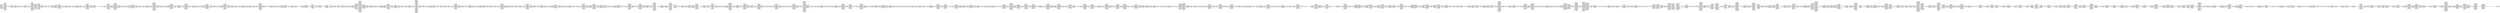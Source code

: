 digraph "graph.cfg.gv" {
	subgraph global {
		node [fontname=Courier fontsize=30.0 rank=same shape=box]
		block_0 [label="0: %00 = #0x1\l2: %01 = #0x40\l4: MSTORE(%01, %00)\l5: [NO_SSA] DUP1\l6: [NO_SSA] PUSH1\l8: [NO_SSA] DUP2\l9: [NO_SSA] MSTORE\la: [NO_SSA] PUSH1\lc: [NO_SSA] ADD\ld: [NO_SSA] PUSH2\l10: [NO_SSA] PUSH1\l12: [NO_SSA] SWAP2\l13: [NO_SSA] CODECOPY\l14: [NO_SSA] PUSH1\l16: [NO_SSA] PUSH1\l18: [NO_SSA] PUSH1\l1a: [NO_SSA] INVALID\l"]
		block_1b [label="1b: [NO_SSA] SUB\l1c: [NO_SSA] DUP11\l1d: [NO_SSA] AND\l1e: [NO_SSA] PUSH1\l20: [NO_SSA] SWAP1\l21: [NO_SSA] DUP2\l22: [NO_SSA] MSTORE\l23: [NO_SSA] PUSH1\l25: [NO_SSA] PUSH1\l27: [NO_SSA] SWAP1\l28: [NO_SSA] DUP2\l29: [NO_SSA] MSTORE\l2a: [NO_SSA] PUSH1\l2c: [NO_SSA] DUP1\l2d: [NO_SSA] DUP4\l2e: [NO_SSA] SHA3\l2f: [NO_SSA] CALLER\l30: [NO_SSA] DUP5\l31: [NO_SSA] MSTORE\l32: [NO_SSA] SWAP1\l33: [NO_SSA] SWAP2\l34: [NO_SSA] MSTORE\l35: [NO_SSA] SWAP1\l36: [NO_SSA] SHA3\l37: [NO_SSA] SLOAD\l38: [NO_SSA] SWAP2\l39: [NO_SSA] SWAP1\l3a: [NO_SSA] PUSH2\l3d: [NO_SSA] JUMP\l"]
		block_3e [label="3e: [NO_SSA] JUMPDEST\l3f: [NO_SSA] PUSH2\l42: [NO_SSA] JUMP\l"]
		block_43 [label="43: [NO_SSA] JUMPDEST\l44: [NO_SSA] POP\l45: [NO_SSA] PUSH1\l47: [NO_SSA] SWAP4\l48: [NO_SSA] SWAP3\l49: [NO_SSA] POP\l4a: [NO_SSA] POP\l4b: [NO_SSA] POP\l4c: [NO_SSA] JUMP\l"]
		block_4d [label="4d: [NO_SSA] JUMPDEST\l4e: [NO_SSA] PUSH1\l50: [NO_SSA] SLOAD\l51: [NO_SSA] PUSH1\l53: [NO_SSA] PUSH1\l55: [NO_SSA] PUSH1\l57: [NO_SSA] INVALID\l"]
		block_58 [label="58: [NO_SSA] SUB\l59: [NO_SSA] AND\l5a: [NO_SSA] CALLER\l5b: [NO_SSA] EQ\l5c: [NO_SSA] PUSH2\l5f: [NO_SSA] JUMPI\l"]
		block_60 [label="60: [NO_SSA] PUSH1\l62: [NO_SSA] MLOAD\l63: [NO_SSA] PUSH3\l67: [NO_SSA] PUSH1\l69: [NO_SSA] INVALID\l"]
		block_6a [label="6a: [NO_SSA] DUP2\l6b: [NO_SSA] MSTORE\l6c: [NO_SSA] PUSH1\l6e: [NO_SSA] ADD\l6f: [NO_SSA] PUSH2\l72: [NO_SSA] SWAP1\l73: [NO_SSA] PUSH2\l76: [NO_SSA] JUMP\l"]
		block_77 [label="77: [NO_SSA] JUMPDEST\l78: [NO_SSA] PUSH1\l7a: [NO_SSA] PUSH1\l7c: [NO_SSA] PUSH1\l7e: [NO_SSA] INVALID\l"]
		block_7f [label="7f: [NO_SSA] SUB\l80: [NO_SSA] SWAP2\l81: [NO_SSA] SWAP1\l82: [NO_SSA] SWAP2\l83: [NO_SSA] AND\l84: [NO_SSA] PUSH1\l86: [NO_SSA] SWAP1\l87: [NO_SSA] DUP2\l88: [NO_SSA] MSTORE\l89: [NO_SSA] PUSH1\l8b: [NO_SSA] PUSH1\l8d: [NO_SSA] MSTORE\l8e: [NO_SSA] PUSH1\l90: [NO_SSA] SWAP1\l91: [NO_SSA] SHA3\l92: [NO_SSA] DUP1\l93: [NO_SSA] SLOAD\l94: [NO_SSA] PUSH1\l96: [NO_SSA] NOT\l97: [NO_SSA] AND\l98: [NO_SSA] SWAP2\l99: [NO_SSA] ISZERO\l9a: [NO_SSA] ISZERO\l9b: [NO_SSA] SWAP2\l9c: [NO_SSA] SWAP1\l9d: [NO_SSA] SWAP2\l9e: [NO_SSA] OR\l9f: [NO_SSA] SWAP1\la0: [NO_SSA] SSTORE\la1: [NO_SSA] JUMP\l"]
		block_a2 [label="a2: [NO_SSA] JUMPDEST\la3: [NO_SSA] CALLER\la4: [NO_SSA] PUSH1\la6: [NO_SSA] DUP2\la7: [NO_SSA] DUP2\la8: [NO_SSA] MSTORE\la9: [NO_SSA] PUSH1\lab: [NO_SSA] PUSH1\lad: [NO_SSA] SWAP1\lae: [NO_SSA] DUP2\laf: [NO_SSA] MSTORE\lb0: [NO_SSA] PUSH1\lb2: [NO_SSA] DUP1\lb3: [NO_SSA] DUP4\lb4: [NO_SSA] SHA3\lb5: [NO_SSA] PUSH1\lb7: [NO_SSA] PUSH1\lb9: [NO_SSA] PUSH1\lbb: [NO_SSA] INVALID\l"]
		block_bc [label="bc: [NO_SSA] SUB\lbd: [NO_SSA] DUP8\lbe: [NO_SSA] AND\lbf: [NO_SSA] DUP5\lc0: [NO_SSA] MSTORE\lc1: [NO_SSA] SWAP1\lc2: [NO_SSA] SWAP2\lc3: [NO_SSA] MSTORE\lc4: [NO_SSA] DUP2\lc5: [NO_SSA] SHA3\lc6: [NO_SSA] SLOAD\lc7: [NO_SSA] SWAP1\lc8: [NO_SSA] SWAP2\lc9: [NO_SSA] PUSH2\lcc: [NO_SSA] SWAP2\lcd: [NO_SSA] DUP6\lce: [NO_SSA] SWAP1\lcf: [NO_SSA] PUSH2\ld2: [NO_SSA] SWAP1\ld3: [NO_SSA] DUP7\ld4: [NO_SSA] PUSH2\ld7: [NO_SSA] JUMP\l"]
		block_d8 [label="d8: [NO_SSA] JUMPDEST\ld9: [NO_SSA] PUSH1\ldb: [NO_SSA] SLOAD\ldc: [NO_SSA] PUSH1\lde: [NO_SSA] PUSH1\le0: [NO_SSA] PUSH1\le2: [NO_SSA] INVALID\l"]
		block_e3 [label="e3: [NO_SSA] SUB\le4: [NO_SSA] AND\le5: [NO_SSA] CALLER\le6: [NO_SSA] EQ\le7: [NO_SSA] PUSH2\lea: [NO_SSA] JUMPI\l"]
		block_eb [label="eb: [NO_SSA] PUSH1\led: [NO_SSA] MLOAD\lee: [NO_SSA] PUSH3\lf2: [NO_SSA] PUSH1\lf4: [NO_SSA] INVALID\l"]
		block_f5 [label="f5: [NO_SSA] DUP2\lf6: [NO_SSA] MSTORE\lf7: [NO_SSA] PUSH1\lf9: [NO_SSA] ADD\lfa: [NO_SSA] PUSH2\lfd: [NO_SSA] SWAP1\lfe: [NO_SSA] PUSH2\l101: [NO_SSA] JUMP\l"]
		block_102 [label="102: [NO_SSA] JUMPDEST\l103: [NO_SSA] PUSH1\l105: [NO_SSA] SLOAD\l106: [NO_SSA] PUSH1\l108: [NO_SSA] MLOAD\l109: [NO_SSA] PUSH1\l10b: [NO_SSA] SWAP2\l10c: [NO_SSA] PUSH1\l10e: [NO_SSA] PUSH1\l110: [NO_SSA] PUSH1\l112: [NO_SSA] INVALID\l"]
		block_113 [label="113: [NO_SSA] SUB\l114: [NO_SSA] AND\l115: [NO_SSA] SWAP1\l116: [NO_SSA] PUSH32\l137: [NO_SSA] SWAP1\l138: [NO_SSA] DUP4\l139: [NO_SSA] SWAP1\l13a: [NO_SSA] LOG3\l13b: [NO_SSA] PUSH1\l13d: [NO_SSA] DUP1\l13e: [NO_SSA] SLOAD\l13f: [NO_SSA] PUSH1\l141: [NO_SSA] PUSH1\l143: [NO_SSA] PUSH1\l145: [NO_SSA] INVALID\l"]
		block_146 [label="146: [NO_SSA] SUB\l147: [NO_SSA] NOT\l148: [NO_SSA] AND\l149: [NO_SSA] SWAP1\l14a: [NO_SSA] SSTORE\l14b: [NO_SSA] JUMP\l"]
		block_14c [label="14c: [NO_SSA] JUMPDEST\l14d: [NO_SSA] PUSH1\l14f: [NO_SSA] SLOAD\l150: [NO_SSA] PUSH1\l152: [NO_SSA] PUSH1\l154: [NO_SSA] PUSH1\l156: [NO_SSA] INVALID\l"]
		block_157 [label="157: [NO_SSA] SUB\l158: [NO_SSA] AND\l159: [NO_SSA] CALLER\l15a: [NO_SSA] EQ\l15b: [NO_SSA] PUSH2\l15e: [NO_SSA] JUMPI\l"]
		block_15f [label="15f: [NO_SSA] PUSH1\l161: [NO_SSA] MLOAD\l162: [NO_SSA] PUSH3\l166: [NO_SSA] PUSH1\l168: [NO_SSA] INVALID\l"]
		block_169 [label="169: [NO_SSA] DUP2\l16a: [NO_SSA] MSTORE\l16b: [NO_SSA] PUSH1\l16d: [NO_SSA] ADD\l16e: [NO_SSA] PUSH2\l171: [NO_SSA] SWAP1\l172: [NO_SSA] PUSH2\l175: [NO_SSA] JUMP\l"]
		block_176 [label="176: [NO_SSA] JUMPDEST\l177: [NO_SSA] PUSH2\l17a: [NO_SSA] DUP4\l17b: [NO_SSA] LT\l17c: [NO_SSA] ISZERO\l17d: [NO_SSA] PUSH2\l180: [NO_SSA] JUMPI\l"]
		block_181 [label="181: [NO_SSA] PUSH1\l183: [NO_SSA] MLOAD\l184: [NO_SSA] PUSH3\l188: [NO_SSA] PUSH1\l18a: [NO_SSA] INVALID\l"]
		block_18b [label="18b: [NO_SSA] DUP2\l18c: [NO_SSA] MSTORE\l18d: [NO_SSA] PUSH1\l18f: [NO_SSA] PUSH1\l191: [NO_SSA] DUP3\l192: [NO_SSA] ADD\l193: [NO_SSA] MSTORE\l194: [NO_SSA] PUSH1\l196: [NO_SSA] PUSH1\l198: [NO_SSA] DUP3\l199: [NO_SSA] ADD\l19a: [NO_SSA] MSTORE\l19b: [NO_SSA] PUSH32\l1bc: [NO_SSA] PUSH1\l1be: [NO_SSA] DUP3\l1bf: [NO_SSA] ADD\l1c0: [NO_SSA] MSTORE\l1c1: [NO_SSA] PUSH19\l1d5: [NO_SSA] PUSH1\l1d7: [NO_SSA] INVALID\l"]
		block_1d8 [label="1d8: [NO_SSA] PUSH1\l1da: [NO_SSA] DUP3\l1db: [NO_SSA] ADD\l1dc: [NO_SSA] MSTORE\l1dd: [NO_SSA] PUSH1\l1df: [NO_SSA] ADD\l1e0: [NO_SSA] PUSH2\l1e3: [NO_SSA] JUMP\l"]
		block_1e4 [label="1e4: [NO_SSA] JUMPDEST\l1e5: [NO_SSA] PUSH2\l1e8: [NO_SSA] DUP3\l1e9: [NO_SSA] GT\l1ea: [NO_SSA] ISZERO\l1eb: [NO_SSA] DUP1\l1ec: [NO_SSA] ISZERO\l1ed: [NO_SSA] PUSH2\l1f0: [NO_SSA] JUMPI\l"]
		block_1f1 [label="1f1: [NO_SSA] POP\l1f2: [NO_SSA] PUSH1\l"]
		block_1f4 [label="1f4: [NO_SSA] JUMPDEST\l1f5: [NO_SSA] PUSH2\l1f8: [NO_SSA] JUMPI\l"]
		block_1f9 [label="1f9: [NO_SSA] PUSH1\l1fb: [NO_SSA] MLOAD\l1fc: [NO_SSA] PUSH3\l200: [NO_SSA] PUSH1\l202: [NO_SSA] INVALID\l"]
		block_203 [label="203: [NO_SSA] DUP2\l204: [NO_SSA] MSTORE\l205: [NO_SSA] PUSH1\l207: [NO_SSA] PUSH1\l209: [NO_SSA] DUP3\l20a: [NO_SSA] ADD\l20b: [NO_SSA] MSTORE\l20c: [NO_SSA] PUSH1\l20e: [NO_SSA] PUSH1\l210: [NO_SSA] DUP3\l211: [NO_SSA] ADD\l212: [NO_SSA] MSTORE\l213: [NO_SSA] PUSH32\l234: [NO_SSA] PUSH1\l236: [NO_SSA] DUP3\l237: [NO_SSA] ADD\l238: [NO_SSA] MSTORE\l239: [NO_SSA] PUSH16\l24a: [NO_SSA] PUSH1\l24c: [NO_SSA] INVALID\l"]
		block_24d [label="24d: [NO_SSA] PUSH1\l24f: [NO_SSA] DUP3\l250: [NO_SSA] ADD\l251: [NO_SSA] MSTORE\l252: [NO_SSA] PUSH1\l254: [NO_SSA] ADD\l255: [NO_SSA] PUSH2\l258: [NO_SSA] JUMP\l"]
		block_259 [label="259: [NO_SSA] JUMPDEST\l25a: [NO_SSA] PUSH1\l25c: [NO_SSA] SWAP3\l25d: [NO_SSA] SWAP1\l25e: [NO_SSA] SWAP3\l25f: [NO_SSA] SSTORE\l260: [NO_SSA] PUSH1\l262: [NO_SSA] SSTORE\l263: [NO_SSA] PUSH1\l265: [NO_SSA] DUP1\l266: [NO_SSA] SLOAD\l267: [NO_SSA] PUSH1\l269: [NO_SSA] NOT\l26a: [NO_SSA] AND\l26b: [NO_SSA] SWAP2\l26c: [NO_SSA] ISZERO\l26d: [NO_SSA] ISZERO\l26e: [NO_SSA] SWAP2\l26f: [NO_SSA] SWAP1\l270: [NO_SSA] SWAP2\l271: [NO_SSA] OR\l272: [NO_SSA] SWAP1\l273: [NO_SSA] SSTORE\l274: [NO_SSA] JUMP\l"]
		block_275 [label="275: [NO_SSA] JUMPDEST\l276: [NO_SSA] PUSH1\l278: [NO_SSA] SLOAD\l279: [NO_SSA] PUSH1\l27b: [NO_SSA] SWAP1\l27c: [NO_SSA] PUSH1\l27e: [NO_SSA] PUSH1\l280: [NO_SSA] PUSH1\l282: [NO_SSA] INVALID\l"]
		block_283 [label="283: [NO_SSA] SUB\l284: [NO_SSA] AND\l285: [NO_SSA] CALLER\l286: [NO_SSA] EQ\l287: [NO_SSA] PUSH2\l28a: [NO_SSA] JUMPI\l"]
		block_28b [label="28b: [NO_SSA] PUSH1\l28d: [NO_SSA] MLOAD\l28e: [NO_SSA] PUSH3\l292: [NO_SSA] PUSH1\l294: [NO_SSA] INVALID\l"]
		block_295 [label="295: [NO_SSA] DUP2\l296: [NO_SSA] MSTORE\l297: [NO_SSA] PUSH1\l299: [NO_SSA] ADD\l29a: [NO_SSA] PUSH2\l29d: [NO_SSA] SWAP1\l29e: [NO_SSA] PUSH2\l2a1: [NO_SSA] JUMP\l"]
		block_2a2 [label="2a2: [NO_SSA] JUMPDEST\l2a3: [NO_SSA] POP\l2a4: [NO_SSA] PUSH1\l2a6: [NO_SSA] DUP1\l2a7: [NO_SSA] SLOAD\l2a8: [NO_SSA] PUSH1\l2aa: [NO_SSA] NOT\l2ab: [NO_SSA] AND\l2ac: [NO_SSA] SWAP1\l2ad: [NO_SSA] SSTORE\l2ae: [NO_SSA] PUSH1\l2b0: [NO_SSA] SWAP1\l2b1: [NO_SSA] JUMP\l"]
		block_2b2 [label="2b2: [NO_SSA] JUMPDEST\l2b3: [NO_SSA] PUSH1\l2b5: [NO_SSA] SLOAD\l2b6: [NO_SSA] PUSH1\l2b8: [NO_SSA] PUSH1\l2ba: [NO_SSA] PUSH1\l2bc: [NO_SSA] INVALID\l"]
		block_2bd [label="2bd: [NO_SSA] SUB\l2be: [NO_SSA] AND\l2bf: [NO_SSA] CALLER\l2c0: [NO_SSA] EQ\l2c1: [NO_SSA] PUSH2\l2c4: [NO_SSA] JUMPI\l"]
		block_2c5 [label="2c5: [NO_SSA] PUSH1\l2c7: [NO_SSA] MLOAD\l2c8: [NO_SSA] PUSH3\l2cc: [NO_SSA] PUSH1\l2ce: [NO_SSA] INVALID\l"]
		block_2cf [label="2cf: [NO_SSA] DUP2\l2d0: [NO_SSA] MSTORE\l2d1: [NO_SSA] PUSH1\l2d3: [NO_SSA] ADD\l2d4: [NO_SSA] PUSH2\l2d7: [NO_SSA] SWAP1\l2d8: [NO_SSA] PUSH2\l2db: [NO_SSA] JUMP\l"]
		block_2dc [label="2dc: [NO_SSA] JUMPDEST\l2dd: [NO_SSA] PUSH1\l2df: [NO_SSA] PUSH1\l2e1: [NO_SSA] PUSH1\l2e3: [NO_SSA] INVALID\l"]
		block_2e4 [label="2e4: [NO_SSA] SUB\l2e5: [NO_SSA] SWAP2\l2e6: [NO_SSA] SWAP1\l2e7: [NO_SSA] SWAP2\l2e8: [NO_SSA] AND\l2e9: [NO_SSA] PUSH1\l2eb: [NO_SSA] SWAP1\l2ec: [NO_SSA] DUP2\l2ed: [NO_SSA] MSTORE\l2ee: [NO_SSA] PUSH1\l2f0: [NO_SSA] PUSH1\l2f2: [NO_SSA] MSTORE\l2f3: [NO_SSA] PUSH1\l2f5: [NO_SSA] SWAP1\l2f6: [NO_SSA] SHA3\l2f7: [NO_SSA] DUP1\l2f8: [NO_SSA] SLOAD\l2f9: [NO_SSA] PUSH1\l2fb: [NO_SSA] NOT\l2fc: [NO_SSA] AND\l2fd: [NO_SSA] SWAP2\l2fe: [NO_SSA] ISZERO\l2ff: [NO_SSA] ISZERO\l300: [NO_SSA] SWAP2\l301: [NO_SSA] SWAP1\l302: [NO_SSA] SWAP2\l303: [NO_SSA] OR\l304: [NO_SSA] SWAP1\l305: [NO_SSA] SSTORE\l306: [NO_SSA] JUMP\l"]
		block_307 [label="307: [NO_SSA] JUMPDEST\l308: [NO_SSA] PUSH1\l30a: [NO_SSA] SLOAD\l30b: [NO_SSA] PUSH1\l30d: [NO_SSA] PUSH1\l30f: [NO_SSA] PUSH1\l311: [NO_SSA] INVALID\l"]
		block_312 [label="312: [NO_SSA] SUB\l313: [NO_SSA] AND\l314: [NO_SSA] CALLER\l315: [NO_SSA] EQ\l316: [NO_SSA] PUSH2\l319: [NO_SSA] JUMPI\l"]
		block_31a [label="31a: [NO_SSA] PUSH1\l31c: [NO_SSA] MLOAD\l31d: [NO_SSA] PUSH3\l321: [NO_SSA] PUSH1\l323: [NO_SSA] INVALID\l"]
		block_324 [label="324: [NO_SSA] DUP2\l325: [NO_SSA] MSTORE\l326: [NO_SSA] PUSH1\l328: [NO_SSA] ADD\l329: [NO_SSA] PUSH2\l32c: [NO_SSA] SWAP1\l32d: [NO_SSA] PUSH2\l330: [NO_SSA] JUMP\l"]
		block_331 [label="331: [NO_SSA] JUMPDEST\l332: [NO_SSA] PUSH1\l334: [NO_SSA] DUP4\l335: [NO_SSA] SWAP1\l336: [NO_SSA] SSTORE\l337: [NO_SSA] PUSH1\l339: [NO_SSA] DUP3\l33a: [NO_SSA] SWAP1\l33b: [NO_SSA] SSTORE\l33c: [NO_SSA] PUSH1\l33e: [NO_SSA] DUP2\l33f: [NO_SSA] SWAP1\l340: [NO_SSA] SSTORE\l341: [NO_SSA] DUP1\l342: [NO_SSA] PUSH2\l345: [NO_SSA] DUP4\l346: [NO_SSA] DUP6\l347: [NO_SSA] PUSH2\l34a: [NO_SSA] JUMP\l"]
		block_34b [label="34b: [NO_SSA] JUMPDEST\l34c: [NO_SSA] PUSH2\l34f: [NO_SSA] SWAP2\l350: [NO_SSA] SWAP1\l351: [NO_SSA] PUSH2\l354: [NO_SSA] JUMP\l"]
		block_355 [label="355: [NO_SSA] JUMPDEST\l356: [NO_SSA] PUSH1\l358: [NO_SSA] DUP2\l359: [NO_SSA] SWAP1\l35a: [NO_SSA] SSTORE\l35b: [NO_SSA] PUSH1\l35d: [NO_SSA] LT\l35e: [NO_SSA] ISZERO\l35f: [NO_SSA] PUSH2\l362: [NO_SSA] JUMPI\l"]
		block_363 [label="363: [NO_SSA] PUSH1\l365: [NO_SSA] MLOAD\l366: [NO_SSA] PUSH3\l36a: [NO_SSA] PUSH1\l36c: [NO_SSA] INVALID\l"]
		block_36d [label="36d: [NO_SSA] DUP2\l36e: [NO_SSA] MSTORE\l36f: [NO_SSA] PUSH1\l371: [NO_SSA] PUSH1\l373: [NO_SSA] DUP3\l374: [NO_SSA] ADD\l375: [NO_SSA] MSTORE\l376: [NO_SSA] PUSH1\l378: [NO_SSA] PUSH1\l37a: [NO_SSA] DUP3\l37b: [NO_SSA] ADD\l37c: [NO_SSA] MSTORE\l37d: [NO_SSA] PUSH32\l39e: [NO_SSA] PUSH1\l3a0: [NO_SSA] DUP3\l3a1: [NO_SSA] ADD\l3a2: [NO_SSA] MSTORE\l3a3: [NO_SSA] PUSH1\l3a5: [NO_SSA] ADD\l3a6: [NO_SSA] PUSH2\l3a9: [NO_SSA] JUMP\l"]
		block_3aa [label="3aa: [NO_SSA] JUMPDEST\l3ab: [NO_SSA] POP\l3ac: [NO_SSA] POP\l3ad: [NO_SSA] POP\l3ae: [NO_SSA] JUMP\l"]
		block_3af [label="3af: [NO_SSA] JUMPDEST\l3b0: [NO_SSA] PUSH1\l3b2: [NO_SSA] SLOAD\l3b3: [NO_SSA] PUSH1\l3b5: [NO_SSA] PUSH1\l3b7: [NO_SSA] PUSH1\l3b9: [NO_SSA] INVALID\l"]
		block_3ba [label="3ba: [NO_SSA] SUB\l3bb: [NO_SSA] AND\l3bc: [NO_SSA] CALLER\l3bd: [NO_SSA] EQ\l3be: [NO_SSA] PUSH2\l3c1: [NO_SSA] JUMPI\l"]
		block_3c2 [label="3c2: [NO_SSA] PUSH1\l3c4: [NO_SSA] MLOAD\l3c5: [NO_SSA] PUSH3\l3c9: [NO_SSA] PUSH1\l3cb: [NO_SSA] INVALID\l"]
		block_3cc [label="3cc: [NO_SSA] DUP2\l3cd: [NO_SSA] MSTORE\l3ce: [NO_SSA] PUSH1\l3d0: [NO_SSA] ADD\l3d1: [NO_SSA] PUSH2\l3d4: [NO_SSA] SWAP1\l3d5: [NO_SSA] PUSH2\l3d8: [NO_SSA] JUMP\l"]
		block_3d9 [label="3d9: [NO_SSA] JUMPDEST\l3da: [NO_SSA] PUSH1\l3dc: [NO_SSA] DUP1\l3dd: [NO_SSA] SLOAD\l3de: [NO_SSA] PUSH3\l3e2: [NO_SSA] NOT\l3e3: [NO_SSA] AND\l3e4: [NO_SSA] PUSH3\l3e8: [NO_SSA] OR\l3e9: [NO_SSA] SWAP1\l3ea: [NO_SSA] SSTORE\l3eb: [NO_SSA] TIMESTAMP\l3ec: [NO_SSA] PUSH1\l3ee: [NO_SSA] SSTORE\l3ef: [NO_SSA] NUMBER\l3f0: [NO_SSA] PUSH1\l3f2: [NO_SSA] SSTORE\l3f3: [NO_SSA] JUMP\l"]
		block_3f4 [label="3f4: [NO_SSA] JUMPDEST\l3f5: [NO_SSA] PUSH1\l3f7: [NO_SSA] SLOAD\l3f8: [NO_SSA] PUSH1\l3fa: [NO_SSA] PUSH1\l3fc: [NO_SSA] PUSH1\l3fe: [NO_SSA] INVALID\l"]
		block_3ff [label="3ff: [NO_SSA] SUB\l400: [NO_SSA] AND\l401: [NO_SSA] CALLER\l402: [NO_SSA] EQ\l403: [NO_SSA] PUSH2\l406: [NO_SSA] JUMPI\l"]
		block_407 [label="407: [NO_SSA] PUSH1\l409: [NO_SSA] MLOAD\l40a: [NO_SSA] PUSH3\l40e: [NO_SSA] PUSH1\l410: [NO_SSA] INVALID\l"]
		block_411 [label="411: [NO_SSA] DUP2\l412: [NO_SSA] MSTORE\l413: [NO_SSA] PUSH1\l415: [NO_SSA] ADD\l416: [NO_SSA] PUSH2\l419: [NO_SSA] SWAP1\l41a: [NO_SSA] PUSH2\l41d: [NO_SSA] JUMP\l"]
		block_41e [label="41e: [NO_SSA] JUMPDEST\l41f: [NO_SSA] PUSH1\l421: [NO_SSA] DUP1\l422: [NO_SSA] SLOAD\l423: [NO_SSA] SWAP2\l424: [NO_SSA] ISZERO\l425: [NO_SSA] ISZERO\l426: [NO_SSA] PUSH3\l42a: [NO_SSA] MUL\l42b: [NO_SSA] PUSH3\l42f: [NO_SSA] NOT\l430: [NO_SSA] SWAP1\l431: [NO_SSA] SWAP3\l432: [NO_SSA] AND\l433: [NO_SSA] SWAP2\l434: [NO_SSA] SWAP1\l435: [NO_SSA] SWAP2\l436: [NO_SSA] OR\l437: [NO_SSA] SWAP1\l438: [NO_SSA] SSTORE\l439: [NO_SSA] JUMP\l"]
		block_43a [label="43a: [NO_SSA] JUMPDEST\l43b: [NO_SSA] PUSH1\l43d: [NO_SSA] PUSH1\l43f: [NO_SSA] DUP1\l440: [NO_SSA] SLOAD\l441: [NO_SSA] PUSH2\l444: [NO_SSA] SWAP1\l445: [NO_SSA] PUSH2\l448: [NO_SSA] JUMP\l"]
		block_449 [label="449: [NO_SSA] JUMPDEST\l44a: [NO_SSA] PUSH1\l44c: [NO_SSA] SLOAD\l44d: [NO_SSA] PUSH1\l44f: [NO_SSA] PUSH1\l451: [NO_SSA] PUSH1\l453: [NO_SSA] INVALID\l"]
		block_454 [label="454: [NO_SSA] SUB\l455: [NO_SSA] AND\l456: [NO_SSA] CALLER\l457: [NO_SSA] EQ\l458: [NO_SSA] PUSH2\l45b: [NO_SSA] JUMPI\l"]
		block_45c [label="45c: [NO_SSA] PUSH1\l45e: [NO_SSA] MLOAD\l45f: [NO_SSA] PUSH3\l463: [NO_SSA] PUSH1\l465: [NO_SSA] INVALID\l"]
		block_466 [label="466: [NO_SSA] DUP2\l467: [NO_SSA] MSTORE\l468: [NO_SSA] PUSH1\l46a: [NO_SSA] ADD\l46b: [NO_SSA] PUSH2\l46e: [NO_SSA] SWAP1\l46f: [NO_SSA] PUSH2\l472: [NO_SSA] JUMP\l"]
		block_473 [label="473: [NO_SSA] JUMPDEST\l474: [NO_SSA] PUSH32\l495: [NO_SSA] PUSH1\l497: [NO_SSA] PUSH1\l499: [NO_SSA] PUSH1\l49b: [NO_SSA] INVALID\l"]
		block_49c [label="49c: [NO_SSA] SUB\l49d: [NO_SSA] AND\l49e: [NO_SSA] DUP3\l49f: [NO_SSA] PUSH1\l4a1: [NO_SSA] PUSH1\l4a3: [NO_SSA] PUSH1\l4a5: [NO_SSA] INVALID\l"]
		block_4a6 [label="4a6: [NO_SSA] SUB\l4a7: [NO_SSA] AND\l4a8: [NO_SSA] EQ\l4a9: [NO_SSA] ISZERO\l4aa: [NO_SSA] PUSH2\l4ad: [NO_SSA] JUMPI\l"]
		block_4ae [label="4ae: [NO_SSA] PUSH1\l4b0: [NO_SSA] MLOAD\l4b1: [NO_SSA] PUSH3\l4b5: [NO_SSA] PUSH1\l4b7: [NO_SSA] INVALID\l"]
		block_4b8 [label="4b8: [NO_SSA] DUP2\l4b9: [NO_SSA] MSTORE\l4ba: [NO_SSA] PUSH1\l4bc: [NO_SSA] PUSH1\l4be: [NO_SSA] DUP3\l4bf: [NO_SSA] ADD\l4c0: [NO_SSA] MSTORE\l4c1: [NO_SSA] PUSH1\l4c3: [NO_SSA] PUSH1\l4c5: [NO_SSA] DUP3\l4c6: [NO_SSA] ADD\l4c7: [NO_SSA] MSTORE\l4c8: [NO_SSA] PUSH32\l4e9: [NO_SSA] PUSH1\l4eb: [NO_SSA] DUP3\l4ec: [NO_SSA] ADD\l4ed: [NO_SSA] MSTORE\l4ee: [NO_SSA] PUSH32\l50f: [NO_SSA] PUSH1\l511: [NO_SSA] DUP3\l512: [NO_SSA] ADD\l513: [NO_SSA] MSTORE\l514: [NO_SSA] PUSH1\l516: [NO_SSA] ADD\l517: [NO_SSA] PUSH2\l51a: [NO_SSA] JUMP\l"]
		block_51b [label="51b: [NO_SSA] JUMPDEST\l51c: [NO_SSA] PUSH2\l51f: [NO_SSA] DUP3\l520: [NO_SSA] DUP3\l521: [NO_SSA] PUSH2\l524: [NO_SSA] JUMP\l"]
		block_525 [label="525: [NO_SSA] JUMPDEST\l526: [NO_SSA] POP\l527: [NO_SSA] POP\l528: [NO_SSA] JUMP\l"]
		block_529 [label="529: [NO_SSA] JUMPDEST\l52a: [NO_SSA] PUSH1\l52c: [NO_SSA] SLOAD\l52d: [NO_SSA] PUSH1\l52f: [NO_SSA] PUSH1\l531: [NO_SSA] PUSH1\l533: [NO_SSA] INVALID\l"]
		block_534 [label="534: [NO_SSA] SUB\l535: [NO_SSA] AND\l536: [NO_SSA] CALLER\l537: [NO_SSA] EQ\l538: [NO_SSA] PUSH2\l53b: [NO_SSA] JUMPI\l"]
		block_53c [label="53c: [NO_SSA] PUSH1\l53e: [NO_SSA] MLOAD\l53f: [NO_SSA] PUSH3\l543: [NO_SSA] PUSH1\l545: [NO_SSA] INVALID\l"]
		block_546 [label="546: [NO_SSA] DUP2\l547: [NO_SSA] MSTORE\l548: [NO_SSA] PUSH1\l54a: [NO_SSA] ADD\l54b: [NO_SSA] PUSH2\l54e: [NO_SSA] SWAP1\l54f: [NO_SSA] PUSH2\l552: [NO_SSA] JUMP\l"]
		block_553 [label="553: [NO_SSA] JUMPDEST\l554: [NO_SSA] PUSH2\l557: [NO_SSA] PUSH2\l55a: [NO_SSA] PUSH1\l55c: [NO_SSA] SLOAD\l55d: [NO_SSA] PUSH1\l55f: [NO_SSA] PUSH1\l561: [NO_SSA] PUSH1\l563: [NO_SSA] INVALID\l"]
		block_564 [label="564: [NO_SSA] SUB\l565: [NO_SSA] AND\l566: [NO_SSA] SWAP1\l567: [NO_SSA] JUMP\l"]
		block_568 [label="568: [NO_SSA] JUMPDEST\l569: [NO_SSA] PUSH1\l56b: [NO_SSA] SLOAD\l56c: [NO_SSA] PUSH1\l56e: [NO_SSA] PUSH1\l570: [NO_SSA] PUSH1\l572: [NO_SSA] INVALID\l"]
		block_573 [label="573: [NO_SSA] SUB\l574: [NO_SSA] AND\l575: [NO_SSA] PUSH1\l577: [NO_SSA] SLOAD\l578: [NO_SSA] PUSH2\l57b: [NO_SSA] JUMP\l"]
		block_57c [label="57c: [NO_SSA] JUMPDEST\l57d: [NO_SSA] PUSH1\l"]
		block_57f [label="57f: [NO_SSA] JUMPDEST\l580: [NO_SSA] DUP4\l581: [NO_SSA] DUP2\l582: [NO_SSA] LT\l583: [NO_SSA] ISZERO\l584: [NO_SSA] PUSH2\l587: [NO_SSA] JUMPI\l"]
		block_588 [label="588: [NO_SSA] PUSH2\l58b: [NO_SSA] CALLER\l58c: [NO_SSA] DUP7\l58d: [NO_SSA] DUP7\l58e: [NO_SSA] DUP5\l58f: [NO_SSA] DUP2\l590: [NO_SSA] DUP2\l591: [NO_SSA] LT\l592: [NO_SSA] PUSH2\l595: [NO_SSA] JUMPI\l"]
		block_596 [label="596: [NO_SSA] PUSH2\l599: [NO_SSA] PUSH2\l59c: [NO_SSA] JUMP\l"]
		block_59d [label="59d: [NO_SSA] JUMPDEST\l59e: [NO_SSA] SWAP1\l59f: [NO_SSA] POP\l5a0: [NO_SSA] PUSH1\l5a2: [NO_SSA] MUL\l5a3: [NO_SSA] ADD\l5a4: [NO_SSA] PUSH1\l5a6: [NO_SSA] DUP2\l5a7: [NO_SSA] ADD\l5a8: [NO_SSA] SWAP1\l5a9: [NO_SSA] PUSH2\l5ac: [NO_SSA] SWAP2\l5ad: [NO_SSA] SWAP1\l5ae: [NO_SSA] PUSH2\l5b1: [NO_SSA] JUMP\l"]
		block_5b2 [label="5b2: [NO_SSA] JUMPDEST\l5b3: [NO_SSA] PUSH2\l5b6: [NO_SSA] PUSH1\l5b8: [NO_SSA] PUSH1\l5ba: [NO_SSA] PUSH2\l5bd: [NO_SSA] JUMP\l"]
		block_5be [label="5be: [NO_SSA] JUMPDEST\l5bf: [NO_SSA] DUP7\l5c0: [NO_SSA] DUP7\l5c1: [NO_SSA] DUP7\l5c2: [NO_SSA] DUP2\l5c3: [NO_SSA] DUP2\l5c4: [NO_SSA] LT\l5c5: [NO_SSA] PUSH2\l5c8: [NO_SSA] JUMPI\l"]
		block_5c9 [label="5c9: [NO_SSA] PUSH2\l5cc: [NO_SSA] PUSH2\l5cf: [NO_SSA] JUMP\l"]
		block_5d0 [label="5d0: [NO_SSA] JUMPDEST\l5d1: [NO_SSA] SWAP1\l5d2: [NO_SSA] POP\l5d3: [NO_SSA] PUSH1\l5d5: [NO_SSA] MUL\l5d6: [NO_SSA] ADD\l5d7: [NO_SSA] CALLDATALOAD\l5d8: [NO_SSA] PUSH2\l5db: [NO_SSA] SWAP2\l5dc: [NO_SSA] SWAP1\l5dd: [NO_SSA] PUSH2\l5e0: [NO_SSA] JUMP\l"]
		block_5e1 [label="5e1: [NO_SSA] JUMPDEST\l5e2: [NO_SSA] POP\l5e3: [NO_SSA] DUP1\l5e4: [NO_SSA] PUSH2\l5e7: [NO_SSA] DUP2\l5e8: [NO_SSA] PUSH2\l5eb: [NO_SSA] JUMP\l"]
		block_5ec [label="5ec: [NO_SSA] JUMPDEST\l5ed: [NO_SSA] SWAP2\l5ee: [NO_SSA] POP\l5ef: [NO_SSA] POP\l5f0: [NO_SSA] PUSH2\l5f3: [NO_SSA] JUMP\l"]
		block_5f4 [label="5f4: [NO_SSA] JUMPDEST\l5f5: [NO_SSA] POP\l5f6: [NO_SSA] POP\l5f7: [NO_SSA] POP\l5f8: [NO_SSA] POP\l5f9: [NO_SSA] POP\l5fa: [NO_SSA] JUMP\l"]
		block_5fb [label="5fb: [NO_SSA] JUMPDEST\l5fc: [NO_SSA] PUSH1\l5fe: [NO_SSA] SLOAD\l5ff: [NO_SSA] PUSH1\l601: [NO_SSA] PUSH1\l603: [NO_SSA] PUSH1\l605: [NO_SSA] INVALID\l"]
		block_606 [label="606: [NO_SSA] SUB\l607: [NO_SSA] AND\l608: [NO_SSA] CALLER\l609: [NO_SSA] EQ\l60a: [NO_SSA] PUSH2\l60d: [NO_SSA] JUMPI\l"]
		block_60e [label="60e: [NO_SSA] PUSH1\l610: [NO_SSA] MLOAD\l611: [NO_SSA] PUSH3\l615: [NO_SSA] PUSH1\l617: [NO_SSA] INVALID\l"]
		block_618 [label="618: [NO_SSA] DUP2\l619: [NO_SSA] MSTORE\l61a: [NO_SSA] PUSH1\l61c: [NO_SSA] ADD\l61d: [NO_SSA] PUSH2\l620: [NO_SSA] SWAP1\l621: [NO_SSA] PUSH2\l624: [NO_SSA] JUMP\l"]
		block_625 [label="625: [NO_SSA] JUMPDEST\l626: [NO_SSA] PUSH1\l628: [NO_SSA] DUP1\l629: [NO_SSA] SLOAD\l62a: [NO_SSA] SWAP2\l62b: [NO_SSA] ISZERO\l62c: [NO_SSA] ISZERO\l62d: [NO_SSA] PUSH4\l632: [NO_SSA] MUL\l633: [NO_SSA] PUSH4\l638: [NO_SSA] NOT\l639: [NO_SSA] SWAP1\l63a: [NO_SSA] SWAP3\l63b: [NO_SSA] AND\l63c: [NO_SSA] SWAP2\l63d: [NO_SSA] SWAP1\l63e: [NO_SSA] SWAP2\l63f: [NO_SSA] OR\l640: [NO_SSA] SWAP1\l641: [NO_SSA] SSTORE\l642: [NO_SSA] JUMP\l"]
		block_643 [label="643: [NO_SSA] JUMPDEST\l644: [NO_SSA] PUSH1\l646: [NO_SSA] PUSH2\l649: [NO_SSA] CALLER\l64a: [NO_SSA] DUP5\l64b: [NO_SSA] PUSH2\l64e: [NO_SSA] DUP6\l64f: [NO_SSA] PUSH1\l651: [NO_SSA] MLOAD\l652: [NO_SSA] DUP1\l653: [NO_SSA] PUSH1\l655: [NO_SSA] ADD\l656: [NO_SSA] PUSH1\l658: [NO_SSA] MSTORE\l659: [NO_SSA] DUP1\l65a: [NO_SSA] PUSH1\l65c: [NO_SSA] DUP2\l65d: [NO_SSA] MSTORE\l65e: [NO_SSA] PUSH1\l660: [NO_SSA] ADD\l661: [NO_SSA] PUSH2\l664: [NO_SSA] PUSH1\l666: [NO_SSA] SWAP2\l667: [NO_SSA] CODECOPY\l668: [NO_SSA] CALLER\l669: [NO_SSA] PUSH1\l66b: [NO_SSA] SWAP1\l66c: [NO_SSA] DUP2\l66d: [NO_SSA] MSTORE\l66e: [NO_SSA] PUSH1\l670: [NO_SSA] PUSH1\l672: [NO_SSA] SWAP1\l673: [NO_SSA] DUP2\l674: [NO_SSA] MSTORE\l675: [NO_SSA] PUSH1\l677: [NO_SSA] DUP1\l678: [NO_SSA] DUP4\l679: [NO_SSA] SHA3\l67a: [NO_SSA] PUSH1\l67c: [NO_SSA] PUSH1\l67e: [NO_SSA] PUSH1\l680: [NO_SSA] INVALID\l"]
		block_681 [label="681: [NO_SSA] SUB\l682: [NO_SSA] DUP14\l683: [NO_SSA] AND\l684: [NO_SSA] DUP5\l685: [NO_SSA] MSTORE\l686: [NO_SSA] SWAP1\l687: [NO_SSA] SWAP2\l688: [NO_SSA] MSTORE\l689: [NO_SSA] SWAP1\l68a: [NO_SSA] SHA3\l68b: [NO_SSA] SLOAD\l68c: [NO_SSA] SWAP2\l68d: [NO_SSA] SWAP1\l68e: [NO_SSA] PUSH2\l691: [NO_SSA] JUMP\l"]
		block_692 [label="692: [NO_SSA] JUMPDEST\l693: [NO_SSA] PUSH1\l695: [NO_SSA] PUSH2\l698: [NO_SSA] CALLER\l699: [NO_SSA] DUP5\l69a: [NO_SSA] DUP5\l69b: [NO_SSA] PUSH2\l69e: [NO_SSA] JUMP\l"]
		block_69f [label="69f: [NO_SSA] JUMPDEST\l6a0: [NO_SSA] PUSH1\l6a2: [NO_SSA] SLOAD\l6a3: [NO_SSA] PUSH1\l6a5: [NO_SSA] PUSH1\l6a7: [NO_SSA] PUSH1\l6a9: [NO_SSA] INVALID\l"]
		block_6aa [label="6aa: [NO_SSA] SUB\l6ab: [NO_SSA] AND\l6ac: [NO_SSA] CALLER\l6ad: [NO_SSA] EQ\l6ae: [NO_SSA] PUSH2\l6b1: [NO_SSA] JUMPI\l"]
		block_6b2 [label="6b2: [NO_SSA] PUSH1\l6b4: [NO_SSA] MLOAD\l6b5: [NO_SSA] PUSH3\l6b9: [NO_SSA] PUSH1\l6bb: [NO_SSA] INVALID\l"]
		block_6bc [label="6bc: [NO_SSA] DUP2\l6bd: [NO_SSA] MSTORE\l6be: [NO_SSA] PUSH1\l6c0: [NO_SSA] ADD\l6c1: [NO_SSA] PUSH2\l6c4: [NO_SSA] SWAP1\l6c5: [NO_SSA] PUSH2\l6c8: [NO_SSA] JUMP\l"]
		block_6c9 [label="6c9: [NO_SSA] JUMPDEST\l6ca: [NO_SSA] PUSH1\l6cc: [NO_SSA] SLOAD\l6cd: [NO_SSA] PUSH1\l6cf: [NO_SSA] MLOAD\l6d0: [NO_SSA] PUSH1\l6d2: [NO_SSA] PUSH1\l6d4: [NO_SSA] PUSH1\l6d6: [NO_SSA] INVALID\l"]
		block_6d7 [label="6d7: [NO_SSA] SUB\l6d8: [NO_SSA] SWAP2\l6d9: [NO_SSA] DUP3\l6da: [NO_SSA] AND\l6db: [NO_SSA] SWAP2\l6dc: [NO_SSA] DUP4\l6dd: [NO_SSA] AND\l6de: [NO_SSA] SWAP1\l6df: [NO_SSA] PUSH32\l700: [NO_SSA] SWAP1\l701: [NO_SSA] PUSH1\l703: [NO_SSA] SWAP1\l704: [NO_SSA] LOG3\l705: [NO_SSA] PUSH1\l707: [NO_SSA] DUP1\l708: [NO_SSA] SLOAD\l709: [NO_SSA] PUSH1\l70b: [NO_SSA] PUSH1\l70d: [NO_SSA] PUSH1\l70f: [NO_SSA] INVALID\l"]
		block_710 [label="710: [NO_SSA] SUB\l711: [NO_SSA] NOT\l712: [NO_SSA] AND\l713: [NO_SSA] PUSH1\l715: [NO_SSA] PUSH1\l717: [NO_SSA] PUSH1\l719: [NO_SSA] INVALID\l"]
		block_71a [label="71a: [NO_SSA] SUB\l71b: [NO_SSA] SWAP3\l71c: [NO_SSA] SWAP1\l71d: [NO_SSA] SWAP3\l71e: [NO_SSA] AND\l71f: [NO_SSA] SWAP2\l720: [NO_SSA] SWAP1\l721: [NO_SSA] SWAP2\l722: [NO_SSA] OR\l723: [NO_SSA] SWAP1\l724: [NO_SSA] SSTORE\l725: [NO_SSA] JUMP\l"]
		block_726 [label="726: [NO_SSA] JUMPDEST\l727: [NO_SSA] PUSH1\l729: [NO_SSA] SLOAD\l72a: [NO_SSA] PUSH1\l72c: [NO_SSA] PUSH1\l72e: [NO_SSA] PUSH1\l730: [NO_SSA] INVALID\l"]
		block_731 [label="731: [NO_SSA] SUB\l732: [NO_SSA] AND\l733: [NO_SSA] CALLER\l734: [NO_SSA] EQ\l735: [NO_SSA] PUSH2\l738: [NO_SSA] JUMPI\l"]
		block_739 [label="739: [NO_SSA] PUSH1\l73b: [NO_SSA] MLOAD\l73c: [NO_SSA] PUSH3\l740: [NO_SSA] PUSH1\l742: [NO_SSA] INVALID\l"]
		block_743 [label="743: [NO_SSA] DUP2\l744: [NO_SSA] MSTORE\l745: [NO_SSA] PUSH1\l747: [NO_SSA] ADD\l748: [NO_SSA] PUSH2\l74b: [NO_SSA] SWAP1\l74c: [NO_SSA] PUSH2\l74f: [NO_SSA] JUMP\l"]
		block_750 [label="750: [NO_SSA] JUMPDEST\l751: [NO_SSA] PUSH1\l753: [NO_SSA] PUSH1\l755: [NO_SSA] PUSH1\l757: [NO_SSA] INVALID\l"]
		block_758 [label="758: [NO_SSA] SUB\l759: [NO_SSA] DUP3\l75a: [NO_SSA] AND\l75b: [NO_SSA] PUSH1\l75d: [NO_SSA] DUP2\l75e: [NO_SSA] DUP2\l75f: [NO_SSA] MSTORE\l760: [NO_SSA] PUSH1\l762: [NO_SSA] PUSH1\l764: [NO_SSA] SWAP1\l765: [NO_SSA] DUP2\l766: [NO_SSA] MSTORE\l767: [NO_SSA] PUSH1\l769: [NO_SSA] SWAP2\l76a: [NO_SSA] DUP3\l76b: [NO_SSA] SWAP1\l76c: [NO_SSA] SHA3\l76d: [NO_SSA] DUP1\l76e: [NO_SSA] SLOAD\l76f: [NO_SSA] PUSH1\l771: [NO_SSA] NOT\l772: [NO_SSA] AND\l773: [NO_SSA] DUP6\l774: [NO_SSA] ISZERO\l775: [NO_SSA] ISZERO\l776: [NO_SSA] SWAP1\l777: [NO_SSA] DUP2\l778: [NO_SSA] OR\l779: [NO_SSA] SWAP1\l77a: [NO_SSA] SWAP2\l77b: [NO_SSA] SSTORE\l77c: [NO_SSA] SWAP2\l77d: [NO_SSA] MLOAD\l77e: [NO_SSA] SWAP2\l77f: [NO_SSA] DUP3\l780: [NO_SSA] MSTORE\l781: [NO_SSA] PUSH32\l7a2: [NO_SSA] SWAP2\l7a3: [NO_SSA] ADD\l7a4: [NO_SSA] PUSH1\l7a6: [NO_SSA] MLOAD\l7a7: [NO_SSA] DUP1\l7a8: [NO_SSA] SWAP2\l7a9: [NO_SSA] SUB\l7aa: [NO_SSA] SWAP1\l7ab: [NO_SSA] LOG2\l7ac: [NO_SSA] POP\l7ad: [NO_SSA] POP\l7ae: [NO_SSA] JUMP\l"]
		block_7af [label="7af: [NO_SSA] JUMPDEST\l7b0: [NO_SSA] PUSH1\l7b2: [NO_SSA] SLOAD\l7b3: [NO_SSA] PUSH1\l7b5: [NO_SSA] PUSH1\l7b7: [NO_SSA] PUSH1\l7b9: [NO_SSA] INVALID\l"]
		block_7ba [label="7ba: [NO_SSA] SUB\l7bb: [NO_SSA] AND\l7bc: [NO_SSA] CALLER\l7bd: [NO_SSA] EQ\l7be: [NO_SSA] PUSH2\l7c1: [NO_SSA] JUMPI\l"]
		block_7c2 [label="7c2: [NO_SSA] PUSH1\l7c4: [NO_SSA] MLOAD\l7c5: [NO_SSA] PUSH3\l7c9: [NO_SSA] PUSH1\l7cb: [NO_SSA] INVALID\l"]
		block_7cc [label="7cc: [NO_SSA] DUP2\l7cd: [NO_SSA] MSTORE\l7ce: [NO_SSA] PUSH1\l7d0: [NO_SSA] ADD\l7d1: [NO_SSA] PUSH2\l7d4: [NO_SSA] SWAP1\l7d5: [NO_SSA] PUSH2\l7d8: [NO_SSA] JUMP\l"]
		block_7d9 [label="7d9: [NO_SSA] JUMPDEST\l7da: [NO_SSA] PUSH8\l7e3: [NO_SSA] PUSH2\l7e6: [NO_SSA] PUSH2\l7e9: [NO_SSA] PUSH1\l7eb: [NO_SSA] SLOAD\l7ec: [NO_SSA] SWAP1\l7ed: [NO_SSA] JUMP\l"]
		block_7ee [label="7ee: [NO_SSA] JUMPDEST\l7ef: [NO_SSA] PUSH2\l7f2: [NO_SSA] SWAP1\l7f3: [NO_SSA] PUSH1\l7f5: [NO_SSA] PUSH2\l7f8: [NO_SSA] JUMP\l"]
		block_7f9 [label="7f9: [NO_SSA] JUMPDEST\l7fa: [NO_SSA] PUSH2\l7fd: [NO_SSA] SWAP2\l7fe: [NO_SSA] SWAP1\l7ff: [NO_SSA] PUSH2\l802: [NO_SSA] JUMP\l"]
		block_803 [label="803: [NO_SSA] JUMPDEST\l804: [NO_SSA] PUSH2\l807: [NO_SSA] SWAP2\l808: [NO_SSA] SWAP1\l809: [NO_SSA] PUSH2\l80c: [NO_SSA] JUMP\l"]
		block_80d [label="80d: [NO_SSA] JUMPDEST\l80e: [NO_SSA] DUP2\l80f: [NO_SSA] LT\l810: [NO_SSA] ISZERO\l811: [NO_SSA] PUSH2\l814: [NO_SSA] JUMPI\l"]
		block_815 [label="815: [NO_SSA] PUSH1\l817: [NO_SSA] MLOAD\l818: [NO_SSA] PUSH3\l81c: [NO_SSA] PUSH1\l81e: [NO_SSA] INVALID\l"]
		block_81f [label="81f: [NO_SSA] DUP2\l820: [NO_SSA] MSTORE\l821: [NO_SSA] PUSH1\l823: [NO_SSA] PUSH1\l825: [NO_SSA] DUP3\l826: [NO_SSA] ADD\l827: [NO_SSA] MSTORE\l828: [NO_SSA] PUSH1\l82a: [NO_SSA] DUP1\l82b: [NO_SSA] DUP3\l82c: [NO_SSA] ADD\l82d: [NO_SSA] MSTORE\l82e: [NO_SSA] PUSH32\l84f: [NO_SSA] PUSH1\l851: [NO_SSA] DUP3\l852: [NO_SSA] ADD\l853: [NO_SSA] MSTORE\l854: [NO_SSA] PUSH4\l859: [NO_SSA] PUSH1\l85b: [NO_SSA] INVALID\l"]
		block_85c [label="85c: [NO_SSA] PUSH1\l85e: [NO_SSA] DUP3\l85f: [NO_SSA] ADD\l860: [NO_SSA] MSTORE\l861: [NO_SSA] PUSH1\l863: [NO_SSA] ADD\l864: [NO_SSA] PUSH2\l867: [NO_SSA] JUMP\l"]
		block_868 [label="868: [NO_SSA] JUMPDEST\l869: [NO_SSA] PUSH2\l86c: [NO_SSA] DUP2\l86d: [NO_SSA] PUSH8\l876: [NO_SSA] PUSH2\l879: [NO_SSA] JUMP\l"]
		block_87a [label="87a: [NO_SSA] JUMPDEST\l87b: [NO_SSA] PUSH1\l87d: [NO_SSA] SSTORE\l87e: [NO_SSA] POP\l87f: [NO_SSA] JUMP\l"]
		block_880 [label="880: [NO_SSA] JUMPDEST\l881: [NO_SSA] PUSH1\l883: [NO_SSA] SLOAD\l884: [NO_SSA] PUSH1\l886: [NO_SSA] SWAP1\l887: [NO_SSA] PUSH1\l889: [NO_SSA] PUSH1\l88b: [NO_SSA] PUSH1\l88d: [NO_SSA] INVALID\l"]
		block_88e [label="88e: [NO_SSA] SUB\l88f: [NO_SSA] AND\l890: [NO_SSA] CALLER\l891: [NO_SSA] EQ\l892: [NO_SSA] PUSH2\l895: [NO_SSA] JUMPI\l"]
		block_896 [label="896: [NO_SSA] PUSH1\l898: [NO_SSA] MLOAD\l899: [NO_SSA] PUSH3\l89d: [NO_SSA] PUSH1\l89f: [NO_SSA] INVALID\l"]
		block_8a0 [label="8a0: [NO_SSA] DUP2\l8a1: [NO_SSA] MSTORE\l8a2: [NO_SSA] PUSH1\l8a4: [NO_SSA] ADD\l8a5: [NO_SSA] PUSH2\l8a8: [NO_SSA] SWAP1\l8a9: [NO_SSA] PUSH2\l8ac: [NO_SSA] JUMP\l"]
		block_8ad [label="8ad: [NO_SSA] JUMPDEST\l8ae: [NO_SSA] PUSH3\l8b2: [NO_SSA] PUSH2\l8b5: [NO_SSA] PUSH1\l8b7: [NO_SSA] SLOAD\l8b8: [NO_SSA] SWAP1\l8b9: [NO_SSA] JUMP\l"]
		block_8ba [label="8ba: [NO_SSA] JUMPDEST\l8bb: [NO_SSA] PUSH2\l8be: [NO_SSA] SWAP1\l8bf: [NO_SSA] PUSH1\l8c1: [NO_SSA] PUSH2\l8c4: [NO_SSA] JUMP\l"]
		block_8c5 [label="8c5: [NO_SSA] JUMPDEST\l8c6: [NO_SSA] PUSH2\l8c9: [NO_SSA] SWAP2\l8ca: [NO_SSA] SWAP1\l8cb: [NO_SSA] PUSH2\l8ce: [NO_SSA] JUMP\l"]
		block_8cf [label="8cf: [NO_SSA] JUMPDEST\l8d0: [NO_SSA] DUP3\l8d1: [NO_SSA] LT\l8d2: [NO_SSA] ISZERO\l8d3: [NO_SSA] PUSH2\l8d6: [NO_SSA] JUMPI\l"]
		block_8d7 [label="8d7: [NO_SSA] PUSH1\l8d9: [NO_SSA] MLOAD\l8da: [NO_SSA] PUSH3\l8de: [NO_SSA] PUSH1\l8e0: [NO_SSA] INVALID\l"]
		block_8e1 [label="8e1: [NO_SSA] DUP2\l8e2: [NO_SSA] MSTORE\l8e3: [NO_SSA] PUSH1\l8e5: [NO_SSA] PUSH1\l8e7: [NO_SSA] DUP3\l8e8: [NO_SSA] ADD\l8e9: [NO_SSA] MSTORE\l8ea: [NO_SSA] PUSH1\l8ec: [NO_SSA] PUSH1\l8ee: [NO_SSA] DUP3\l8ef: [NO_SSA] ADD\l8f0: [NO_SSA] MSTORE\l8f1: [NO_SSA] PUSH32\l912: [NO_SSA] PUSH1\l914: [NO_SSA] DUP3\l915: [NO_SSA] ADD\l916: [NO_SSA] MSTORE\l917: [NO_SSA] PUSH21\l92d: [NO_SSA] PUSH1\l92f: [NO_SSA] INVALID\l"]
		block_930 [label="930: [NO_SSA] PUSH1\l932: [NO_SSA] DUP3\l933: [NO_SSA] ADD\l934: [NO_SSA] MSTORE\l935: [NO_SSA] PUSH1\l937: [NO_SSA] ADD\l938: [NO_SSA] PUSH2\l93b: [NO_SSA] JUMP\l"]
		block_93c [label="93c: [NO_SSA] JUMPDEST\l93d: [NO_SSA] PUSH2\l940: [NO_SSA] PUSH2\l943: [NO_SSA] PUSH1\l945: [NO_SSA] SLOAD\l946: [NO_SSA] SWAP1\l947: [NO_SSA] JUMP\l"]
		block_948 [label="948: [NO_SSA] JUMPDEST\l949: [NO_SSA] PUSH2\l94c: [NO_SSA] SWAP1\l94d: [NO_SSA] PUSH1\l94f: [NO_SSA] PUSH2\l952: [NO_SSA] JUMP\l"]
		block_953 [label="953: [NO_SSA] JUMPDEST\l954: [NO_SSA] PUSH2\l957: [NO_SSA] SWAP2\l958: [NO_SSA] SWAP1\l959: [NO_SSA] PUSH2\l95c: [NO_SSA] JUMP\l"]
		block_95d [label="95d: [NO_SSA] JUMPDEST\l95e: [NO_SSA] DUP3\l95f: [NO_SSA] GT\l960: [NO_SSA] ISZERO\l961: [NO_SSA] PUSH2\l964: [NO_SSA] JUMPI\l"]
		block_965 [label="965: [NO_SSA] PUSH1\l967: [NO_SSA] MLOAD\l968: [NO_SSA] PUSH3\l96c: [NO_SSA] PUSH1\l96e: [NO_SSA] INVALID\l"]
		block_96f [label="96f: [NO_SSA] DUP2\l970: [NO_SSA] MSTORE\l971: [NO_SSA] PUSH1\l973: [NO_SSA] PUSH1\l975: [NO_SSA] DUP3\l976: [NO_SSA] ADD\l977: [NO_SSA] MSTORE\l978: [NO_SSA] PUSH1\l97a: [NO_SSA] PUSH1\l97c: [NO_SSA] DUP3\l97d: [NO_SSA] ADD\l97e: [NO_SSA] MSTORE\l97f: [NO_SSA] PUSH32\l9a0: [NO_SSA] PUSH1\l9a2: [NO_SSA] DUP3\l9a3: [NO_SSA] ADD\l9a4: [NO_SSA] MSTORE\l9a5: [NO_SSA] PUSH20\l9ba: [NO_SSA] PUSH1\l9bc: [NO_SSA] INVALID\l"]
		block_9bd [label="9bd: [NO_SSA] PUSH1\l9bf: [NO_SSA] DUP3\l9c0: [NO_SSA] ADD\l9c1: [NO_SSA] MSTORE\l9c2: [NO_SSA] PUSH1\l9c4: [NO_SSA] ADD\l9c5: [NO_SSA] PUSH2\l9c8: [NO_SSA] JUMP\l"]
		block_9c9 [label="9c9: [NO_SSA] JUMPDEST\l9ca: [NO_SSA] POP\l9cb: [NO_SSA] PUSH1\l9cd: [NO_SSA] DUP2\l9ce: [NO_SSA] SWAP1\l9cf: [NO_SSA] SSTORE\l9d0: [NO_SSA] PUSH1\l"]
		block_9d2 [label="9d2: [NO_SSA] JUMPDEST\l9d3: [NO_SSA] SWAP2\l9d4: [NO_SSA] SWAP1\l9d5: [NO_SSA] POP\l9d6: [NO_SSA] JUMP\l"]
		block_9d7 [label="9d7: [NO_SSA] JUMPDEST\l9d8: [NO_SSA] PUSH1\l9da: [NO_SSA] SLOAD\l9db: [NO_SSA] PUSH1\l9dd: [NO_SSA] SWAP1\l9de: [NO_SSA] PUSH1\l9e0: [NO_SSA] PUSH1\l9e2: [NO_SSA] PUSH1\l9e4: [NO_SSA] INVALID\l"]
		block_9e5 [label="9e5: [NO_SSA] SUB\l9e6: [NO_SSA] AND\l9e7: [NO_SSA] CALLER\l9e8: [NO_SSA] EQ\l9e9: [NO_SSA] PUSH2\l9ec: [NO_SSA] JUMPI\l"]
		block_9ed [label="9ed: [NO_SSA] PUSH1\l9ef: [NO_SSA] MLOAD\l9f0: [NO_SSA] PUSH3\l9f4: [NO_SSA] PUSH1\l9f6: [NO_SSA] INVALID\l"]
		block_9f7 [label="9f7: [NO_SSA] DUP2\l9f8: [NO_SSA] MSTORE\l9f9: [NO_SSA] PUSH1\l9fb: [NO_SSA] ADD\l9fc: [NO_SSA] PUSH2\l9ff: [NO_SSA] SWAP1\la00: [NO_SSA] PUSH2\la03: [NO_SSA] JUMP\l"]
		block_a04 [label="a04: [NO_SSA] JUMPDEST\la05: [NO_SSA] POP\la06: [NO_SSA] PUSH1\la08: [NO_SSA] DUP1\la09: [NO_SSA] SLOAD\la0a: [NO_SSA] PUSH1\la0c: [NO_SSA] NOT\la0d: [NO_SSA] AND\la0e: [NO_SSA] SWAP1\la0f: [NO_SSA] SSTORE\la10: [NO_SSA] PUSH1\la12: [NO_SSA] SWAP1\la13: [NO_SSA] JUMP\l"]
		block_a14 [label="a14: [NO_SSA] JUMPDEST\la15: [NO_SSA] PUSH1\la17: [NO_SSA] SLOAD\la18: [NO_SSA] PUSH1\la1a: [NO_SSA] PUSH1\la1c: [NO_SSA] PUSH1\la1e: [NO_SSA] INVALID\l"]
		block_a1f [label="a1f: [NO_SSA] SUB\la20: [NO_SSA] AND\la21: [NO_SSA] CALLER\la22: [NO_SSA] EQ\la23: [NO_SSA] PUSH2\la26: [NO_SSA] JUMPI\l"]
		block_a27 [label="a27: [NO_SSA] PUSH1\la29: [NO_SSA] MLOAD\la2a: [NO_SSA] PUSH3\la2e: [NO_SSA] PUSH1\la30: [NO_SSA] INVALID\l"]
		block_a31 [label="a31: [NO_SSA] DUP2\la32: [NO_SSA] MSTORE\la33: [NO_SSA] PUSH1\la35: [NO_SSA] ADD\la36: [NO_SSA] PUSH2\la39: [NO_SSA] SWAP1\la3a: [NO_SSA] PUSH2\la3d: [NO_SSA] JUMP\l"]
		block_a3e [label="a3e: [NO_SSA] JUMPDEST\la3f: [NO_SSA] PUSH1\la41: [NO_SSA] PUSH1\la43: [NO_SSA] PUSH1\la45: [NO_SSA] INVALID\l"]
		block_a46 [label="a46: [NO_SSA] SUB\la47: [NO_SSA] DUP2\la48: [NO_SSA] AND\la49: [NO_SSA] PUSH2\la4c: [NO_SSA] JUMPI\l"]
		block_a4d [label="a4d: [NO_SSA] PUSH1\la4f: [NO_SSA] MLOAD\la50: [NO_SSA] PUSH3\la54: [NO_SSA] PUSH1\la56: [NO_SSA] INVALID\l"]
		block_a57 [label="a57: [NO_SSA] DUP2\la58: [NO_SSA] MSTORE\la59: [NO_SSA] PUSH1\la5b: [NO_SSA] PUSH1\la5d: [NO_SSA] DUP3\la5e: [NO_SSA] ADD\la5f: [NO_SSA] MSTORE\la60: [NO_SSA] PUSH1\la62: [NO_SSA] PUSH1\la64: [NO_SSA] DUP3\la65: [NO_SSA] ADD\la66: [NO_SSA] MSTORE\la67: [NO_SSA] PUSH32\la88: [NO_SSA] PUSH1\la8a: [NO_SSA] DUP3\la8b: [NO_SSA] ADD\la8c: [NO_SSA] MSTORE\la8d: [NO_SSA] PUSH6\la94: [NO_SSA] PUSH1\la96: [NO_SSA] INVALID\l"]
		block_a97 [label="a97: [NO_SSA] PUSH1\la99: [NO_SSA] DUP3\la9a: [NO_SSA] ADD\la9b: [NO_SSA] MSTORE\la9c: [NO_SSA] PUSH1\la9e: [NO_SSA] ADD\la9f: [NO_SSA] PUSH2\laa2: [NO_SSA] JUMP\l"]
		block_aa3 [label="aa3: [NO_SSA] JUMPDEST\laa4: [NO_SSA] PUSH1\laa6: [NO_SSA] SLOAD\laa7: [NO_SSA] PUSH1\laa9: [NO_SSA] MLOAD\laaa: [NO_SSA] PUSH1\laac: [NO_SSA] PUSH1\laae: [NO_SSA] PUSH1\lab0: [NO_SSA] INVALID\l"]
		block_ab1 [label="ab1: [NO_SSA] SUB\lab2: [NO_SSA] DUP1\lab3: [NO_SSA] DUP5\lab4: [NO_SSA] AND\lab5: [NO_SSA] SWAP3\lab6: [NO_SSA] AND\lab7: [NO_SSA] SWAP1\lab8: [NO_SSA] PUSH32\lad9: [NO_SSA] SWAP1\lada: [NO_SSA] PUSH1\ladc: [NO_SSA] SWAP1\ladd: [NO_SSA] LOG3\lade: [NO_SSA] PUSH1\lae0: [NO_SSA] DUP1\lae1: [NO_SSA] SLOAD\lae2: [NO_SSA] PUSH1\lae4: [NO_SSA] PUSH1\lae6: [NO_SSA] PUSH1\lae8: [NO_SSA] INVALID\l"]
		block_ae9 [label="ae9: [NO_SSA] SUB\laea: [NO_SSA] NOT\laeb: [NO_SSA] AND\laec: [NO_SSA] PUSH1\laee: [NO_SSA] PUSH1\laf0: [NO_SSA] PUSH1\laf2: [NO_SSA] INVALID\l"]
		block_af3 [label="af3: [NO_SSA] SUB\laf4: [NO_SSA] SWAP3\laf5: [NO_SSA] SWAP1\laf6: [NO_SSA] SWAP3\laf7: [NO_SSA] AND\laf8: [NO_SSA] SWAP2\laf9: [NO_SSA] SWAP1\lafa: [NO_SSA] SWAP2\lafb: [NO_SSA] OR\lafc: [NO_SSA] SWAP1\lafd: [NO_SSA] SSTORE\lafe: [NO_SSA] JUMP\l"]
		block_aff [label="aff: [NO_SSA] JUMPDEST\lb00: [NO_SSA] PUSH1\lb02: [NO_SSA] SLOAD\lb03: [NO_SSA] PUSH1\lb05: [NO_SSA] SWAP1\lb06: [NO_SSA] PUSH1\lb08: [NO_SSA] PUSH1\lb0a: [NO_SSA] PUSH1\lb0c: [NO_SSA] INVALID\l"]
		block_b0d [label="b0d: [NO_SSA] SUB\lb0e: [NO_SSA] AND\lb0f: [NO_SSA] CALLER\lb10: [NO_SSA] EQ\lb11: [NO_SSA] PUSH2\lb14: [NO_SSA] JUMPI\l"]
		block_b15 [label="b15: [NO_SSA] PUSH1\lb17: [NO_SSA] MLOAD\lb18: [NO_SSA] PUSH3\lb1c: [NO_SSA] PUSH1\lb1e: [NO_SSA] INVALID\l"]
		block_b1f [label="b1f: [NO_SSA] DUP2\lb20: [NO_SSA] MSTORE\lb21: [NO_SSA] PUSH1\lb23: [NO_SSA] ADD\lb24: [NO_SSA] PUSH2\lb27: [NO_SSA] SWAP1\lb28: [NO_SSA] PUSH2\lb2b: [NO_SSA] JUMP\l"]
		block_b2c [label="b2c: [NO_SSA] JUMPDEST\lb2d: [NO_SSA] PUSH1\lb2f: [NO_SSA] SLOAD\lb30: [NO_SSA] PUSH1\lb32: [NO_SSA] SLOAD\lb33: [NO_SSA] PUSH2\lb36: [NO_SSA] SWAP2\lb37: [NO_SSA] SWAP1\lb38: [NO_SSA] PUSH2\lb3b: [NO_SSA] JUMP\l"]
		block_b3c [label="b3c: [NO_SSA] JUMPDEST\lb3d: [NO_SSA] TIMESTAMP\lb3e: [NO_SSA] GT\lb3f: [NO_SSA] PUSH2\lb42: [NO_SSA] JUMPI\l"]
		block_b43 [label="b43: [NO_SSA] PUSH1\lb45: [NO_SSA] MLOAD\lb46: [NO_SSA] PUSH3\lb4a: [NO_SSA] PUSH1\lb4c: [NO_SSA] INVALID\l"]
		block_b4d [label="b4d: [NO_SSA] DUP2\lb4e: [NO_SSA] MSTORE\lb4f: [NO_SSA] PUSH1\lb51: [NO_SSA] PUSH1\lb53: [NO_SSA] DUP3\lb54: [NO_SSA] ADD\lb55: [NO_SSA] DUP2\lb56: [NO_SSA] SWAP1\lb57: [NO_SSA] MSTORE\lb58: [NO_SSA] PUSH1\lb5a: [NO_SSA] DUP3\lb5b: [NO_SSA] ADD\lb5c: [NO_SSA] MSTORE\lb5d: [NO_SSA] PUSH32\lb7e: [NO_SSA] PUSH1\lb80: [NO_SSA] DUP3\lb81: [NO_SSA] ADD\lb82: [NO_SSA] MSTORE\lb83: [NO_SSA] PUSH1\lb85: [NO_SSA] ADD\lb86: [NO_SSA] PUSH2\lb89: [NO_SSA] JUMP\l"]
		block_b8a [label="b8a: [NO_SSA] JUMPDEST\lb8b: [NO_SSA] PUSH2\lb8e: [NO_SSA] DUP3\lb8f: [NO_SSA] GT\lb90: [NO_SSA] ISZERO\lb91: [NO_SSA] PUSH2\lb94: [NO_SSA] JUMPI\l"]
		block_b95 [label="b95: [NO_SSA] PUSH1\lb97: [NO_SSA] MLOAD\lb98: [NO_SSA] PUSH3\lb9c: [NO_SSA] PUSH1\lb9e: [NO_SSA] INVALID\l"]
		block_b9f [label="b9f: [NO_SSA] DUP2\lba0: [NO_SSA] MSTORE\lba1: [NO_SSA] PUSH1\lba3: [NO_SSA] PUSH1\lba5: [NO_SSA] DUP3\lba6: [NO_SSA] ADD\lba7: [NO_SSA] MSTORE\lba8: [NO_SSA] PUSH1\lbaa: [NO_SSA] PUSH1\lbac: [NO_SSA] DUP3\lbad: [NO_SSA] ADD\lbae: [NO_SSA] MSTORE\lbaf: [NO_SSA] PUSH32\lbd0: [NO_SSA] PUSH1\lbd2: [NO_SSA] DUP3\lbd3: [NO_SSA] ADD\lbd4: [NO_SSA] MSTORE\lbd5: [NO_SSA] PUSH10\lbe0: [NO_SSA] PUSH1\lbe2: [NO_SSA] INVALID\l"]
		block_be3 [label="be3: [NO_SSA] PUSH1\lbe5: [NO_SSA] DUP3\lbe6: [NO_SSA] ADD\lbe7: [NO_SSA] MSTORE\lbe8: [NO_SSA] PUSH1\lbea: [NO_SSA] ADD\lbeb: [NO_SSA] PUSH2\lbee: [NO_SSA] JUMP\l"]
		block_bef [label="bef: [NO_SSA] JUMPDEST\lbf0: [NO_SSA] TIMESTAMP\lbf1: [NO_SSA] PUSH1\lbf3: [NO_SSA] SSTORE\lbf4: [NO_SSA] PUSH1\lbf6: [NO_SSA] MLOAD\lbf7: [NO_SSA] PUSH4\lbfc: [NO_SSA] PUSH1\lbfe: [NO_SSA] INVALID\l"]
		block_bff [label="bff: [NO_SSA] DUP2\lc00: [NO_SSA] MSTORE\lc01: [NO_SSA] PUSH1\lc03: [NO_SSA] PUSH1\lc05: [NO_SSA] PUSH1\lc07: [NO_SSA] INVALID\l"]
		block_c08 [label="c08: [NO_SSA] SUB\lc09: [NO_SSA] PUSH32\lc2a: [NO_SSA] AND\lc2b: [NO_SSA] PUSH1\lc2d: [NO_SSA] DUP3\lc2e: [NO_SSA] ADD\lc2f: [NO_SSA] MSTORE\lc30: [NO_SSA] PUSH1\lc32: [NO_SSA] SWAP1\lc33: [NO_SSA] ADDRESS\lc34: [NO_SSA] SWAP1\lc35: [NO_SSA] PUSH4\lc3a: [NO_SSA] SWAP1\lc3b: [NO_SSA] PUSH1\lc3d: [NO_SSA] ADD\lc3e: [NO_SSA] PUSH1\lc40: [NO_SSA] PUSH1\lc42: [NO_SSA] MLOAD\lc43: [NO_SSA] DUP1\lc44: [NO_SSA] DUP4\lc45: [NO_SSA] SUB\lc46: [NO_SSA] DUP2\lc47: [NO_SSA] DUP7\lc48: [NO_SSA] DUP1\lc49: [NO_SSA] EXTCODESIZE\lc4a: [NO_SSA] ISZERO\lc4b: [NO_SSA] DUP1\lc4c: [NO_SSA] ISZERO\lc4d: [NO_SSA] PUSH2\lc50: [NO_SSA] JUMPI\l"]
		block_c51 [label="c51: [NO_SSA] PUSH1\lc53: [NO_SSA] DUP1\lc54: [NO_SSA] REVERT\l"]
		block_c55 [label="c55: [NO_SSA] JUMPDEST\lc56: [NO_SSA] POP\lc57: [NO_SSA] GAS\lc58: [NO_SSA] STATICCALL\lc59: [NO_SSA] ISZERO\lc5a: [NO_SSA] DUP1\lc5b: [NO_SSA] ISZERO\lc5c: [NO_SSA] PUSH2\lc5f: [NO_SSA] JUMPI\l"]
		block_c60 [label="c60: [NO_SSA] RETURNDATASIZE\lc61: [NO_SSA] PUSH1\lc63: [NO_SSA] DUP1\lc64: [NO_SSA] RETURNDATACOPY\lc65: [NO_SSA] RETURNDATASIZE\lc66: [NO_SSA] PUSH1\lc68: [NO_SSA] REVERT\l"]
		block_c69 [label="c69: [NO_SSA] JUMPDEST\lc6a: [NO_SSA] POP\lc6b: [NO_SSA] POP\lc6c: [NO_SSA] POP\lc6d: [NO_SSA] POP\lc6e: [NO_SSA] PUSH1\lc70: [NO_SSA] MLOAD\lc71: [NO_SSA] RETURNDATASIZE\lc72: [NO_SSA] PUSH1\lc74: [NO_SSA] NOT\lc75: [NO_SSA] PUSH1\lc77: [NO_SSA] DUP3\lc78: [NO_SSA] ADD\lc79: [NO_SSA] AND\lc7a: [NO_SSA] DUP3\lc7b: [NO_SSA] ADD\lc7c: [NO_SSA] DUP1\lc7d: [NO_SSA] PUSH1\lc7f: [NO_SSA] MSTORE\lc80: [NO_SSA] POP\lc81: [NO_SSA] DUP2\lc82: [NO_SSA] ADD\lc83: [NO_SSA] SWAP1\lc84: [NO_SSA] PUSH2\lc87: [NO_SSA] SWAP2\lc88: [NO_SSA] SWAP1\lc89: [NO_SSA] PUSH2\lc8c: [NO_SSA] JUMP\l"]
		block_c8d [label="c8d: [NO_SSA] JUMPDEST\lc8e: [NO_SSA] SWAP1\lc8f: [NO_SSA] POP\lc90: [NO_SSA] PUSH1\lc92: [NO_SSA] PUSH2\lc95: [NO_SSA] PUSH2\lc98: [NO_SSA] PUSH2\lc9b: [NO_SSA] DUP5\lc9c: [NO_SSA] DUP8\lc9d: [NO_SSA] PUSH2\lca0: [NO_SSA] JUMP\l"]
		block_ca1 [label="ca1: [NO_SSA] JUMPDEST\lca2: [NO_SSA] SWAP1\lca3: [NO_SSA] PUSH2\lca6: [NO_SSA] JUMP\l"]
		block_ca7 [label="ca7: [NO_SSA] JUMPDEST\lca8: [NO_SSA] SWAP1\lca9: [NO_SSA] POP\lcaa: [NO_SSA] DUP1\lcab: [NO_SSA] ISZERO\lcac: [NO_SSA] PUSH2\lcaf: [NO_SSA] JUMPI\l"]
		block_cb0 [label="cb0: [NO_SSA] PUSH2\lcb3: [NO_SSA] PUSH32\lcd4: [NO_SSA] PUSH2\lcd7: [NO_SSA] DUP4\lcd8: [NO_SSA] PUSH2\lcdb: [NO_SSA] JUMP\l"]
		block_cdc [label="cdc: [NO_SSA] JUMPDEST\lcdd: [NO_SSA] PUSH1\lcdf: [NO_SSA] PUSH32\ld00: [NO_SSA] SWAP1\ld01: [NO_SSA] POP\ld02: [NO_SSA] DUP1\ld03: [NO_SSA] PUSH1\ld05: [NO_SSA] PUSH1\ld07: [NO_SSA] PUSH1\ld09: [NO_SSA] INVALID\l"]
		block_d0a [label="d0a: [NO_SSA] SUB\ld0b: [NO_SSA] AND\ld0c: [NO_SSA] PUSH4\ld11: [NO_SSA] PUSH1\ld13: [NO_SSA] MLOAD\ld14: [NO_SSA] DUP2\ld15: [NO_SSA] PUSH4\ld1a: [NO_SSA] AND\ld1b: [NO_SSA] PUSH1\ld1d: [NO_SSA] INVALID\l"]
		block_d1e [label="d1e: [NO_SSA] DUP2\ld1f: [NO_SSA] MSTORE\ld20: [NO_SSA] PUSH1\ld22: [NO_SSA] ADD\ld23: [NO_SSA] PUSH1\ld25: [NO_SSA] PUSH1\ld27: [NO_SSA] MLOAD\ld28: [NO_SSA] DUP1\ld29: [NO_SSA] DUP4\ld2a: [NO_SSA] SUB\ld2b: [NO_SSA] DUP2\ld2c: [NO_SSA] PUSH1\ld2e: [NO_SSA] DUP8\ld2f: [NO_SSA] DUP1\ld30: [NO_SSA] EXTCODESIZE\ld31: [NO_SSA] ISZERO\ld32: [NO_SSA] DUP1\ld33: [NO_SSA] ISZERO\ld34: [NO_SSA] PUSH2\ld37: [NO_SSA] JUMPI\l"]
		block_d38 [label="d38: [NO_SSA] PUSH1\ld3a: [NO_SSA] DUP1\ld3b: [NO_SSA] REVERT\l"]
		block_d3c [label="d3c: [NO_SSA] JUMPDEST\ld3d: [NO_SSA] POP\ld3e: [NO_SSA] GAS\ld3f: [NO_SSA] CALL\ld40: [NO_SSA] ISZERO\ld41: [NO_SSA] DUP1\ld42: [NO_SSA] ISZERO\ld43: [NO_SSA] PUSH2\ld46: [NO_SSA] JUMPI\l"]
		block_d47 [label="d47: [NO_SSA] RETURNDATASIZE\ld48: [NO_SSA] PUSH1\ld4a: [NO_SSA] DUP1\ld4b: [NO_SSA] RETURNDATACOPY\ld4c: [NO_SSA] RETURNDATASIZE\ld4d: [NO_SSA] PUSH1\ld4f: [NO_SSA] REVERT\l"]
		block_d50 [label="d50: [NO_SSA] JUMPDEST\ld51: [NO_SSA] POP\ld52: [NO_SSA] POP\ld53: [NO_SSA] PUSH1\ld55: [NO_SSA] MLOAD\ld56: [NO_SSA] PUSH32\ld77: [NO_SSA] SWAP3\ld78: [NO_SSA] POP\ld79: [NO_SSA] PUSH1\ld7b: [NO_SSA] SWAP2\ld7c: [NO_SSA] POP\ld7d: [NO_SSA] LOG1\ld7e: [NO_SSA] POP\ld7f: [NO_SSA] PUSH1\ld81: [NO_SSA] SWAP5\ld82: [NO_SSA] SWAP4\ld83: [NO_SSA] POP\ld84: [NO_SSA] POP\ld85: [NO_SSA] POP\ld86: [NO_SSA] POP\ld87: [NO_SSA] JUMP\l"]
		block_d88 [label="d88: [NO_SSA] JUMPDEST\ld89: [NO_SSA] PUSH1\ld8b: [NO_SSA] SLOAD\ld8c: [NO_SSA] PUSH1\ld8e: [NO_SSA] PUSH1\ld90: [NO_SSA] PUSH1\ld92: [NO_SSA] INVALID\l"]
		block_d93 [label="d93: [NO_SSA] SUB\ld94: [NO_SSA] AND\ld95: [NO_SSA] CALLER\ld96: [NO_SSA] EQ\ld97: [NO_SSA] PUSH2\ld9a: [NO_SSA] JUMPI\l"]
		block_d9b [label="d9b: [NO_SSA] PUSH1\ld9d: [NO_SSA] MLOAD\ld9e: [NO_SSA] PUSH3\lda2: [NO_SSA] PUSH1\lda4: [NO_SSA] INVALID\l"]
		block_da5 [label="da5: [NO_SSA] DUP2\lda6: [NO_SSA] MSTORE\lda7: [NO_SSA] PUSH1\lda9: [NO_SSA] ADD\ldaa: [NO_SSA] PUSH2\ldad: [NO_SSA] SWAP1\ldae: [NO_SSA] PUSH2\ldb1: [NO_SSA] JUMP\l"]
		block_db2 [label="db2: [NO_SSA] JUMPDEST\ldb3: [NO_SSA] PUSH1\ldb5: [NO_SSA] DUP6\ldb6: [NO_SSA] SWAP1\ldb7: [NO_SSA] SSTORE\ldb8: [NO_SSA] PUSH1\ldba: [NO_SSA] DUP5\ldbb: [NO_SSA] SWAP1\ldbc: [NO_SSA] SSTORE\ldbd: [NO_SSA] PUSH1\ldbf: [NO_SSA] DUP4\ldc0: [NO_SSA] SWAP1\ldc1: [NO_SSA] SSTORE\ldc2: [NO_SSA] PUSH1\ldc4: [NO_SSA] DUP3\ldc5: [NO_SSA] SWAP1\ldc6: [NO_SSA] SSTORE\ldc7: [NO_SSA] PUSH1\ldc9: [NO_SSA] DUP2\ldca: [NO_SSA] SWAP1\ldcb: [NO_SSA] SSTORE\ldcc: [NO_SSA] DUP3\ldcd: [NO_SSA] PUSH2\ldd0: [NO_SSA] DUP6\ldd1: [NO_SSA] DUP8\ldd2: [NO_SSA] PUSH2\ldd5: [NO_SSA] JUMP\l"]
		block_dd6 [label="dd6: [NO_SSA] JUMPDEST\ldd7: [NO_SSA] PUSH2\ldda: [NO_SSA] SWAP2\lddb: [NO_SSA] SWAP1\lddc: [NO_SSA] PUSH2\lddf: [NO_SSA] JUMP\l"]
		block_de0 [label="de0: [NO_SSA] JUMPDEST\lde1: [NO_SSA] PUSH1\lde3: [NO_SSA] DUP2\lde4: [NO_SSA] SWAP1\lde5: [NO_SSA] SSTORE\lde6: [NO_SSA] PUSH1\lde8: [NO_SSA] LT\lde9: [NO_SSA] ISZERO\ldea: [NO_SSA] PUSH2\lded: [NO_SSA] JUMPI\l"]
		block_dee [label="dee: [NO_SSA] PUSH1\ldf0: [NO_SSA] MLOAD\ldf1: [NO_SSA] PUSH3\ldf5: [NO_SSA] PUSH1\ldf7: [NO_SSA] INVALID\l"]
		block_df8 [label="df8: [NO_SSA] DUP2\ldf9: [NO_SSA] MSTORE\ldfa: [NO_SSA] PUSH1\ldfc: [NO_SSA] PUSH1\ldfe: [NO_SSA] DUP3\ldff: [NO_SSA] ADD\le00: [NO_SSA] MSTORE\le01: [NO_SSA] PUSH1\le03: [NO_SSA] PUSH1\le05: [NO_SSA] DUP3\le06: [NO_SSA] ADD\le07: [NO_SSA] MSTORE\le08: [NO_SSA] PUSH32\le29: [NO_SSA] PUSH1\le2b: [NO_SSA] DUP3\le2c: [NO_SSA] ADD\le2d: [NO_SSA] MSTORE\le2e: [NO_SSA] PUSH1\le30: [NO_SSA] ADD\le31: [NO_SSA] PUSH2\le34: [NO_SSA] JUMP\l"]
		block_e35 [label="e35: [NO_SSA] JUMPDEST\le36: [NO_SSA] PUSH1\le38: [NO_SSA] DUP1\le39: [NO_SSA] PUSH2\le3c: [NO_SSA] DUP4\le3d: [NO_SSA] DUP6\le3e: [NO_SSA] PUSH2\le41: [NO_SSA] JUMP\l"]
		block_e42 [label="e42: [NO_SSA] JUMPDEST\le43: [NO_SSA] SWAP1\le44: [NO_SSA] POP\le45: [NO_SSA] DUP4\le46: [NO_SSA] DUP2\le47: [NO_SSA] LT\le48: [NO_SSA] ISZERO\le49: [NO_SSA] PUSH2\le4c: [NO_SSA] JUMPI\l"]
		block_e4d [label="e4d: [NO_SSA] PUSH1\le4f: [NO_SSA] MLOAD\le50: [NO_SSA] PUSH3\le54: [NO_SSA] PUSH1\le56: [NO_SSA] INVALID\l"]
		block_e57 [label="e57: [NO_SSA] DUP2\le58: [NO_SSA] MSTORE\le59: [NO_SSA] PUSH1\le5b: [NO_SSA] PUSH1\le5d: [NO_SSA] DUP3\le5e: [NO_SSA] ADD\le5f: [NO_SSA] MSTORE\le60: [NO_SSA] PUSH1\le62: [NO_SSA] PUSH1\le64: [NO_SSA] DUP3\le65: [NO_SSA] ADD\le66: [NO_SSA] MSTORE\le67: [NO_SSA] PUSH32\le88: [NO_SSA] PUSH1\le8a: [NO_SSA] DUP3\le8b: [NO_SSA] ADD\le8c: [NO_SSA] MSTORE\le8d: [NO_SSA] PUSH1\le8f: [NO_SSA] ADD\le90: [NO_SSA] PUSH2\le93: [NO_SSA] JUMP\l"]
		block_e94 [label="e94: [NO_SSA] JUMPDEST\le95: [NO_SSA] SWAP4\le96: [NO_SSA] SWAP3\le97: [NO_SSA] POP\le98: [NO_SSA] POP\le99: [NO_SSA] POP\le9a: [NO_SSA] JUMP\l"]
		block_e9b [label="e9b: [NO_SSA] JUMPDEST\le9c: [NO_SSA] PUSH1\le9e: [NO_SSA] PUSH1\lea0: [NO_SSA] PUSH1\lea2: [NO_SSA] INVALID\l"]
		block_ea3 [label="ea3: [NO_SSA] SUB\lea4: [NO_SSA] DUP4\lea5: [NO_SSA] AND\lea6: [NO_SSA] PUSH2\lea9: [NO_SSA] JUMPI\l"]
		block_eaa [label="eaa: [NO_SSA] PUSH1\leac: [NO_SSA] MLOAD\lead: [NO_SSA] PUSH3\leb1: [NO_SSA] PUSH1\leb3: [NO_SSA] INVALID\l"]
		block_eb4 [label="eb4: [NO_SSA] DUP2\leb5: [NO_SSA] MSTORE\leb6: [NO_SSA] PUSH1\leb8: [NO_SSA] PUSH1\leba: [NO_SSA] DUP3\lebb: [NO_SSA] ADD\lebc: [NO_SSA] MSTORE\lebd: [NO_SSA] PUSH1\lebf: [NO_SSA] DUP1\lec0: [NO_SSA] DUP3\lec1: [NO_SSA] ADD\lec2: [NO_SSA] MSTORE\lec3: [NO_SSA] PUSH32\lee4: [NO_SSA] PUSH1\lee6: [NO_SSA] DUP3\lee7: [NO_SSA] ADD\lee8: [NO_SSA] MSTORE\lee9: [NO_SSA] PUSH4\leee: [NO_SSA] PUSH1\lef0: [NO_SSA] INVALID\l"]
		block_ef1 [label="ef1: [NO_SSA] PUSH1\lef3: [NO_SSA] DUP3\lef4: [NO_SSA] ADD\lef5: [NO_SSA] MSTORE\lef6: [NO_SSA] PUSH1\lef8: [NO_SSA] ADD\lef9: [NO_SSA] PUSH2\lefc: [NO_SSA] JUMP\l"]
		block_efd [label="efd: [NO_SSA] JUMPDEST\lefe: [NO_SSA] PUSH1\lf00: [NO_SSA] PUSH1\lf02: [NO_SSA] PUSH1\lf04: [NO_SSA] INVALID\l"]
		block_f05 [label="f05: [NO_SSA] SUB\lf06: [NO_SSA] DUP3\lf07: [NO_SSA] AND\lf08: [NO_SSA] PUSH2\lf0b: [NO_SSA] JUMPI\l"]
		block_f0c [label="f0c: [NO_SSA] PUSH1\lf0e: [NO_SSA] MLOAD\lf0f: [NO_SSA] PUSH3\lf13: [NO_SSA] PUSH1\lf15: [NO_SSA] INVALID\l"]
		block_f16 [label="f16: [NO_SSA] DUP2\lf17: [NO_SSA] MSTORE\lf18: [NO_SSA] PUSH1\lf1a: [NO_SSA] PUSH1\lf1c: [NO_SSA] DUP3\lf1d: [NO_SSA] ADD\lf1e: [NO_SSA] MSTORE\lf1f: [NO_SSA] PUSH1\lf21: [NO_SSA] PUSH1\lf23: [NO_SSA] DUP3\lf24: [NO_SSA] ADD\lf25: [NO_SSA] MSTORE\lf26: [NO_SSA] PUSH32\lf47: [NO_SSA] PUSH1\lf49: [NO_SSA] DUP3\lf4a: [NO_SSA] ADD\lf4b: [NO_SSA] MSTORE\lf4c: [NO_SSA] PUSH2\lf4f: [NO_SSA] PUSH1\lf51: [NO_SSA] INVALID\l"]
		block_f52 [label="f52: [NO_SSA] PUSH1\lf54: [NO_SSA] DUP3\lf55: [NO_SSA] ADD\lf56: [NO_SSA] MSTORE\lf57: [NO_SSA] PUSH1\lf59: [NO_SSA] ADD\lf5a: [NO_SSA] PUSH2\lf5d: [NO_SSA] JUMP\l"]
		block_f5e [label="f5e: [NO_SSA] JUMPDEST\lf5f: [NO_SSA] PUSH1\lf61: [NO_SSA] PUSH1\lf63: [NO_SSA] PUSH1\lf65: [NO_SSA] INVALID\l"]
		block_f66 [label="f66: [NO_SSA] SUB\lf67: [NO_SSA] DUP4\lf68: [NO_SSA] DUP2\lf69: [NO_SSA] AND\lf6a: [NO_SSA] PUSH1\lf6c: [NO_SSA] DUP2\lf6d: [NO_SSA] DUP2\lf6e: [NO_SSA] MSTORE\lf6f: [NO_SSA] PUSH1\lf71: [NO_SSA] PUSH1\lf73: [NO_SSA] SWAP1\lf74: [NO_SSA] DUP2\lf75: [NO_SSA] MSTORE\lf76: [NO_SSA] PUSH1\lf78: [NO_SSA] DUP1\lf79: [NO_SSA] DUP4\lf7a: [NO_SSA] SHA3\lf7b: [NO_SSA] SWAP5\lf7c: [NO_SSA] DUP8\lf7d: [NO_SSA] AND\lf7e: [NO_SSA] DUP1\lf7f: [NO_SSA] DUP5\lf80: [NO_SSA] MSTORE\lf81: [NO_SSA] SWAP5\lf82: [NO_SSA] DUP3\lf83: [NO_SSA] MSTORE\lf84: [NO_SSA] SWAP2\lf85: [NO_SSA] DUP3\lf86: [NO_SSA] SWAP1\lf87: [NO_SSA] SHA3\lf88: [NO_SSA] DUP6\lf89: [NO_SSA] SWAP1\lf8a: [NO_SSA] SSTORE\lf8b: [NO_SSA] SWAP1\lf8c: [NO_SSA] MLOAD\lf8d: [NO_SSA] DUP5\lf8e: [NO_SSA] DUP2\lf8f: [NO_SSA] MSTORE\lf90: [NO_SSA] PUSH32\lfb1: [NO_SSA] SWAP2\lfb2: [NO_SSA] ADD\l"]
		block_fb3 [label="fb3: [NO_SSA] JUMPDEST\lfb4: [NO_SSA] PUSH1\lfb6: [NO_SSA] MLOAD\lfb7: [NO_SSA] DUP1\lfb8: [NO_SSA] SWAP2\lfb9: [NO_SSA] SUB\lfba: [NO_SSA] SWAP1\lfbb: [NO_SSA] LOG3\lfbc: [NO_SSA] POP\lfbd: [NO_SSA] POP\lfbe: [NO_SSA] POP\lfbf: [NO_SSA] JUMP\l"]
		block_fc0 [label="fc0: [NO_SSA] JUMPDEST\lfc1: [NO_SSA] PUSH1\lfc3: [NO_SSA] PUSH1\lfc5: [NO_SSA] PUSH1\lfc7: [NO_SSA] INVALID\l"]
		block_fc8 [label="fc8: [NO_SSA] SUB\lfc9: [NO_SSA] DUP4\lfca: [NO_SSA] AND\lfcb: [NO_SSA] PUSH2\lfce: [NO_SSA] JUMPI\l"]
		block_fcf [label="fcf: [NO_SSA] PUSH1\lfd1: [NO_SSA] MLOAD\lfd2: [NO_SSA] PUSH3\lfd6: [NO_SSA] PUSH1\lfd8: [NO_SSA] INVALID\l"]
		block_fd9 [label="fd9: [NO_SSA] DUP2\lfda: [NO_SSA] MSTORE\lfdb: [NO_SSA] PUSH1\lfdd: [NO_SSA] ADD\lfde: [NO_SSA] PUSH2\lfe1: [NO_SSA] SWAP1\lfe2: [NO_SSA] PUSH2\lfe5: [NO_SSA] JUMP\l"]
		block_fe6 [label="fe6: [NO_SSA] JUMPDEST\lfe7: [NO_SSA] PUSH1\lfe9: [NO_SSA] PUSH1\lfeb: [NO_SSA] PUSH1\lfed: [NO_SSA] INVALID\l"]
		block_fee [label="fee: [NO_SSA] SUB\lfef: [NO_SSA] DUP3\lff0: [NO_SSA] AND\lff1: [NO_SSA] PUSH2\lff4: [NO_SSA] JUMPI\l"]
		block_ff5 [label="ff5: [NO_SSA] PUSH1\lff7: [NO_SSA] MLOAD\lff8: [NO_SSA] PUSH3\lffc: [NO_SSA] PUSH1\lffe: [NO_SSA] INVALID\l"]
		block_fff [label="fff: [NO_SSA] DUP2\l1000: [NO_SSA] MSTORE\l1001: [NO_SSA] PUSH1\l1003: [NO_SSA] ADD\l1004: [NO_SSA] PUSH2\l1007: [NO_SSA] SWAP1\l1008: [NO_SSA] PUSH2\l100b: [NO_SSA] JUMP\l"]
		block_100c [label="100c: [NO_SSA] JUMPDEST\l100d: [NO_SSA] PUSH1\l100f: [NO_SSA] PUSH1\l1011: [NO_SSA] PUSH1\l1013: [NO_SSA] INVALID\l"]
		block_1014 [label="1014: [NO_SSA] SUB\l1015: [NO_SSA] DUP3\l1016: [NO_SSA] AND\l1017: [NO_SSA] PUSH1\l1019: [NO_SSA] SWAP1\l101a: [NO_SSA] DUP2\l101b: [NO_SSA] MSTORE\l101c: [NO_SSA] PUSH1\l101e: [NO_SSA] PUSH1\l1020: [NO_SSA] MSTORE\l1021: [NO_SSA] PUSH1\l1023: [NO_SSA] SWAP1\l1024: [NO_SSA] SHA3\l1025: [NO_SSA] SLOAD\l1026: [NO_SSA] PUSH1\l1028: [NO_SSA] AND\l1029: [NO_SSA] ISZERO\l102a: [NO_SSA] DUP1\l102b: [NO_SSA] ISZERO\l102c: [NO_SSA] PUSH2\l102f: [NO_SSA] JUMPI\l"]
		block_1030 [label="1030: [NO_SSA] POP\l1031: [NO_SSA] PUSH1\l1033: [NO_SSA] PUSH1\l1035: [NO_SSA] PUSH1\l1037: [NO_SSA] INVALID\l"]
		block_1038 [label="1038: [NO_SSA] SUB\l1039: [NO_SSA] DUP4\l103a: [NO_SSA] AND\l103b: [NO_SSA] PUSH1\l103d: [NO_SSA] SWAP1\l103e: [NO_SSA] DUP2\l103f: [NO_SSA] MSTORE\l1040: [NO_SSA] PUSH1\l1042: [NO_SSA] PUSH1\l1044: [NO_SSA] MSTORE\l1045: [NO_SSA] PUSH1\l1047: [NO_SSA] SWAP1\l1048: [NO_SSA] SHA3\l1049: [NO_SSA] SLOAD\l104a: [NO_SSA] PUSH1\l104c: [NO_SSA] AND\l104d: [NO_SSA] ISZERO\l"]
		block_104e [label="104e: [NO_SSA] JUMPDEST\l104f: [NO_SSA] PUSH2\l1052: [NO_SSA] JUMPI\l"]
		block_1053 [label="1053: [NO_SSA] PUSH1\l1055: [NO_SSA] MLOAD\l1056: [NO_SSA] PUSH3\l105a: [NO_SSA] PUSH1\l105c: [NO_SSA] INVALID\l"]
		block_105d [label="105d: [NO_SSA] DUP2\l105e: [NO_SSA] MSTORE\l105f: [NO_SSA] PUSH1\l1061: [NO_SSA] PUSH1\l1063: [NO_SSA] DUP3\l1064: [NO_SSA] ADD\l1065: [NO_SSA] MSTORE\l1066: [NO_SSA] PUSH1\l1068: [NO_SSA] PUSH1\l106a: [NO_SSA] DUP3\l106b: [NO_SSA] ADD\l106c: [NO_SSA] MSTORE\l106d: [NO_SSA] PUSH32\l108e: [NO_SSA] PUSH1\l1090: [NO_SSA] DUP3\l1091: [NO_SSA] ADD\l1092: [NO_SSA] MSTORE\l1093: [NO_SSA] PUSH17\l10a5: [NO_SSA] PUSH1\l10a7: [NO_SSA] INVALID\l"]
		block_10a8 [label="10a8: [NO_SSA] PUSH1\l10aa: [NO_SSA] DUP3\l10ab: [NO_SSA] ADD\l10ac: [NO_SSA] MSTORE\l10ad: [NO_SSA] PUSH1\l10af: [NO_SSA] ADD\l10b0: [NO_SSA] PUSH2\l10b3: [NO_SSA] JUMP\l"]
		block_10b4 [label="10b4: [NO_SSA] JUMPDEST\l10b5: [NO_SSA] DUP1\l10b6: [NO_SSA] PUSH2\l10b9: [NO_SSA] JUMPI\l"]
		block_10ba [label="10ba: [NO_SSA] PUSH2\l10bd: [NO_SSA] DUP4\l10be: [NO_SSA] DUP4\l10bf: [NO_SSA] PUSH1\l10c1: [NO_SSA] PUSH2\l10c4: [NO_SSA] JUMP\l"]
		block_10c5 [label="10c5: [NO_SSA] JUMPDEST\l10c6: [NO_SSA] PUSH1\l10c8: [NO_SSA] SLOAD\l10c9: [NO_SSA] PUSH1\l10cb: [NO_SSA] AND\l10cc: [NO_SSA] ISZERO\l10cd: [NO_SSA] PUSH2\l10d0: [NO_SSA] JUMPI\l"]
		block_10d1 [label="10d1: [NO_SSA] PUSH1\l10d3: [NO_SSA] SLOAD\l10d4: [NO_SSA] PUSH1\l10d6: [NO_SSA] PUSH1\l10d8: [NO_SSA] PUSH1\l10da: [NO_SSA] INVALID\l"]
		block_10db [label="10db: [NO_SSA] SUB\l10dc: [NO_SSA] DUP5\l10dd: [NO_SSA] DUP2\l10de: [NO_SSA] AND\l10df: [NO_SSA] SWAP2\l10e0: [NO_SSA] AND\l10e1: [NO_SSA] EQ\l10e2: [NO_SSA] DUP1\l10e3: [NO_SSA] ISZERO\l10e4: [NO_SSA] SWAP1\l10e5: [NO_SSA] PUSH2\l10e8: [NO_SSA] JUMPI\l"]
		block_10e9 [label="10e9: [NO_SSA] POP\l10ea: [NO_SSA] PUSH1\l10ec: [NO_SSA] SLOAD\l10ed: [NO_SSA] PUSH1\l10ef: [NO_SSA] PUSH1\l10f1: [NO_SSA] PUSH1\l10f3: [NO_SSA] INVALID\l"]
		block_10f4 [label="10f4: [NO_SSA] SUB\l10f5: [NO_SSA] DUP4\l10f6: [NO_SSA] DUP2\l10f7: [NO_SSA] AND\l10f8: [NO_SSA] SWAP2\l10f9: [NO_SSA] AND\l10fa: [NO_SSA] EQ\l10fb: [NO_SSA] ISZERO\l"]
		block_10fc [label="10fc: [NO_SSA] JUMPDEST\l10fd: [NO_SSA] DUP1\l10fe: [NO_SSA] ISZERO\l10ff: [NO_SSA] PUSH2\l1102: [NO_SSA] JUMPI\l"]
		block_1103 [label="1103: [NO_SSA] POP\l1104: [NO_SSA] PUSH1\l1106: [NO_SSA] PUSH1\l1108: [NO_SSA] PUSH1\l110a: [NO_SSA] INVALID\l"]
		block_110b [label="110b: [NO_SSA] SUB\l110c: [NO_SSA] DUP3\l110d: [NO_SSA] AND\l110e: [NO_SSA] ISZERO\l110f: [NO_SSA] ISZERO\l"]
		block_1110 [label="1110: [NO_SSA] JUMPDEST\l1111: [NO_SSA] DUP1\l1112: [NO_SSA] ISZERO\l1113: [NO_SSA] PUSH2\l1116: [NO_SSA] JUMPI\l"]
		block_1117 [label="1117: [NO_SSA] POP\l1118: [NO_SSA] PUSH1\l111a: [NO_SSA] PUSH1\l111c: [NO_SSA] PUSH1\l111e: [NO_SSA] INVALID\l"]
		block_111f [label="111f: [NO_SSA] SUB\l1120: [NO_SSA] DUP3\l1121: [NO_SSA] AND\l1122: [NO_SSA] PUSH2\l1125: [NO_SSA] EQ\l1126: [NO_SSA] ISZERO\l"]
		block_1127 [label="1127: [NO_SSA] JUMPDEST\l1128: [NO_SSA] DUP1\l1129: [NO_SSA] ISZERO\l112a: [NO_SSA] PUSH2\l112d: [NO_SSA] JUMPI\l"]
		block_112e [label="112e: [NO_SSA] POP\l112f: [NO_SSA] PUSH1\l1131: [NO_SSA] SLOAD\l1132: [NO_SSA] PUSH1\l1134: [NO_SSA] PUSH1\l1136: [NO_SSA] INVALID\l"]
		block_1137 [label="1137: [NO_SSA] SWAP1\l1138: [NO_SSA] DIV\l1139: [NO_SSA] PUSH1\l113b: [NO_SSA] AND\l113c: [NO_SSA] ISZERO\l"]
		block_113d [label="113d: [NO_SSA] JUMPDEST\l113e: [NO_SSA] ISZERO\l113f: [NO_SSA] PUSH2\l1142: [NO_SSA] JUMPI\l"]
		block_1143 [label="1143: [NO_SSA] PUSH1\l1145: [NO_SSA] SLOAD\l1146: [NO_SSA] PUSH2\l1149: [NO_SSA] SWAP1\l114a: [NO_SSA] DIV\l114b: [NO_SSA] PUSH1\l114d: [NO_SSA] AND\l114e: [NO_SSA] PUSH2\l1151: [NO_SSA] JUMPI\l"]
		block_1152 [label="1152: [NO_SSA] PUSH1\l1154: [NO_SSA] PUSH1\l1156: [NO_SSA] PUSH1\l1158: [NO_SSA] INVALID\l"]
		block_1159 [label="1159: [NO_SSA] SUB\l115a: [NO_SSA] DUP4\l115b: [NO_SSA] AND\l115c: [NO_SSA] PUSH1\l115e: [NO_SSA] SWAP1\l115f: [NO_SSA] DUP2\l1160: [NO_SSA] MSTORE\l1161: [NO_SSA] PUSH1\l1163: [NO_SSA] PUSH1\l1165: [NO_SSA] MSTORE\l1166: [NO_SSA] PUSH1\l1168: [NO_SSA] SWAP1\l1169: [NO_SSA] SHA3\l116a: [NO_SSA] SLOAD\l116b: [NO_SSA] PUSH1\l116d: [NO_SSA] AND\l116e: [NO_SSA] DUP1\l116f: [NO_SSA] PUSH2\l1172: [NO_SSA] JUMPI\l"]
		block_1173 [label="1173: [NO_SSA] POP\l1174: [NO_SSA] PUSH1\l1176: [NO_SSA] PUSH1\l1178: [NO_SSA] PUSH1\l117a: [NO_SSA] INVALID\l"]
		block_117b [label="117b: [NO_SSA] SUB\l117c: [NO_SSA] DUP3\l117d: [NO_SSA] AND\l117e: [NO_SSA] PUSH1\l1180: [NO_SSA] SWAP1\l1181: [NO_SSA] DUP2\l1182: [NO_SSA] MSTORE\l1183: [NO_SSA] PUSH1\l1185: [NO_SSA] PUSH1\l1187: [NO_SSA] MSTORE\l1188: [NO_SSA] PUSH1\l118a: [NO_SSA] SWAP1\l118b: [NO_SSA] SHA3\l118c: [NO_SSA] SLOAD\l118d: [NO_SSA] PUSH1\l118f: [NO_SSA] AND\l"]
		block_1190 [label="1190: [NO_SSA] JUMPDEST\l1191: [NO_SSA] PUSH2\l1194: [NO_SSA] JUMPI\l"]
		block_1195 [label="1195: [NO_SSA] PUSH1\l1197: [NO_SSA] MLOAD\l1198: [NO_SSA] PUSH3\l119c: [NO_SSA] PUSH1\l119e: [NO_SSA] INVALID\l"]
		block_119f [label="119f: [NO_SSA] DUP2\l11a0: [NO_SSA] MSTORE\l11a1: [NO_SSA] PUSH1\l11a3: [NO_SSA] PUSH1\l11a5: [NO_SSA] DUP3\l11a6: [NO_SSA] ADD\l11a7: [NO_SSA] MSTORE\l11a8: [NO_SSA] PUSH1\l11aa: [NO_SSA] PUSH1\l11ac: [NO_SSA] DUP3\l11ad: [NO_SSA] ADD\l11ae: [NO_SSA] MSTORE\l11af: [NO_SSA] PUSH22\l11c6: [NO_SSA] PUSH1\l11c8: [NO_SSA] INVALID\l"]
		block_11c9 [label="11c9: [NO_SSA] PUSH1\l11cb: [NO_SSA] DUP3\l11cc: [NO_SSA] ADD\l11cd: [NO_SSA] MSTORE\l11ce: [NO_SSA] PUSH1\l11d0: [NO_SSA] ADD\l11d1: [NO_SSA] PUSH2\l11d4: [NO_SSA] JUMP\l"]
		block_11d5 [label="11d5: [NO_SSA] JUMPDEST\l11d6: [NO_SSA] PUSH1\l11d8: [NO_SSA] SLOAD\l11d9: [NO_SSA] PUSH1\l11db: [NO_SSA] AND\l11dc: [NO_SSA] ISZERO\l11dd: [NO_SSA] PUSH2\l11e0: [NO_SSA] JUMPI\l"]
		block_11e1 [label="11e1: [NO_SSA] PUSH1\l11e3: [NO_SSA] SLOAD\l11e4: [NO_SSA] PUSH1\l11e6: [NO_SSA] PUSH1\l11e8: [NO_SSA] PUSH1\l11ea: [NO_SSA] INVALID\l"]
		block_11eb [label="11eb: [NO_SSA] SUB\l11ec: [NO_SSA] DUP4\l11ed: [NO_SSA] DUP2\l11ee: [NO_SSA] AND\l11ef: [NO_SSA] SWAP2\l11f0: [NO_SSA] AND\l11f1: [NO_SSA] EQ\l11f2: [NO_SSA] DUP1\l11f3: [NO_SSA] ISZERO\l11f4: [NO_SSA] SWAP1\l11f5: [NO_SSA] PUSH2\l11f8: [NO_SSA] JUMPI\l"]
		block_11f9 [label="11f9: [NO_SSA] POP\l11fa: [NO_SSA] PUSH32\l121b: [NO_SSA] PUSH1\l121d: [NO_SSA] PUSH1\l121f: [NO_SSA] PUSH1\l1221: [NO_SSA] INVALID\l"]
		block_1222 [label="1222: [NO_SSA] SUB\l1223: [NO_SSA] AND\l1224: [NO_SSA] DUP3\l1225: [NO_SSA] PUSH1\l1227: [NO_SSA] PUSH1\l1229: [NO_SSA] PUSH1\l122b: [NO_SSA] INVALID\l"]
		block_122c [label="122c: [NO_SSA] SUB\l122d: [NO_SSA] AND\l122e: [NO_SSA] EQ\l122f: [NO_SSA] ISZERO\l"]
		block_1230 [label="1230: [NO_SSA] JUMPDEST\l1231: [NO_SSA] DUP1\l1232: [NO_SSA] ISZERO\l1233: [NO_SSA] PUSH2\l1236: [NO_SSA] JUMPI\l"]
		block_1237 [label="1237: [NO_SSA] POP\l1238: [NO_SSA] PUSH32\l1259: [NO_SSA] PUSH1\l125b: [NO_SSA] PUSH1\l125d: [NO_SSA] PUSH1\l125f: [NO_SSA] INVALID\l"]
		block_1260 [label="1260: [NO_SSA] SUB\l1261: [NO_SSA] AND\l1262: [NO_SSA] DUP3\l1263: [NO_SSA] PUSH1\l1265: [NO_SSA] PUSH1\l1267: [NO_SSA] PUSH1\l1269: [NO_SSA] INVALID\l"]
		block_126a [label="126a: [NO_SSA] SUB\l126b: [NO_SSA] AND\l126c: [NO_SSA] EQ\l126d: [NO_SSA] ISZERO\l"]
		block_126e [label="126e: [NO_SSA] JUMPDEST\l126f: [NO_SSA] ISZERO\l1270: [NO_SSA] PUSH2\l1273: [NO_SSA] JUMPI\l"]
		block_1274 [label="1274: [NO_SSA] ORIGIN\l1275: [NO_SSA] PUSH1\l1277: [NO_SSA] SWAP1\l1278: [NO_SSA] DUP2\l1279: [NO_SSA] MSTORE\l127a: [NO_SSA] PUSH1\l127c: [NO_SSA] PUSH1\l127e: [NO_SSA] MSTORE\l127f: [NO_SSA] PUSH1\l1281: [NO_SSA] SWAP1\l1282: [NO_SSA] SHA3\l1283: [NO_SSA] SLOAD\l1284: [NO_SSA] NUMBER\l1285: [NO_SSA] GT\l1286: [NO_SSA] PUSH2\l1289: [NO_SSA] JUMPI\l"]
		block_128a [label="128a: [NO_SSA] PUSH1\l128c: [NO_SSA] MLOAD\l128d: [NO_SSA] PUSH3\l1291: [NO_SSA] PUSH1\l1293: [NO_SSA] INVALID\l"]
		block_1294 [label="1294: [NO_SSA] DUP2\l1295: [NO_SSA] MSTORE\l1296: [NO_SSA] PUSH1\l1298: [NO_SSA] PUSH1\l129a: [NO_SSA] DUP3\l129b: [NO_SSA] ADD\l129c: [NO_SSA] MSTORE\l129d: [NO_SSA] PUSH1\l129f: [NO_SSA] PUSH1\l12a1: [NO_SSA] DUP3\l12a2: [NO_SSA] ADD\l12a3: [NO_SSA] MSTORE\l12a4: [NO_SSA] PUSH32\l12c5: [NO_SSA] PUSH1\l12c7: [NO_SSA] DUP3\l12c8: [NO_SSA] ADD\l12c9: [NO_SSA] MSTORE\l12ca: [NO_SSA] PUSH32\l12eb: [NO_SSA] PUSH1\l12ed: [NO_SSA] DUP3\l12ee: [NO_SSA] ADD\l12ef: [NO_SSA] MSTORE\l12f0: [NO_SSA] PUSH9\l12fa: [NO_SSA] PUSH1\l12fc: [NO_SSA] INVALID\l"]
		block_12fd [label="12fd: [NO_SSA] PUSH1\l12ff: [NO_SSA] DUP3\l1300: [NO_SSA] ADD\l1301: [NO_SSA] MSTORE\l1302: [NO_SSA] PUSH1\l1304: [NO_SSA] ADD\l1305: [NO_SSA] PUSH2\l1308: [NO_SSA] JUMP\l"]
		block_1309 [label="1309: [NO_SSA] JUMPDEST\l130a: [NO_SSA] ORIGIN\l130b: [NO_SSA] PUSH1\l130d: [NO_SSA] SWAP1\l130e: [NO_SSA] DUP2\l130f: [NO_SSA] MSTORE\l1310: [NO_SSA] PUSH1\l1312: [NO_SSA] PUSH1\l1314: [NO_SSA] MSTORE\l1315: [NO_SSA] PUSH1\l1317: [NO_SSA] SWAP1\l1318: [NO_SSA] SHA3\l1319: [NO_SSA] NUMBER\l131a: [NO_SSA] SWAP1\l131b: [NO_SSA] SSTORE\l"]
		block_131c [label="131c: [NO_SSA] JUMPDEST\l131d: [NO_SSA] PUSH1\l131f: [NO_SSA] PUSH1\l1321: [NO_SSA] PUSH1\l1323: [NO_SSA] INVALID\l"]
		block_1324 [label="1324: [NO_SSA] SUB\l1325: [NO_SSA] DUP4\l1326: [NO_SSA] AND\l1327: [NO_SSA] PUSH1\l1329: [NO_SSA] SWAP1\l132a: [NO_SSA] DUP2\l132b: [NO_SSA] MSTORE\l132c: [NO_SSA] PUSH1\l132e: [NO_SSA] PUSH1\l1330: [NO_SSA] MSTORE\l1331: [NO_SSA] PUSH1\l1333: [NO_SSA] SWAP1\l1334: [NO_SSA] SHA3\l1335: [NO_SSA] SLOAD\l1336: [NO_SSA] PUSH1\l1338: [NO_SSA] AND\l1339: [NO_SSA] DUP1\l133a: [NO_SSA] ISZERO\l133b: [NO_SSA] PUSH2\l133e: [NO_SSA] JUMPI\l"]
		block_133f [label="133f: [NO_SSA] POP\l1340: [NO_SSA] PUSH1\l1342: [NO_SSA] PUSH1\l1344: [NO_SSA] PUSH1\l1346: [NO_SSA] INVALID\l"]
		block_1347 [label="1347: [NO_SSA] SUB\l1348: [NO_SSA] DUP3\l1349: [NO_SSA] AND\l134a: [NO_SSA] PUSH1\l134c: [NO_SSA] SWAP1\l134d: [NO_SSA] DUP2\l134e: [NO_SSA] MSTORE\l134f: [NO_SSA] PUSH1\l1351: [NO_SSA] PUSH1\l1353: [NO_SSA] MSTORE\l1354: [NO_SSA] PUSH1\l1356: [NO_SSA] SWAP1\l1357: [NO_SSA] SHA3\l1358: [NO_SSA] SLOAD\l1359: [NO_SSA] PUSH1\l135b: [NO_SSA] AND\l135c: [NO_SSA] ISZERO\l"]
		block_135d [label="135d: [NO_SSA] JUMPDEST\l135e: [NO_SSA] ISZERO\l135f: [NO_SSA] PUSH2\l1362: [NO_SSA] JUMPI\l"]
		block_1363 [label="1363: [NO_SSA] PUSH1\l1365: [NO_SSA] SLOAD\l1366: [NO_SSA] DUP2\l1367: [NO_SSA] GT\l1368: [NO_SSA] ISZERO\l1369: [NO_SSA] PUSH2\l136c: [NO_SSA] JUMPI\l"]
		block_136d [label="136d: [NO_SSA] PUSH1\l136f: [NO_SSA] MLOAD\l1370: [NO_SSA] PUSH3\l1374: [NO_SSA] PUSH1\l1376: [NO_SSA] INVALID\l"]
		block_1377 [label="1377: [NO_SSA] DUP2\l1378: [NO_SSA] MSTORE\l1379: [NO_SSA] PUSH1\l137b: [NO_SSA] PUSH1\l137d: [NO_SSA] DUP3\l137e: [NO_SSA] ADD\l137f: [NO_SSA] MSTORE\l1380: [NO_SSA] PUSH1\l1382: [NO_SSA] PUSH1\l1384: [NO_SSA] DUP3\l1385: [NO_SSA] ADD\l1386: [NO_SSA] MSTORE\l1387: [NO_SSA] PUSH32\l13a8: [NO_SSA] PUSH1\l13aa: [NO_SSA] DUP3\l13ab: [NO_SSA] ADD\l13ac: [NO_SSA] MSTORE\l13ad: [NO_SSA] PUSH21\l13c3: [NO_SSA] PUSH1\l13c5: [NO_SSA] INVALID\l"]
		block_13c6 [label="13c6: [NO_SSA] PUSH1\l13c8: [NO_SSA] DUP3\l13c9: [NO_SSA] ADD\l13ca: [NO_SSA] MSTORE\l13cb: [NO_SSA] PUSH1\l13cd: [NO_SSA] ADD\l13ce: [NO_SSA] PUSH2\l13d1: [NO_SSA] JUMP\l"]
		block_13d2 [label="13d2: [NO_SSA] JUMPDEST\l13d3: [NO_SSA] PUSH1\l13d5: [NO_SSA] SLOAD\l13d6: [NO_SSA] PUSH1\l13d8: [NO_SSA] PUSH1\l13da: [NO_SSA] PUSH1\l13dc: [NO_SSA] INVALID\l"]
		block_13dd [label="13dd: [NO_SSA] SUB\l13de: [NO_SSA] DUP4\l13df: [NO_SSA] AND\l13e0: [NO_SSA] PUSH1\l13e2: [NO_SSA] SWAP1\l13e3: [NO_SSA] DUP2\l13e4: [NO_SSA] MSTORE\l13e5: [NO_SSA] PUSH1\l13e7: [NO_SSA] DUP2\l13e8: [NO_SSA] SWAP1\l13e9: [NO_SSA] MSTORE\l13ea: [NO_SSA] PUSH1\l13ec: [NO_SSA] SWAP1\l13ed: [NO_SSA] SHA3\l13ee: [NO_SSA] SLOAD\l13ef: [NO_SSA] PUSH2\l13f2: [NO_SSA] SWAP1\l13f3: [NO_SSA] DUP4\l13f4: [NO_SSA] PUSH2\l13f7: [NO_SSA] JUMP\l"]
		block_13f8 [label="13f8: [NO_SSA] JUMPDEST\l13f9: [NO_SSA] GT\l13fa: [NO_SSA] ISZERO\l13fb: [NO_SSA] PUSH2\l13fe: [NO_SSA] JUMPI\l"]
		block_13ff [label="13ff: [NO_SSA] PUSH1\l1401: [NO_SSA] MLOAD\l1402: [NO_SSA] PUSH3\l1406: [NO_SSA] PUSH1\l1408: [NO_SSA] INVALID\l"]
		block_1409 [label="1409: [NO_SSA] DUP2\l140a: [NO_SSA] MSTORE\l140b: [NO_SSA] PUSH1\l140d: [NO_SSA] PUSH1\l140f: [NO_SSA] DUP3\l1410: [NO_SSA] ADD\l1411: [NO_SSA] MSTORE\l1412: [NO_SSA] PUSH1\l1414: [NO_SSA] PUSH1\l1416: [NO_SSA] DUP3\l1417: [NO_SSA] ADD\l1418: [NO_SSA] MSTORE\l1419: [NO_SSA] PUSH19\l142d: [NO_SSA] PUSH1\l142f: [NO_SSA] INVALID\l"]
		block_1430 [label="1430: [NO_SSA] PUSH1\l1432: [NO_SSA] DUP3\l1433: [NO_SSA] ADD\l1434: [NO_SSA] MSTORE\l1435: [NO_SSA] PUSH1\l1437: [NO_SSA] ADD\l1438: [NO_SSA] PUSH2\l143b: [NO_SSA] JUMP\l"]
		block_143c [label="143c: [NO_SSA] JUMPDEST\l143d: [NO_SSA] PUSH2\l1440: [NO_SSA] JUMP\l"]
		block_1441 [label="1441: [NO_SSA] JUMPDEST\l1442: [NO_SSA] PUSH1\l1444: [NO_SSA] PUSH1\l1446: [NO_SSA] PUSH1\l1448: [NO_SSA] INVALID\l"]
		block_1449 [label="1449: [NO_SSA] SUB\l144a: [NO_SSA] DUP3\l144b: [NO_SSA] AND\l144c: [NO_SSA] PUSH1\l144e: [NO_SSA] SWAP1\l144f: [NO_SSA] DUP2\l1450: [NO_SSA] MSTORE\l1451: [NO_SSA] PUSH1\l1453: [NO_SSA] PUSH1\l1455: [NO_SSA] MSTORE\l1456: [NO_SSA] PUSH1\l1458: [NO_SSA] SWAP1\l1459: [NO_SSA] SHA3\l145a: [NO_SSA] SLOAD\l145b: [NO_SSA] PUSH1\l145d: [NO_SSA] AND\l145e: [NO_SSA] DUP1\l145f: [NO_SSA] ISZERO\l1460: [NO_SSA] PUSH2\l1463: [NO_SSA] JUMPI\l"]
		block_1464 [label="1464: [NO_SSA] POP\l1465: [NO_SSA] PUSH1\l1467: [NO_SSA] PUSH1\l1469: [NO_SSA] PUSH1\l146b: [NO_SSA] INVALID\l"]
		block_146c [label="146c: [NO_SSA] SUB\l146d: [NO_SSA] DUP4\l146e: [NO_SSA] AND\l146f: [NO_SSA] PUSH1\l1471: [NO_SSA] SWAP1\l1472: [NO_SSA] DUP2\l1473: [NO_SSA] MSTORE\l1474: [NO_SSA] PUSH1\l1476: [NO_SSA] PUSH1\l1478: [NO_SSA] MSTORE\l1479: [NO_SSA] PUSH1\l147b: [NO_SSA] SWAP1\l147c: [NO_SSA] SHA3\l147d: [NO_SSA] SLOAD\l147e: [NO_SSA] PUSH1\l1480: [NO_SSA] AND\l1481: [NO_SSA] ISZERO\l"]
		block_1482 [label="1482: [NO_SSA] JUMPDEST\l1483: [NO_SSA] ISZERO\l1484: [NO_SSA] PUSH2\l1487: [NO_SSA] JUMPI\l"]
		block_1488 [label="1488: [NO_SSA] PUSH1\l148a: [NO_SSA] SLOAD\l148b: [NO_SSA] DUP2\l148c: [NO_SSA] GT\l148d: [NO_SSA] ISZERO\l148e: [NO_SSA] PUSH2\l1491: [NO_SSA] JUMPI\l"]
		block_1492 [label="1492: [NO_SSA] PUSH1\l1494: [NO_SSA] MLOAD\l1495: [NO_SSA] PUSH3\l1499: [NO_SSA] PUSH1\l149b: [NO_SSA] INVALID\l"]
		block_149c [label="149c: [NO_SSA] DUP2\l149d: [NO_SSA] MSTORE\l149e: [NO_SSA] PUSH1\l14a0: [NO_SSA] PUSH1\l14a2: [NO_SSA] DUP3\l14a3: [NO_SSA] ADD\l14a4: [NO_SSA] MSTORE\l14a5: [NO_SSA] PUSH1\l14a7: [NO_SSA] PUSH1\l14a9: [NO_SSA] DUP3\l14aa: [NO_SSA] ADD\l14ab: [NO_SSA] MSTORE\l14ac: [NO_SSA] PUSH32\l14cd: [NO_SSA] PUSH1\l14cf: [NO_SSA] DUP3\l14d0: [NO_SSA] ADD\l14d1: [NO_SSA] MSTORE\l14d2: [NO_SSA] PUSH22\l14e9: [NO_SSA] PUSH1\l14eb: [NO_SSA] INVALID\l"]
		block_14ec [label="14ec: [NO_SSA] PUSH1\l14ee: [NO_SSA] DUP3\l14ef: [NO_SSA] ADD\l14f0: [NO_SSA] MSTORE\l14f1: [NO_SSA] PUSH1\l14f3: [NO_SSA] ADD\l14f4: [NO_SSA] PUSH2\l14f7: [NO_SSA] JUMP\l"]
		block_14f8 [label="14f8: [NO_SSA] JUMPDEST\l14f9: [NO_SSA] PUSH1\l14fb: [NO_SSA] PUSH1\l14fd: [NO_SSA] PUSH1\l14ff: [NO_SSA] INVALID\l"]
		block_1500 [label="1500: [NO_SSA] SUB\l1501: [NO_SSA] DUP3\l1502: [NO_SSA] AND\l1503: [NO_SSA] PUSH1\l1505: [NO_SSA] SWAP1\l1506: [NO_SSA] DUP2\l1507: [NO_SSA] MSTORE\l1508: [NO_SSA] PUSH1\l150a: [NO_SSA] PUSH1\l150c: [NO_SSA] MSTORE\l150d: [NO_SSA] PUSH1\l150f: [NO_SSA] SWAP1\l1510: [NO_SSA] SHA3\l1511: [NO_SSA] SLOAD\l1512: [NO_SSA] PUSH1\l1514: [NO_SSA] AND\l1515: [NO_SSA] PUSH2\l1518: [NO_SSA] JUMPI\l"]
		block_1519 [label="1519: [NO_SSA] PUSH1\l151b: [NO_SSA] SLOAD\l151c: [NO_SSA] PUSH1\l151e: [NO_SSA] PUSH1\l1520: [NO_SSA] PUSH1\l1522: [NO_SSA] INVALID\l"]
		block_1523 [label="1523: [NO_SSA] SUB\l1524: [NO_SSA] DUP4\l1525: [NO_SSA] AND\l1526: [NO_SSA] PUSH1\l1528: [NO_SSA] SWAP1\l1529: [NO_SSA] DUP2\l152a: [NO_SSA] MSTORE\l152b: [NO_SSA] PUSH1\l152d: [NO_SSA] DUP2\l152e: [NO_SSA] SWAP1\l152f: [NO_SSA] MSTORE\l1530: [NO_SSA] PUSH1\l1532: [NO_SSA] SWAP1\l1533: [NO_SSA] SHA3\l1534: [NO_SSA] SLOAD\l1535: [NO_SSA] PUSH2\l1538: [NO_SSA] SWAP1\l1539: [NO_SSA] DUP4\l153a: [NO_SSA] PUSH2\l153d: [NO_SSA] JUMP\l"]
		block_153e [label="153e: [NO_SSA] JUMPDEST\l153f: [NO_SSA] GT\l1540: [NO_SSA] ISZERO\l1541: [NO_SSA] PUSH2\l1544: [NO_SSA] JUMPI\l"]
		block_1545 [label="1545: [NO_SSA] PUSH1\l1547: [NO_SSA] MLOAD\l1548: [NO_SSA] PUSH3\l154c: [NO_SSA] PUSH1\l154e: [NO_SSA] INVALID\l"]
		block_154f [label="154f: [NO_SSA] DUP2\l1550: [NO_SSA] MSTORE\l1551: [NO_SSA] PUSH1\l1553: [NO_SSA] PUSH1\l1555: [NO_SSA] DUP3\l1556: [NO_SSA] ADD\l1557: [NO_SSA] MSTORE\l1558: [NO_SSA] PUSH1\l155a: [NO_SSA] PUSH1\l155c: [NO_SSA] DUP3\l155d: [NO_SSA] ADD\l155e: [NO_SSA] MSTORE\l155f: [NO_SSA] PUSH19\l1573: [NO_SSA] PUSH1\l1575: [NO_SSA] INVALID\l"]
		block_1576 [label="1576: [NO_SSA] PUSH1\l1578: [NO_SSA] DUP3\l1579: [NO_SSA] ADD\l157a: [NO_SSA] MSTORE\l157b: [NO_SSA] PUSH1\l157d: [NO_SSA] ADD\l157e: [NO_SSA] PUSH2\l1581: [NO_SSA] JUMP\l"]
		block_1582 [label="1582: [NO_SSA] JUMPDEST\l1583: [NO_SSA] PUSH1\l1585: [NO_SSA] SLOAD\l1586: [NO_SSA] PUSH2\l1589: [NO_SSA] SWAP1\l158a: [NO_SSA] PUSH1\l158c: [NO_SSA] PUSH2\l158f: [NO_SSA] JUMP\l"]
		block_1590 [label="1590: [NO_SSA] JUMPDEST\l1591: [NO_SSA] NUMBER\l1592: [NO_SSA] GT\l1593: [NO_SSA] ISZERO\l1594: [NO_SSA] DUP1\l1595: [NO_SSA] ISZERO\l1596: [NO_SSA] PUSH2\l1599: [NO_SSA] JUMPI\l"]
		block_159a [label="159a: [NO_SSA] POP\l159b: [NO_SSA] PUSH32\l15bc: [NO_SSA] PUSH1\l15be: [NO_SSA] PUSH1\l15c0: [NO_SSA] PUSH1\l15c2: [NO_SSA] INVALID\l"]
		block_15c3 [label="15c3: [NO_SSA] SUB\l15c4: [NO_SSA] AND\l15c5: [NO_SSA] DUP3\l15c6: [NO_SSA] PUSH1\l15c8: [NO_SSA] PUSH1\l15ca: [NO_SSA] PUSH1\l15cc: [NO_SSA] INVALID\l"]
		block_15cd [label="15cd: [NO_SSA] SUB\l15ce: [NO_SSA] AND\l15cf: [NO_SSA] EQ\l15d0: [NO_SSA] ISZERO\l"]
		block_15d1 [label="15d1: [NO_SSA] JUMPDEST\l15d2: [NO_SSA] DUP1\l15d3: [NO_SSA] ISZERO\l15d4: [NO_SSA] PUSH2\l15d7: [NO_SSA] JUMPI\l"]
		block_15d8 [label="15d8: [NO_SSA] POP\l15d9: [NO_SSA] PUSH1\l15db: [NO_SSA] PUSH1\l15dd: [NO_SSA] PUSH1\l15df: [NO_SSA] INVALID\l"]
		block_15e0 [label="15e0: [NO_SSA] SUB\l15e1: [NO_SSA] DUP3\l15e2: [NO_SSA] AND\l15e3: [NO_SSA] PUSH20\l15f8: [NO_SSA] EQ\l15f9: [NO_SSA] ISZERO\l"]
		block_15fa [label="15fa: [NO_SSA] JUMPDEST\l15fb: [NO_SSA] ISZERO\l15fc: [NO_SSA] PUSH2\l15ff: [NO_SSA] JUMPI\l"]
		block_1600 [label="1600: [NO_SSA] PUSH1\l1602: [NO_SSA] PUSH1\l1604: [NO_SSA] PUSH1\l1606: [NO_SSA] INVALID\l"]
		block_1607 [label="1607: [NO_SSA] SUB\l1608: [NO_SSA] DUP3\l1609: [NO_SSA] AND\l160a: [NO_SSA] PUSH1\l160c: [NO_SSA] SWAP1\l160d: [NO_SSA] DUP2\l160e: [NO_SSA] MSTORE\l160f: [NO_SSA] PUSH1\l1611: [NO_SSA] PUSH1\l1613: [NO_SSA] MSTORE\l1614: [NO_SSA] PUSH1\l1616: [NO_SSA] SWAP1\l1617: [NO_SSA] SHA3\l1618: [NO_SSA] DUP1\l1619: [NO_SSA] SLOAD\l161a: [NO_SSA] PUSH1\l161c: [NO_SSA] NOT\l161d: [NO_SSA] AND\l161e: [NO_SSA] PUSH1\l1620: [NO_SSA] OR\l1621: [NO_SSA] SWAP1\l1622: [NO_SSA] SSTORE\l"]
		block_1623 [label="1623: [NO_SSA] JUMPDEST\l1624: [NO_SSA] ADDRESS\l1625: [NO_SSA] PUSH1\l1627: [NO_SSA] SWAP1\l1628: [NO_SSA] DUP2\l1629: [NO_SSA] MSTORE\l162a: [NO_SSA] PUSH1\l162c: [NO_SSA] DUP2\l162d: [NO_SSA] SWAP1\l162e: [NO_SSA] MSTORE\l162f: [NO_SSA] PUSH1\l1631: [NO_SSA] SWAP1\l1632: [NO_SSA] SHA3\l1633: [NO_SSA] SLOAD\l1634: [NO_SSA] PUSH1\l1636: [NO_SSA] SLOAD\l1637: [NO_SSA] DUP2\l1638: [NO_SSA] LT\l1639: [NO_SSA] DUP1\l163a: [NO_SSA] ISZERO\l163b: [NO_SSA] SWAP1\l163c: [NO_SSA] DUP2\l163d: [NO_SSA] SWAP1\l163e: [NO_SSA] PUSH2\l1641: [NO_SSA] JUMPI\l"]
		block_1642 [label="1642: [NO_SSA] POP\l1643: [NO_SSA] PUSH1\l1645: [NO_SSA] SLOAD\l1646: [NO_SSA] PUSH3\l164a: [NO_SSA] SWAP1\l164b: [NO_SSA] DIV\l164c: [NO_SSA] PUSH1\l164e: [NO_SSA] AND\l"]
		block_164f [label="164f: [NO_SSA] JUMPDEST\l1650: [NO_SSA] DUP1\l1651: [NO_SSA] ISZERO\l1652: [NO_SSA] PUSH2\l1655: [NO_SSA] JUMPI\l"]
		block_1656 [label="1656: [NO_SSA] POP\l1657: [NO_SSA] PUSH1\l1659: [NO_SSA] SLOAD\l165a: [NO_SSA] PUSH1\l165c: [NO_SSA] PUSH1\l165e: [NO_SSA] INVALID\l"]
		block_165f [label="165f: [NO_SSA] SWAP1\l1660: [NO_SSA] DIV\l1661: [NO_SSA] PUSH1\l1663: [NO_SSA] AND\l1664: [NO_SSA] ISZERO\l"]
		block_1665 [label="1665: [NO_SSA] JUMPDEST\l1666: [NO_SSA] DUP1\l1667: [NO_SSA] ISZERO\l1668: [NO_SSA] PUSH2\l166b: [NO_SSA] JUMPI\l"]
		block_166c [label="166c: [NO_SSA] POP\l166d: [NO_SSA] PUSH1\l166f: [NO_SSA] PUSH1\l1671: [NO_SSA] PUSH1\l1673: [NO_SSA] INVALID\l"]
		block_1674 [label="1674: [NO_SSA] SUB\l1675: [NO_SSA] DUP6\l1676: [NO_SSA] AND\l1677: [NO_SSA] PUSH1\l1679: [NO_SSA] SWAP1\l167a: [NO_SSA] DUP2\l167b: [NO_SSA] MSTORE\l167c: [NO_SSA] PUSH1\l167e: [NO_SSA] PUSH1\l1680: [NO_SSA] MSTORE\l1681: [NO_SSA] PUSH1\l1683: [NO_SSA] SWAP1\l1684: [NO_SSA] SHA3\l1685: [NO_SSA] SLOAD\l1686: [NO_SSA] PUSH1\l1688: [NO_SSA] AND\l1689: [NO_SSA] ISZERO\l"]
		block_168a [label="168a: [NO_SSA] JUMPDEST\l168b: [NO_SSA] DUP1\l168c: [NO_SSA] ISZERO\l168d: [NO_SSA] PUSH2\l1690: [NO_SSA] JUMPI\l"]
		block_1691 [label="1691: [NO_SSA] POP\l1692: [NO_SSA] PUSH1\l1694: [NO_SSA] PUSH1\l1696: [NO_SSA] PUSH1\l1698: [NO_SSA] INVALID\l"]
		block_1699 [label="1699: [NO_SSA] SUB\l169a: [NO_SSA] DUP6\l169b: [NO_SSA] AND\l169c: [NO_SSA] PUSH1\l169e: [NO_SSA] SWAP1\l169f: [NO_SSA] DUP2\l16a0: [NO_SSA] MSTORE\l16a1: [NO_SSA] PUSH1\l16a3: [NO_SSA] PUSH1\l16a5: [NO_SSA] MSTORE\l16a6: [NO_SSA] PUSH1\l16a8: [NO_SSA] SWAP1\l16a9: [NO_SSA] SHA3\l16aa: [NO_SSA] SLOAD\l16ab: [NO_SSA] PUSH1\l16ad: [NO_SSA] AND\l16ae: [NO_SSA] ISZERO\l"]
		block_16af [label="16af: [NO_SSA] JUMPDEST\l16b0: [NO_SSA] DUP1\l16b1: [NO_SSA] ISZERO\l16b2: [NO_SSA] PUSH2\l16b5: [NO_SSA] JUMPI\l"]
		block_16b6 [label="16b6: [NO_SSA] POP\l16b7: [NO_SSA] PUSH1\l16b9: [NO_SSA] PUSH1\l16bb: [NO_SSA] PUSH1\l16bd: [NO_SSA] INVALID\l"]
		block_16be [label="16be: [NO_SSA] SUB\l16bf: [NO_SSA] DUP5\l16c0: [NO_SSA] AND\l16c1: [NO_SSA] PUSH1\l16c3: [NO_SSA] SWAP1\l16c4: [NO_SSA] DUP2\l16c5: [NO_SSA] MSTORE\l16c6: [NO_SSA] PUSH1\l16c8: [NO_SSA] PUSH1\l16ca: [NO_SSA] MSTORE\l16cb: [NO_SSA] PUSH1\l16cd: [NO_SSA] SWAP1\l16ce: [NO_SSA] SHA3\l16cf: [NO_SSA] SLOAD\l16d0: [NO_SSA] PUSH1\l16d2: [NO_SSA] AND\l16d3: [NO_SSA] ISZERO\l"]
		block_16d4 [label="16d4: [NO_SSA] JUMPDEST\l16d5: [NO_SSA] ISZERO\l16d6: [NO_SSA] PUSH2\l16d9: [NO_SSA] JUMPI\l"]
		block_16da [label="16da: [NO_SSA] PUSH1\l16dc: [NO_SSA] DUP1\l16dd: [NO_SSA] SLOAD\l16de: [NO_SSA] PUSH1\l16e0: [NO_SSA] PUSH1\l16e2: [NO_SSA] INVALID\l"]
		block_16e3 [label="16e3: [NO_SSA] NOT\l16e4: [NO_SSA] AND\l16e5: [NO_SSA] PUSH1\l16e7: [NO_SSA] PUSH1\l16e9: [NO_SSA] INVALID\l"]
		block_16ea [label="16ea: [NO_SSA] OR\l16eb: [NO_SSA] SWAP1\l16ec: [NO_SSA] SSTORE\l16ed: [NO_SSA] PUSH2\l16f0: [NO_SSA] PUSH2\l16f3: [NO_SSA] JUMP\l"]
		block_16f4 [label="16f4: [NO_SSA] JUMPDEST\l16f5: [NO_SSA] PUSH1\l16f7: [NO_SSA] DUP1\l16f8: [NO_SSA] SLOAD\l16f9: [NO_SSA] PUSH1\l16fb: [NO_SSA] PUSH1\l16fd: [NO_SSA] INVALID\l"]
		block_16fe [label="16fe: [NO_SSA] NOT\l16ff: [NO_SSA] AND\l1700: [NO_SSA] SWAP1\l1701: [NO_SSA] SSTORE\l"]
		block_1702 [label="1702: [NO_SSA] JUMPDEST\l1703: [NO_SSA] PUSH1\l1705: [NO_SSA] SLOAD\l1706: [NO_SSA] PUSH1\l1708: [NO_SSA] PUSH1\l170a: [NO_SSA] INVALID\l"]
		block_170b [label="170b: [NO_SSA] SWAP1\l170c: [NO_SSA] DIV\l170d: [NO_SSA] PUSH1\l170f: [NO_SSA] AND\l1710: [NO_SSA] ISZERO\l1711: [NO_SSA] DUP1\l1712: [NO_SSA] ISZERO\l1713: [NO_SSA] PUSH2\l1716: [NO_SSA] JUMPI\l"]
		block_1717 [label="1717: [NO_SSA] POP\l1718: [NO_SSA] PUSH1\l171a: [NO_SSA] PUSH1\l171c: [NO_SSA] PUSH1\l171e: [NO_SSA] INVALID\l"]
		block_171f [label="171f: [NO_SSA] SUB\l1720: [NO_SSA] DUP5\l1721: [NO_SSA] AND\l1722: [NO_SSA] PUSH1\l1724: [NO_SSA] SWAP1\l1725: [NO_SSA] DUP2\l1726: [NO_SSA] MSTORE\l1727: [NO_SSA] PUSH1\l1729: [NO_SSA] PUSH1\l172b: [NO_SSA] MSTORE\l172c: [NO_SSA] PUSH1\l172e: [NO_SSA] SWAP1\l172f: [NO_SSA] SHA3\l1730: [NO_SSA] SLOAD\l1731: [NO_SSA] PUSH1\l1733: [NO_SSA] AND\l"]
		block_1734 [label="1734: [NO_SSA] JUMPDEST\l1735: [NO_SSA] DUP1\l1736: [NO_SSA] ISZERO\l1737: [NO_SSA] PUSH2\l173a: [NO_SSA] JUMPI\l"]
		block_173b [label="173b: [NO_SSA] POP\l173c: [NO_SSA] PUSH1\l173e: [NO_SSA] SLOAD\l173f: [NO_SSA] PUSH1\l1741: [NO_SSA] AND\l"]
		block_1742 [label="1742: [NO_SSA] JUMPDEST\l1743: [NO_SSA] DUP1\l1744: [NO_SSA] ISZERO\l1745: [NO_SSA] PUSH2\l1748: [NO_SSA] JUMPI\l"]
		block_1749 [label="1749: [NO_SSA] POP\l174a: [NO_SSA] PUSH1\l174c: [NO_SSA] SLOAD\l174d: [NO_SSA] PUSH1\l174f: [NO_SSA] SLOAD\l1750: [NO_SSA] PUSH2\l1753: [NO_SSA] SWAP2\l1754: [NO_SSA] SWAP1\l1755: [NO_SSA] PUSH2\l1758: [NO_SSA] JUMP\l"]
		block_1759 [label="1759: [NO_SSA] JUMPDEST\l175a: [NO_SSA] TIMESTAMP\l175b: [NO_SSA] LT\l175c: [NO_SSA] ISZERO\l"]
		block_175d [label="175d: [NO_SSA] JUMPDEST\l175e: [NO_SSA] DUP1\l175f: [NO_SSA] ISZERO\l1760: [NO_SSA] PUSH2\l1763: [NO_SSA] JUMPI\l"]
		block_1764 [label="1764: [NO_SSA] POP\l1765: [NO_SSA] PUSH1\l1767: [NO_SSA] PUSH1\l1769: [NO_SSA] PUSH1\l176b: [NO_SSA] INVALID\l"]
		block_176c [label="176c: [NO_SSA] SUB\l176d: [NO_SSA] DUP6\l176e: [NO_SSA] AND\l176f: [NO_SSA] PUSH1\l1771: [NO_SSA] SWAP1\l1772: [NO_SSA] DUP2\l1773: [NO_SSA] MSTORE\l1774: [NO_SSA] PUSH1\l1776: [NO_SSA] PUSH1\l1778: [NO_SSA] MSTORE\l1779: [NO_SSA] PUSH1\l177b: [NO_SSA] SWAP1\l177c: [NO_SSA] SHA3\l177d: [NO_SSA] SLOAD\l177e: [NO_SSA] PUSH1\l1780: [NO_SSA] AND\l1781: [NO_SSA] ISZERO\l"]
		block_1782 [label="1782: [NO_SSA] JUMPDEST\l1783: [NO_SSA] ISZERO\l1784: [NO_SSA] PUSH2\l1787: [NO_SSA] JUMPI\l"]
		block_1788 [label="1788: [NO_SSA] PUSH2\l178b: [NO_SSA] PUSH2\l178e: [NO_SSA] JUMP\l"]
		block_178f [label="178f: [NO_SSA] JUMPDEST\l1790: [NO_SSA] POP\l"]
		block_1791 [label="1791: [NO_SSA] JUMPDEST\l1792: [NO_SSA] PUSH1\l1794: [NO_SSA] SLOAD\l1795: [NO_SSA] PUSH1\l1797: [NO_SSA] PUSH1\l1799: [NO_SSA] PUSH1\l179b: [NO_SSA] INVALID\l"]
		block_179c [label="179c: [NO_SSA] SUB\l179d: [NO_SSA] DUP7\l179e: [NO_SSA] AND\l179f: [NO_SSA] PUSH1\l17a1: [NO_SSA] SWAP1\l17a2: [NO_SSA] DUP2\l17a3: [NO_SSA] MSTORE\l17a4: [NO_SSA] PUSH1\l17a6: [NO_SSA] PUSH1\l17a8: [NO_SSA] MSTORE\l17a9: [NO_SSA] PUSH1\l17ab: [NO_SSA] SWAP1\l17ac: [NO_SSA] SHA3\l17ad: [NO_SSA] SLOAD\l17ae: [NO_SSA] PUSH1\l17b0: [NO_SSA] PUSH1\l17b2: [NO_SSA] PUSH1\l17b4: [NO_SSA] INVALID\l"]
		block_17b5 [label="17b5: [NO_SSA] SWAP1\l17b6: [NO_SSA] SWAP3\l17b7: [NO_SSA] DIV\l17b8: [NO_SSA] DUP3\l17b9: [NO_SSA] AND\l17ba: [NO_SSA] ISZERO\l17bb: [NO_SSA] SWAP2\l17bc: [NO_SSA] AND\l17bd: [NO_SSA] DUP1\l17be: [NO_SSA] PUSH2\l17c1: [NO_SSA] JUMPI\l"]
		block_17c2 [label="17c2: [NO_SSA] POP\l17c3: [NO_SSA] PUSH1\l17c5: [NO_SSA] PUSH1\l17c7: [NO_SSA] PUSH1\l17c9: [NO_SSA] INVALID\l"]
		block_17ca [label="17ca: [NO_SSA] SUB\l17cb: [NO_SSA] DUP6\l17cc: [NO_SSA] AND\l17cd: [NO_SSA] PUSH1\l17cf: [NO_SSA] SWAP1\l17d0: [NO_SSA] DUP2\l17d1: [NO_SSA] MSTORE\l17d2: [NO_SSA] PUSH1\l17d4: [NO_SSA] PUSH1\l17d6: [NO_SSA] MSTORE\l17d7: [NO_SSA] PUSH1\l17d9: [NO_SSA] SWAP1\l17da: [NO_SSA] SHA3\l17db: [NO_SSA] SLOAD\l17dc: [NO_SSA] PUSH1\l17de: [NO_SSA] AND\l"]
		block_17df [label="17df: [NO_SSA] JUMPDEST\l17e0: [NO_SSA] ISZERO\l17e1: [NO_SSA] PUSH2\l17e4: [NO_SSA] JUMPI\l"]
		block_17e5 [label="17e5: [NO_SSA] POP\l17e6: [NO_SSA] PUSH1\l"]
		block_17e8 [label="17e8: [NO_SSA] JUMPDEST\l17e9: [NO_SSA] PUSH1\l17eb: [NO_SSA] DUP2\l17ec: [NO_SSA] ISZERO\l17ed: [NO_SSA] PUSH2\l17f0: [NO_SSA] JUMPI\l"]
		block_17f1 [label="17f1: [NO_SSA] PUSH1\l17f3: [NO_SSA] PUSH1\l17f5: [NO_SSA] PUSH1\l17f7: [NO_SSA] INVALID\l"]
		block_17f8 [label="17f8: [NO_SSA] SUB\l17f9: [NO_SSA] DUP7\l17fa: [NO_SSA] AND\l17fb: [NO_SSA] PUSH1\l17fd: [NO_SSA] SWAP1\l17fe: [NO_SSA] DUP2\l17ff: [NO_SSA] MSTORE\l1800: [NO_SSA] PUSH1\l1802: [NO_SSA] PUSH1\l1804: [NO_SSA] MSTORE\l1805: [NO_SSA] PUSH1\l1807: [NO_SSA] SWAP1\l1808: [NO_SSA] SHA3\l1809: [NO_SSA] SLOAD\l180a: [NO_SSA] PUSH1\l180c: [NO_SSA] AND\l180d: [NO_SSA] DUP1\l180e: [NO_SSA] ISZERO\l180f: [NO_SSA] PUSH2\l1812: [NO_SSA] JUMPI\l"]
		block_1813 [label="1813: [NO_SSA] POP\l1814: [NO_SSA] PUSH1\l1816: [NO_SSA] PUSH1\l1818: [NO_SSA] SLOAD\l1819: [NO_SSA] GT\l"]
		block_181a [label="181a: [NO_SSA] JUMPDEST\l181b: [NO_SSA] ISZERO\l181c: [NO_SSA] PUSH2\l181f: [NO_SSA] JUMPI\l"]
		block_1820 [label="1820: [NO_SSA] PUSH2\l1823: [NO_SSA] PUSH1\l1825: [NO_SSA] PUSH2\l1828: [NO_SSA] PUSH1\l182a: [NO_SSA] SLOAD\l182b: [NO_SSA] DUP9\l182c: [NO_SSA] PUSH2\l182f: [NO_SSA] SWAP1\l1830: [NO_SSA] SWAP2\l1831: [NO_SSA] SWAP1\l1832: [NO_SSA] PUSH4\l1837: [NO_SSA] AND\l1838: [NO_SSA] JUMP\l"]
		block_1839 [label="1839: [NO_SSA] JUMPDEST\l183a: [NO_SSA] SWAP1\l183b: [NO_SSA] POP\l183c: [NO_SSA] PUSH1\l183e: [NO_SSA] SLOAD\l183f: [NO_SSA] PUSH1\l1841: [NO_SSA] SLOAD\l1842: [NO_SSA] DUP3\l1843: [NO_SSA] PUSH2\l1846: [NO_SSA] SWAP2\l1847: [NO_SSA] SWAP1\l1848: [NO_SSA] PUSH2\l184b: [NO_SSA] JUMP\l"]
		block_184c [label="184c: [NO_SSA] JUMPDEST\l184d: [NO_SSA] PUSH2\l1850: [NO_SSA] SWAP2\l1851: [NO_SSA] SWAP1\l1852: [NO_SSA] PUSH2\l1855: [NO_SSA] JUMP\l"]
		block_1856 [label="1856: [NO_SSA] JUMPDEST\l1857: [NO_SSA] PUSH1\l1859: [NO_SSA] PUSH1\l185b: [NO_SSA] DUP3\l185c: [NO_SSA] DUP3\l185d: [NO_SSA] SLOAD\l185e: [NO_SSA] PUSH2\l1861: [NO_SSA] SWAP2\l1862: [NO_SSA] SWAP1\l1863: [NO_SSA] PUSH2\l1866: [NO_SSA] JUMP\l"]
		block_1867 [label="1867: [NO_SSA] JUMPDEST\l1868: [NO_SSA] SWAP1\l1869: [NO_SSA] SWAP2\l186a: [NO_SSA] SSTORE\l186b: [NO_SSA] POP\l186c: [NO_SSA] POP\l186d: [NO_SSA] PUSH1\l186f: [NO_SSA] SLOAD\l1870: [NO_SSA] PUSH1\l1872: [NO_SSA] SLOAD\l1873: [NO_SSA] PUSH2\l1876: [NO_SSA] SWAP1\l1877: [NO_SSA] DUP4\l1878: [NO_SSA] PUSH2\l187b: [NO_SSA] JUMP\l"]
		block_187c [label="187c: [NO_SSA] JUMPDEST\l187d: [NO_SSA] PUSH2\l1880: [NO_SSA] SWAP2\l1881: [NO_SSA] SWAP1\l1882: [NO_SSA] PUSH2\l1885: [NO_SSA] JUMP\l"]
		block_1886 [label="1886: [NO_SSA] JUMPDEST\l1887: [NO_SSA] PUSH1\l1889: [NO_SSA] PUSH1\l188b: [NO_SSA] DUP3\l188c: [NO_SSA] DUP3\l188d: [NO_SSA] SLOAD\l188e: [NO_SSA] PUSH2\l1891: [NO_SSA] SWAP2\l1892: [NO_SSA] SWAP1\l1893: [NO_SSA] PUSH2\l1896: [NO_SSA] JUMP\l"]
		block_1897 [label="1897: [NO_SSA] JUMPDEST\l1898: [NO_SSA] SWAP1\l1899: [NO_SSA] SWAP2\l189a: [NO_SSA] SSTORE\l189b: [NO_SSA] POP\l189c: [NO_SSA] POP\l189d: [NO_SSA] PUSH1\l189f: [NO_SSA] SLOAD\l18a0: [NO_SSA] PUSH1\l18a2: [NO_SSA] SLOAD\l18a3: [NO_SSA] PUSH2\l18a6: [NO_SSA] SWAP1\l18a7: [NO_SSA] DUP4\l18a8: [NO_SSA] PUSH2\l18ab: [NO_SSA] JUMP\l"]
		block_18ac [label="18ac: [NO_SSA] JUMPDEST\l18ad: [NO_SSA] PUSH2\l18b0: [NO_SSA] SWAP2\l18b1: [NO_SSA] SWAP1\l18b2: [NO_SSA] PUSH2\l18b5: [NO_SSA] JUMP\l"]
		block_18b6 [label="18b6: [NO_SSA] JUMPDEST\l18b7: [NO_SSA] PUSH1\l18b9: [NO_SSA] PUSH1\l18bb: [NO_SSA] DUP3\l18bc: [NO_SSA] DUP3\l18bd: [NO_SSA] SLOAD\l18be: [NO_SSA] PUSH2\l18c1: [NO_SSA] SWAP2\l18c2: [NO_SSA] SWAP1\l18c3: [NO_SSA] PUSH2\l18c6: [NO_SSA] JUMP\l"]
		block_18c7 [label="18c7: [NO_SSA] JUMPDEST\l18c8: [NO_SSA] SWAP1\l18c9: [NO_SSA] SWAP2\l18ca: [NO_SSA] SSTORE\l18cb: [NO_SSA] POP\l18cc: [NO_SSA] PUSH2\l18cf: [NO_SSA] SWAP1\l18d0: [NO_SSA] POP\l18d1: [NO_SSA] JUMP\l"]
		block_18d2 [label="18d2: [NO_SSA] JUMPDEST\l18d3: [NO_SSA] PUSH1\l18d5: [NO_SSA] PUSH1\l18d7: [NO_SSA] PUSH1\l18d9: [NO_SSA] INVALID\l"]
		block_18da [label="18da: [NO_SSA] SUB\l18db: [NO_SSA] DUP8\l18dc: [NO_SSA] AND\l18dd: [NO_SSA] PUSH1\l18df: [NO_SSA] SWAP1\l18e0: [NO_SSA] DUP2\l18e1: [NO_SSA] MSTORE\l18e2: [NO_SSA] PUSH1\l18e4: [NO_SSA] PUSH1\l18e6: [NO_SSA] MSTORE\l18e7: [NO_SSA] PUSH1\l18e9: [NO_SSA] SWAP1\l18ea: [NO_SSA] SHA3\l18eb: [NO_SSA] SLOAD\l18ec: [NO_SSA] PUSH1\l18ee: [NO_SSA] AND\l18ef: [NO_SSA] DUP1\l18f0: [NO_SSA] ISZERO\l18f1: [NO_SSA] PUSH2\l18f4: [NO_SSA] JUMPI\l"]
		block_18f5 [label="18f5: [NO_SSA] POP\l18f6: [NO_SSA] PUSH1\l18f8: [NO_SSA] PUSH1\l18fa: [NO_SSA] SLOAD\l18fb: [NO_SSA] GT\l"]
		block_18fc [label="18fc: [NO_SSA] JUMPDEST\l18fd: [NO_SSA] ISZERO\l18fe: [NO_SSA] PUSH2\l1901: [NO_SSA] JUMPI\l"]
		block_1902 [label="1902: [NO_SSA] PUSH2\l1905: [NO_SSA] PUSH1\l1907: [NO_SSA] PUSH2\l190a: [NO_SSA] PUSH1\l190c: [NO_SSA] SLOAD\l190d: [NO_SSA] DUP9\l190e: [NO_SSA] PUSH2\l1911: [NO_SSA] SWAP1\l1912: [NO_SSA] SWAP2\l1913: [NO_SSA] SWAP1\l1914: [NO_SSA] PUSH4\l1919: [NO_SSA] AND\l191a: [NO_SSA] JUMP\l"]
		block_191b [label="191b: [NO_SSA] JUMPDEST\l191c: [NO_SSA] SWAP1\l191d: [NO_SSA] POP\l191e: [NO_SSA] PUSH1\l1920: [NO_SSA] SLOAD\l1921: [NO_SSA] PUSH1\l1923: [NO_SSA] SLOAD\l1924: [NO_SSA] DUP3\l1925: [NO_SSA] PUSH2\l1928: [NO_SSA] SWAP2\l1929: [NO_SSA] SWAP1\l192a: [NO_SSA] PUSH2\l192d: [NO_SSA] JUMP\l"]
		block_192e [label="192e: [NO_SSA] JUMPDEST\l192f: [NO_SSA] PUSH2\l1932: [NO_SSA] SWAP2\l1933: [NO_SSA] SWAP1\l1934: [NO_SSA] PUSH2\l1937: [NO_SSA] JUMP\l"]
		block_1938 [label="1938: [NO_SSA] JUMPDEST\l1939: [NO_SSA] PUSH1\l193b: [NO_SSA] PUSH1\l193d: [NO_SSA] DUP3\l193e: [NO_SSA] DUP3\l193f: [NO_SSA] SLOAD\l1940: [NO_SSA] PUSH2\l1943: [NO_SSA] SWAP2\l1944: [NO_SSA] SWAP1\l1945: [NO_SSA] PUSH2\l1948: [NO_SSA] JUMP\l"]
		block_1949 [label="1949: [NO_SSA] JUMPDEST\l194a: [NO_SSA] SWAP1\l194b: [NO_SSA] SWAP2\l194c: [NO_SSA] SSTORE\l194d: [NO_SSA] POP\l194e: [NO_SSA] POP\l194f: [NO_SSA] PUSH1\l1951: [NO_SSA] SLOAD\l1952: [NO_SSA] PUSH1\l1954: [NO_SSA] SLOAD\l1955: [NO_SSA] PUSH2\l1958: [NO_SSA] SWAP1\l1959: [NO_SSA] DUP4\l195a: [NO_SSA] PUSH2\l195d: [NO_SSA] JUMP\l"]
		block_195e [label="195e: [NO_SSA] JUMPDEST\l195f: [NO_SSA] PUSH2\l1962: [NO_SSA] SWAP2\l1963: [NO_SSA] SWAP1\l1964: [NO_SSA] PUSH2\l1967: [NO_SSA] JUMP\l"]
		block_1968 [label="1968: [NO_SSA] JUMPDEST\l1969: [NO_SSA] PUSH1\l196b: [NO_SSA] PUSH1\l196d: [NO_SSA] DUP3\l196e: [NO_SSA] DUP3\l196f: [NO_SSA] SLOAD\l1970: [NO_SSA] PUSH2\l1973: [NO_SSA] SWAP2\l1974: [NO_SSA] SWAP1\l1975: [NO_SSA] PUSH2\l1978: [NO_SSA] JUMP\l"]
		block_1979 [label="1979: [NO_SSA] JUMPDEST\l197a: [NO_SSA] SWAP1\l197b: [NO_SSA] SWAP2\l197c: [NO_SSA] SSTORE\l197d: [NO_SSA] POP\l197e: [NO_SSA] POP\l197f: [NO_SSA] PUSH1\l1981: [NO_SSA] SLOAD\l1982: [NO_SSA] PUSH1\l1984: [NO_SSA] SLOAD\l1985: [NO_SSA] PUSH2\l1988: [NO_SSA] SWAP1\l1989: [NO_SSA] DUP4\l198a: [NO_SSA] PUSH2\l198d: [NO_SSA] JUMP\l"]
		block_198e [label="198e: [NO_SSA] JUMPDEST\l198f: [NO_SSA] PUSH2\l1992: [NO_SSA] SWAP2\l1993: [NO_SSA] SWAP1\l1994: [NO_SSA] PUSH2\l1997: [NO_SSA] JUMP\l"]
		block_1998 [label="1998: [NO_SSA] JUMPDEST\l1999: [NO_SSA] PUSH1\l199b: [NO_SSA] PUSH1\l199d: [NO_SSA] DUP3\l199e: [NO_SSA] DUP3\l199f: [NO_SSA] SLOAD\l19a0: [NO_SSA] PUSH2\l19a3: [NO_SSA] SWAP2\l19a4: [NO_SSA] SWAP1\l19a5: [NO_SSA] PUSH2\l19a8: [NO_SSA] JUMP\l"]
		block_19a9 [label="19a9: [NO_SSA] JUMPDEST\l19aa: [NO_SSA] SWAP1\l19ab: [NO_SSA] SWAP2\l19ac: [NO_SSA] SSTORE\l19ad: [NO_SSA] POP\l19ae: [NO_SSA] POP\l"]
		block_19af [label="19af: [NO_SSA] JUMPDEST\l19b0: [NO_SSA] DUP1\l19b1: [NO_SSA] ISZERO\l19b2: [NO_SSA] PUSH2\l19b5: [NO_SSA] JUMPI\l"]
		block_19b6 [label="19b6: [NO_SSA] PUSH2\l19b9: [NO_SSA] DUP8\l19ba: [NO_SSA] ADDRESS\l19bb: [NO_SSA] DUP4\l19bc: [NO_SSA] PUSH2\l19bf: [NO_SSA] JUMP\l"]
		block_19c0 [label="19c0: [NO_SSA] JUMPDEST\l19c1: [NO_SSA] PUSH2\l19c4: [NO_SSA] DUP2\l19c5: [NO_SSA] DUP7\l19c6: [NO_SSA] PUSH2\l19c9: [NO_SSA] JUMP\l"]
		block_19ca [label="19ca: [NO_SSA] JUMPDEST\l19cb: [NO_SSA] SWAP5\l19cc: [NO_SSA] POP\l"]
		block_19cd [label="19cd: [NO_SSA] JUMPDEST\l19ce: [NO_SSA] PUSH2\l19d1: [NO_SSA] DUP8\l19d2: [NO_SSA] DUP8\l19d3: [NO_SSA] DUP8\l19d4: [NO_SSA] PUSH2\l19d7: [NO_SSA] JUMP\l"]
		block_19d8 [label="19d8: [NO_SSA] JUMPDEST\l19d9: [NO_SSA] POP\l19da: [NO_SSA] POP\l19db: [NO_SSA] POP\l19dc: [NO_SSA] POP\l19dd: [NO_SSA] POP\l19de: [NO_SSA] POP\l19df: [NO_SSA] POP\l19e0: [NO_SSA] JUMP\l"]
		block_19e1 [label="19e1: [NO_SSA] JUMPDEST\l19e2: [NO_SSA] PUSH1\l19e4: [NO_SSA] DUP2\l19e5: [NO_SSA] DUP5\l19e6: [NO_SSA] DUP5\l19e7: [NO_SSA] GT\l19e8: [NO_SSA] ISZERO\l19e9: [NO_SSA] PUSH2\l19ec: [NO_SSA] JUMPI\l"]
		block_19ed [label="19ed: [NO_SSA] PUSH1\l19ef: [NO_SSA] MLOAD\l19f0: [NO_SSA] PUSH3\l19f4: [NO_SSA] PUSH1\l19f6: [NO_SSA] INVALID\l"]
		block_19f7 [label="19f7: [NO_SSA] DUP2\l19f8: [NO_SSA] MSTORE\l19f9: [NO_SSA] PUSH1\l19fb: [NO_SSA] ADD\l19fc: [NO_SSA] PUSH2\l19ff: [NO_SSA] SWAP2\l1a00: [NO_SSA] SWAP1\l1a01: [NO_SSA] PUSH2\l1a04: [NO_SSA] JUMP\l"]
		block_1a05 [label="1a05: [NO_SSA] JUMPDEST\l1a06: [NO_SSA] POP\l1a07: [NO_SSA] PUSH1\l1a09: [NO_SSA] PUSH2\l1a0c: [NO_SSA] DUP5\l1a0d: [NO_SSA] DUP7\l1a0e: [NO_SSA] PUSH2\l1a11: [NO_SSA] JUMP\l"]
		block_1a12 [label="1a12: [NO_SSA] JUMPDEST\l1a13: [NO_SSA] SWAP6\l1a14: [NO_SSA] SWAP5\l1a15: [NO_SSA] POP\l1a16: [NO_SSA] POP\l1a17: [NO_SSA] POP\l1a18: [NO_SSA] POP\l1a19: [NO_SSA] POP\l1a1a: [NO_SSA] JUMP\l"]
		block_1a1b [label="1a1b: [NO_SSA] JUMPDEST\l1a1c: [NO_SSA] PUSH1\l1a1e: [NO_SSA] PUSH1\l1a20: [NO_SSA] PUSH1\l1a22: [NO_SSA] INVALID\l"]
		block_1a23 [label="1a23: [NO_SSA] SUB\l1a24: [NO_SSA] DUP3\l1a25: [NO_SSA] AND\l1a26: [NO_SSA] PUSH1\l1a28: [NO_SSA] DUP2\l1a29: [NO_SSA] DUP2\l1a2a: [NO_SSA] MSTORE\l1a2b: [NO_SSA] PUSH1\l1a2d: [NO_SSA] PUSH1\l1a2f: [NO_SSA] MSTORE\l1a30: [NO_SSA] PUSH1\l1a32: [NO_SSA] DUP1\l1a33: [NO_SSA] DUP3\l1a34: [NO_SSA] SHA3\l1a35: [NO_SSA] DUP1\l1a36: [NO_SSA] SLOAD\l1a37: [NO_SSA] PUSH1\l1a39: [NO_SSA] NOT\l1a3a: [NO_SSA] AND\l1a3b: [NO_SSA] DUP6\l1a3c: [NO_SSA] ISZERO\l1a3d: [NO_SSA] ISZERO\l1a3e: [NO_SSA] SWAP1\l1a3f: [NO_SSA] DUP2\l1a40: [NO_SSA] OR\l1a41: [NO_SSA] SWAP1\l1a42: [NO_SSA] SWAP2\l1a43: [NO_SSA] SSTORE\l1a44: [NO_SSA] SWAP1\l1a45: [NO_SSA] MLOAD\l1a46: [NO_SSA] SWAP1\l1a47: [NO_SSA] SWAP3\l1a48: [NO_SSA] SWAP2\l1a49: [NO_SSA] PUSH32\l1a6a: [NO_SSA] SWAP2\l1a6b: [NO_SSA] LOG3\l1a6c: [NO_SSA] POP\l1a6d: [NO_SSA] POP\l1a6e: [NO_SSA] JUMP\l"]
		block_1a6f [label="1a6f: [NO_SSA] JUMPDEST\l1a70: [NO_SSA] PUSH1\l1a72: [NO_SSA] DUP3\l1a73: [NO_SSA] PUSH2\l1a76: [NO_SSA] JUMPI\l"]
		block_1a77 [label="1a77: [NO_SSA] POP\l1a78: [NO_SSA] PUSH1\l1a7a: [NO_SSA] PUSH2\l1a7d: [NO_SSA] JUMP\l"]
		block_1a7e [label="1a7e: [NO_SSA] JUMPDEST\l1a7f: [NO_SSA] PUSH1\l1a81: [NO_SSA] PUSH2\l1a84: [NO_SSA] DUP4\l1a85: [NO_SSA] DUP6\l1a86: [NO_SSA] PUSH2\l1a89: [NO_SSA] JUMP\l"]
		block_1a8a [label="1a8a: [NO_SSA] JUMPDEST\l1a8b: [NO_SSA] SWAP1\l1a8c: [NO_SSA] POP\l1a8d: [NO_SSA] DUP3\l1a8e: [NO_SSA] PUSH2\l1a91: [NO_SSA] DUP6\l1a92: [NO_SSA] DUP4\l1a93: [NO_SSA] PUSH2\l1a96: [NO_SSA] JUMP\l"]
		block_1a97 [label="1a97: [NO_SSA] JUMPDEST\l1a98: [NO_SSA] EQ\l1a99: [NO_SSA] PUSH2\l1a9c: [NO_SSA] JUMPI\l"]
		block_1a9d [label="1a9d: [NO_SSA] PUSH1\l1a9f: [NO_SSA] MLOAD\l1aa0: [NO_SSA] PUSH3\l1aa4: [NO_SSA] PUSH1\l1aa6: [NO_SSA] INVALID\l"]
		block_1aa7 [label="1aa7: [NO_SSA] DUP2\l1aa8: [NO_SSA] MSTORE\l1aa9: [NO_SSA] PUSH1\l1aab: [NO_SSA] PUSH1\l1aad: [NO_SSA] DUP3\l1aae: [NO_SSA] ADD\l1aaf: [NO_SSA] MSTORE\l1ab0: [NO_SSA] PUSH1\l1ab2: [NO_SSA] PUSH1\l1ab4: [NO_SSA] DUP3\l1ab5: [NO_SSA] ADD\l1ab6: [NO_SSA] MSTORE\l1ab7: [NO_SSA] PUSH32\l1ad8: [NO_SSA] PUSH1\l1ada: [NO_SSA] DUP3\l1adb: [NO_SSA] ADD\l1adc: [NO_SSA] MSTORE\l1add: [NO_SSA] PUSH1\l1adf: [NO_SSA] PUSH1\l1ae1: [NO_SSA] INVALID\l"]
		block_1ae2 [label="1ae2: [NO_SSA] PUSH1\l1ae4: [NO_SSA] DUP3\l1ae5: [NO_SSA] ADD\l1ae6: [NO_SSA] MSTORE\l1ae7: [NO_SSA] PUSH1\l1ae9: [NO_SSA] ADD\l1aea: [NO_SSA] PUSH2\l1aed: [NO_SSA] JUMP\l"]
		block_1aee [label="1aee: [NO_SSA] JUMPDEST\l1aef: [NO_SSA] PUSH1\l1af1: [NO_SSA] PUSH2\l1af4: [NO_SSA] DUP4\l1af5: [NO_SSA] DUP4\l1af6: [NO_SSA] PUSH1\l1af8: [NO_SSA] MLOAD\l1af9: [NO_SSA] DUP1\l1afa: [NO_SSA] PUSH1\l1afc: [NO_SSA] ADD\l1afd: [NO_SSA] PUSH1\l1aff: [NO_SSA] MSTORE\l1b00: [NO_SSA] DUP1\l1b01: [NO_SSA] PUSH1\l1b03: [NO_SSA] DUP2\l1b04: [NO_SSA] MSTORE\l1b05: [NO_SSA] PUSH1\l1b07: [NO_SSA] ADD\l1b08: [NO_SSA] PUSH32\l1b29: [NO_SSA] DUP2\l1b2a: [NO_SSA] MSTORE\l1b2b: [NO_SSA] POP\l1b2c: [NO_SSA] PUSH2\l1b2f: [NO_SSA] JUMP\l"]
		block_1b30 [label="1b30: [NO_SSA] JUMPDEST\l1b31: [NO_SSA] PUSH1\l1b33: [NO_SSA] PUSH1\l1b35: [NO_SSA] PUSH1\l1b37: [NO_SSA] INVALID\l"]
		block_1b38 [label="1b38: [NO_SSA] SUB\l1b39: [NO_SSA] DUP4\l1b3a: [NO_SSA] AND\l1b3b: [NO_SSA] PUSH2\l1b3e: [NO_SSA] JUMPI\l"]
		block_1b3f [label="1b3f: [NO_SSA] PUSH1\l1b41: [NO_SSA] MLOAD\l1b42: [NO_SSA] PUSH3\l1b46: [NO_SSA] PUSH1\l1b48: [NO_SSA] INVALID\l"]
		block_1b49 [label="1b49: [NO_SSA] DUP2\l1b4a: [NO_SSA] MSTORE\l1b4b: [NO_SSA] PUSH1\l1b4d: [NO_SSA] ADD\l1b4e: [NO_SSA] PUSH2\l1b51: [NO_SSA] SWAP1\l1b52: [NO_SSA] PUSH2\l1b55: [NO_SSA] JUMP\l"]
		block_1b56 [label="1b56: [NO_SSA] JUMPDEST\l1b57: [NO_SSA] PUSH1\l1b59: [NO_SSA] PUSH1\l1b5b: [NO_SSA] PUSH1\l1b5d: [NO_SSA] INVALID\l"]
		block_1b5e [label="1b5e: [NO_SSA] SUB\l1b5f: [NO_SSA] DUP3\l1b60: [NO_SSA] AND\l1b61: [NO_SSA] PUSH2\l1b64: [NO_SSA] JUMPI\l"]
		block_1b65 [label="1b65: [NO_SSA] PUSH1\l1b67: [NO_SSA] MLOAD\l1b68: [NO_SSA] PUSH3\l1b6c: [NO_SSA] PUSH1\l1b6e: [NO_SSA] INVALID\l"]
		block_1b6f [label="1b6f: [NO_SSA] DUP2\l1b70: [NO_SSA] MSTORE\l1b71: [NO_SSA] PUSH1\l1b73: [NO_SSA] ADD\l1b74: [NO_SSA] PUSH2\l1b77: [NO_SSA] SWAP1\l1b78: [NO_SSA] PUSH2\l1b7b: [NO_SSA] JUMP\l"]
		block_1b7c [label="1b7c: [NO_SSA] JUMPDEST\l1b7d: [NO_SSA] PUSH2\l1b80: [NO_SSA] DUP2\l1b81: [NO_SSA] PUSH1\l1b83: [NO_SSA] MLOAD\l1b84: [NO_SSA] DUP1\l1b85: [NO_SSA] PUSH1\l1b87: [NO_SSA] ADD\l1b88: [NO_SSA] PUSH1\l1b8a: [NO_SSA] MSTORE\l1b8b: [NO_SSA] DUP1\l1b8c: [NO_SSA] PUSH1\l1b8e: [NO_SSA] DUP2\l1b8f: [NO_SSA] MSTORE\l1b90: [NO_SSA] PUSH1\l1b92: [NO_SSA] ADD\l1b93: [NO_SSA] PUSH2\l1b96: [NO_SSA] PUSH1\l1b98: [NO_SSA] SWAP2\l1b99: [NO_SSA] CODECOPY\l1b9a: [NO_SSA] PUSH1\l1b9c: [NO_SSA] PUSH1\l1b9e: [NO_SSA] PUSH1\l1ba0: [NO_SSA] INVALID\l"]
		block_1ba1 [label="1ba1: [NO_SSA] SUB\l1ba2: [NO_SSA] DUP7\l1ba3: [NO_SSA] AND\l1ba4: [NO_SSA] PUSH1\l1ba6: [NO_SSA] SWAP1\l1ba7: [NO_SSA] DUP2\l1ba8: [NO_SSA] MSTORE\l1ba9: [NO_SSA] PUSH1\l1bab: [NO_SSA] DUP2\l1bac: [NO_SSA] SWAP1\l1bad: [NO_SSA] MSTORE\l1bae: [NO_SSA] PUSH1\l1bb0: [NO_SSA] SWAP1\l1bb1: [NO_SSA] SHA3\l1bb2: [NO_SSA] SLOAD\l1bb3: [NO_SSA] SWAP2\l1bb4: [NO_SSA] SWAP1\l1bb5: [NO_SSA] PUSH2\l1bb8: [NO_SSA] JUMP\l"]
		block_1bb9 [label="1bb9: [NO_SSA] JUMPDEST\l1bba: [NO_SSA] PUSH1\l1bbc: [NO_SSA] PUSH1\l1bbe: [NO_SSA] PUSH1\l1bc0: [NO_SSA] INVALID\l"]
		block_1bc1 [label="1bc1: [NO_SSA] SUB\l1bc2: [NO_SSA] DUP1\l1bc3: [NO_SSA] DUP6\l1bc4: [NO_SSA] AND\l1bc5: [NO_SSA] PUSH1\l1bc7: [NO_SSA] SWAP1\l1bc8: [NO_SSA] DUP2\l1bc9: [NO_SSA] MSTORE\l1bca: [NO_SSA] PUSH1\l1bcc: [NO_SSA] DUP2\l1bcd: [NO_SSA] SWAP1\l1bce: [NO_SSA] MSTORE\l1bcf: [NO_SSA] PUSH1\l1bd1: [NO_SSA] DUP1\l1bd2: [NO_SSA] DUP3\l1bd3: [NO_SSA] SHA3\l1bd4: [NO_SSA] SWAP4\l1bd5: [NO_SSA] SWAP1\l1bd6: [NO_SSA] SWAP4\l1bd7: [NO_SSA] SSTORE\l1bd8: [NO_SSA] SWAP1\l1bd9: [NO_SSA] DUP5\l1bda: [NO_SSA] AND\l1bdb: [NO_SSA] DUP2\l1bdc: [NO_SSA] MSTORE\l1bdd: [NO_SSA] SHA3\l1bde: [NO_SSA] SLOAD\l1bdf: [NO_SSA] PUSH2\l1be2: [NO_SSA] SWAP1\l1be3: [NO_SSA] DUP3\l1be4: [NO_SSA] PUSH2\l1be7: [NO_SSA] JUMP\l"]
		block_1be8 [label="1be8: [NO_SSA] JUMPDEST\l1be9: [NO_SSA] PUSH1\l1beb: [NO_SSA] PUSH1\l1bed: [NO_SSA] PUSH1\l1bef: [NO_SSA] INVALID\l"]
		block_1bf0 [label="1bf0: [NO_SSA] SUB\l1bf1: [NO_SSA] DUP4\l1bf2: [NO_SSA] DUP2\l1bf3: [NO_SSA] AND\l1bf4: [NO_SSA] PUSH1\l1bf6: [NO_SSA] DUP2\l1bf7: [NO_SSA] DUP2\l1bf8: [NO_SSA] MSTORE\l1bf9: [NO_SSA] PUSH1\l1bfb: [NO_SSA] DUP2\l1bfc: [NO_SSA] DUP2\l1bfd: [NO_SSA] MSTORE\l1bfe: [NO_SSA] PUSH1\l1c00: [NO_SSA] SWAP2\l1c01: [NO_SSA] DUP3\l1c02: [NO_SSA] SWAP1\l1c03: [NO_SSA] SHA3\l1c04: [NO_SSA] SWAP5\l1c05: [NO_SSA] SWAP1\l1c06: [NO_SSA] SWAP5\l1c07: [NO_SSA] SSTORE\l1c08: [NO_SSA] MLOAD\l1c09: [NO_SSA] DUP5\l1c0a: [NO_SSA] DUP2\l1c0b: [NO_SSA] MSTORE\l1c0c: [NO_SSA] SWAP1\l1c0d: [NO_SSA] SWAP3\l1c0e: [NO_SSA] SWAP2\l1c0f: [NO_SSA] DUP7\l1c10: [NO_SSA] AND\l1c11: [NO_SSA] SWAP2\l1c12: [NO_SSA] PUSH32\l1c33: [NO_SSA] SWAP2\l1c34: [NO_SSA] ADD\l1c35: [NO_SSA] PUSH2\l1c38: [NO_SSA] JUMP\l"]
		block_1c39 [label="1c39: [NO_SSA] JUMPDEST\l1c3a: [NO_SSA] ADDRESS\l1c3b: [NO_SSA] PUSH1\l1c3d: [NO_SSA] SWAP1\l1c3e: [NO_SSA] DUP2\l1c3f: [NO_SSA] MSTORE\l1c40: [NO_SSA] PUSH1\l1c42: [NO_SSA] DUP2\l1c43: [NO_SSA] SWAP1\l1c44: [NO_SSA] MSTORE\l1c45: [NO_SSA] PUSH1\l1c47: [NO_SSA] DUP2\l1c48: [NO_SSA] SHA3\l1c49: [NO_SSA] SLOAD\l1c4a: [NO_SSA] SWAP1\l1c4b: [NO_SSA] POP\l1c4c: [NO_SSA] PUSH1\l1c4e: [NO_SSA] PUSH1\l1c50: [NO_SSA] SLOAD\l1c51: [NO_SSA] PUSH1\l1c53: [NO_SSA] SLOAD\l1c54: [NO_SSA] PUSH1\l1c56: [NO_SSA] SLOAD\l1c57: [NO_SSA] PUSH2\l1c5a: [NO_SSA] SWAP2\l1c5b: [NO_SSA] SWAP1\l1c5c: [NO_SSA] PUSH2\l1c5f: [NO_SSA] JUMP\l"]
		block_1c60 [label="1c60: [NO_SSA] JUMPDEST\l1c61: [NO_SSA] PUSH2\l1c64: [NO_SSA] SWAP2\l1c65: [NO_SSA] SWAP1\l1c66: [NO_SSA] PUSH2\l1c69: [NO_SSA] JUMP\l"]
		block_1c6a [label="1c6a: [NO_SSA] JUMPDEST\l1c6b: [NO_SSA] SWAP1\l1c6c: [NO_SSA] POP\l1c6d: [NO_SSA] PUSH1\l1c6f: [NO_SSA] DUP3\l1c70: [NO_SSA] ISZERO\l1c71: [NO_SSA] DUP1\l1c72: [NO_SSA] PUSH2\l1c75: [NO_SSA] JUMPI\l"]
		block_1c76 [label="1c76: [NO_SSA] POP\l1c77: [NO_SSA] DUP2\l1c78: [NO_SSA] ISZERO\l"]
		block_1c79 [label="1c79: [NO_SSA] JUMPDEST\l1c7a: [NO_SSA] ISZERO\l1c7b: [NO_SSA] PUSH2\l1c7e: [NO_SSA] JUMPI\l"]
		block_1c7f [label="1c7f: [NO_SSA] POP\l1c80: [NO_SSA] POP\l1c81: [NO_SSA] POP\l1c82: [NO_SSA] JUMP\l"]
		block_1c83 [label="1c83: [NO_SSA] JUMPDEST\l1c84: [NO_SSA] PUSH1\l1c86: [NO_SSA] SLOAD\l1c87: [NO_SSA] PUSH2\l1c8a: [NO_SSA] SWAP1\l1c8b: [NO_SSA] PUSH1\l1c8d: [NO_SSA] PUSH2\l1c90: [NO_SSA] JUMP\l"]
		block_1c91 [label="1c91: [NO_SSA] JUMPDEST\l1c92: [NO_SSA] DUP4\l1c93: [NO_SSA] GT\l1c94: [NO_SSA] ISZERO\l1c95: [NO_SSA] PUSH2\l1c98: [NO_SSA] JUMPI\l"]
		block_1c99 [label="1c99: [NO_SSA] PUSH1\l1c9b: [NO_SSA] SLOAD\l1c9c: [NO_SSA] PUSH2\l1c9f: [NO_SSA] SWAP1\l1ca0: [NO_SSA] PUSH1\l1ca2: [NO_SSA] PUSH2\l1ca5: [NO_SSA] JUMP\l"]
		block_1ca6 [label="1ca6: [NO_SSA] JUMPDEST\l1ca7: [NO_SSA] SWAP3\l1ca8: [NO_SSA] POP\l"]
		block_1ca9 [label="1ca9: [NO_SSA] JUMPDEST\l1caa: [NO_SSA] PUSH1\l1cac: [NO_SSA] PUSH1\l1cae: [NO_SSA] DUP4\l1caf: [NO_SSA] PUSH1\l1cb1: [NO_SSA] SLOAD\l1cb2: [NO_SSA] DUP7\l1cb3: [NO_SSA] PUSH2\l1cb6: [NO_SSA] SWAP2\l1cb7: [NO_SSA] SWAP1\l1cb8: [NO_SSA] PUSH2\l1cbb: [NO_SSA] JUMP\l"]
		block_1cbc [label="1cbc: [NO_SSA] JUMPDEST\l1cbd: [NO_SSA] PUSH2\l1cc0: [NO_SSA] SWAP2\l1cc1: [NO_SSA] SWAP1\l1cc2: [NO_SSA] PUSH2\l1cc5: [NO_SSA] JUMP\l"]
		block_1cc6 [label="1cc6: [NO_SSA] JUMPDEST\l1cc7: [NO_SSA] PUSH2\l1cca: [NO_SSA] SWAP2\l1ccb: [NO_SSA] SWAP1\l1ccc: [NO_SSA] PUSH2\l1ccf: [NO_SSA] JUMP\l"]
		block_1cd0 [label="1cd0: [NO_SSA] JUMPDEST\l1cd1: [NO_SSA] SWAP1\l1cd2: [NO_SSA] POP\l1cd3: [NO_SSA] PUSH1\l1cd5: [NO_SSA] PUSH2\l1cd8: [NO_SSA] DUP6\l1cd9: [NO_SSA] DUP4\l1cda: [NO_SSA] PUSH2\l1cdd: [NO_SSA] JUMP\l"]
		block_1cde [label="1cde: [NO_SSA] JUMPDEST\l1cdf: [NO_SSA] SWAP1\l1ce0: [NO_SSA] POP\l1ce1: [NO_SSA] INVALID\l"]
		block_1ce2 [label="1ce2: [NO_SSA] PUSH2\l1ce5: [NO_SSA] DUP3\l1ce6: [NO_SSA] PUSH2\l1ce9: [NO_SSA] JUMP\l"]
		block_1cea [label="1cea: [NO_SSA] JUMPDEST\l1ceb: [NO_SSA] PUSH1\l1ced: [NO_SSA] PUSH2\l1cf0: [NO_SSA] INVALID\l"]
		block_1cf1 [label="1cf1: [NO_SSA] DUP4\l1cf2: [NO_SSA] PUSH2\l1cf5: [NO_SSA] JUMP\l"]
		block_1cf6 [label="1cf6: [NO_SSA] JUMPDEST\l1cf7: [NO_SSA] SWAP1\l1cf8: [NO_SSA] POP\l1cf9: [NO_SSA] PUSH1\l1cfb: [NO_SSA] PUSH2\l1cfe: [NO_SSA] DUP8\l1cff: [NO_SSA] PUSH2\l1d02: [NO_SSA] PUSH1\l1d04: [NO_SSA] SLOAD\l1d05: [NO_SSA] DUP6\l1d06: [NO_SSA] PUSH2\l1d09: [NO_SSA] SWAP1\l1d0a: [NO_SSA] SWAP2\l1d0b: [NO_SSA] SWAP1\l1d0c: [NO_SSA] PUSH4\l1d11: [NO_SSA] AND\l1d12: [NO_SSA] JUMP\l"]
		block_1d13 [label="1d13: [NO_SSA] JUMPDEST\l1d14: [NO_SSA] SWAP1\l1d15: [NO_SSA] POP\l1d16: [NO_SSA] PUSH1\l1d18: [NO_SSA] PUSH2\l1d1b: [NO_SSA] DUP9\l1d1c: [NO_SSA] PUSH2\l1d1f: [NO_SSA] PUSH1\l1d21: [NO_SSA] SLOAD\l1d22: [NO_SSA] DUP7\l1d23: [NO_SSA] PUSH2\l1d26: [NO_SSA] SWAP1\l1d27: [NO_SSA] SWAP2\l1d28: [NO_SSA] SWAP1\l1d29: [NO_SSA] PUSH4\l1d2e: [NO_SSA] AND\l1d2f: [NO_SSA] JUMP\l"]
		block_1d30 [label="1d30: [NO_SSA] JUMPDEST\l1d31: [NO_SSA] SWAP1\l1d32: [NO_SSA] POP\l1d33: [NO_SSA] PUSH1\l1d35: [NO_SSA] DUP2\l1d36: [NO_SSA] PUSH2\l1d39: [NO_SSA] DUP5\l1d3a: [NO_SSA] DUP7\l1d3b: [NO_SSA] PUSH2\l1d3e: [NO_SSA] JUMP\l"]
		block_1d3f [label="1d3f: [NO_SSA] JUMPDEST\l1d40: [NO_SSA] PUSH2\l1d43: [NO_SSA] SWAP2\l1d44: [NO_SSA] SWAP1\l1d45: [NO_SSA] PUSH2\l1d48: [NO_SSA] JUMP\l"]
		block_1d49 [label="1d49: [NO_SSA] JUMPDEST\l1d4a: [NO_SSA] PUSH1\l1d4c: [NO_SSA] PUSH1\l1d4e: [NO_SSA] DUP2\l1d4f: [NO_SSA] SWAP1\l1d50: [NO_SSA] SSTORE\l1d51: [NO_SSA] PUSH1\l1d53: [NO_SSA] DUP2\l1d54: [NO_SSA] SWAP1\l1d55: [NO_SSA] SSTORE\l1d56: [NO_SSA] PUSH1\l1d58: [NO_SSA] DUP2\l1d59: [NO_SSA] SWAP1\l1d5a: [NO_SSA] SSTORE\l1d5b: [NO_SSA] PUSH1\l1d5d: [NO_SSA] SLOAD\l1d5e: [NO_SSA] PUSH1\l1d60: [NO_SSA] MLOAD\l1d61: [NO_SSA] SWAP3\l1d62: [NO_SSA] SWAP4\l1d63: [NO_SSA] POP\l1d64: [NO_SSA] PUSH1\l1d66: [NO_SSA] PUSH1\l1d68: [NO_SSA] PUSH1\l1d6a: [NO_SSA] INVALID\l"]
		block_1d6b [label="1d6b: [NO_SSA] SUB\l1d6c: [NO_SSA] AND\l1d6d: [NO_SSA] SWAP2\l1d6e: [NO_SSA] DUP5\l1d6f: [NO_SSA] SWAP2\l1d70: [NO_SSA] DUP2\l1d71: [NO_SSA] DUP2\l1d72: [NO_SSA] DUP2\l1d73: [NO_SSA] DUP6\l1d74: [NO_SSA] DUP8\l1d75: [NO_SSA] GAS\l1d76: [NO_SSA] CALL\l1d77: [NO_SSA] SWAP3\l1d78: [NO_SSA] POP\l1d79: [NO_SSA] POP\l1d7a: [NO_SSA] POP\l1d7b: [NO_SSA] RETURNDATASIZE\l1d7c: [NO_SSA] DUP1\l1d7d: [NO_SSA] PUSH1\l1d7f: [NO_SSA] DUP2\l1d80: [NO_SSA] EQ\l1d81: [NO_SSA] PUSH2\l1d84: [NO_SSA] JUMPI\l"]
		block_1d85 [label="1d85: [NO_SSA] PUSH1\l1d87: [NO_SSA] MLOAD\l1d88: [NO_SSA] SWAP2\l1d89: [NO_SSA] POP\l1d8a: [NO_SSA] PUSH1\l1d8c: [NO_SSA] NOT\l1d8d: [NO_SSA] PUSH1\l1d8f: [NO_SSA] RETURNDATASIZE\l1d90: [NO_SSA] ADD\l1d91: [NO_SSA] AND\l1d92: [NO_SSA] DUP3\l1d93: [NO_SSA] ADD\l1d94: [NO_SSA] PUSH1\l1d96: [NO_SSA] MSTORE\l1d97: [NO_SSA] RETURNDATASIZE\l1d98: [NO_SSA] DUP3\l1d99: [NO_SSA] MSTORE\l1d9a: [NO_SSA] RETURNDATASIZE\l1d9b: [NO_SSA] PUSH1\l1d9d: [NO_SSA] PUSH1\l1d9f: [NO_SSA] DUP5\l1da0: [NO_SSA] ADD\l1da1: [NO_SSA] RETURNDATACOPY\l1da2: [NO_SSA] PUSH2\l1da5: [NO_SSA] JUMP\l"]
		block_1da6 [label="1da6: [NO_SSA] JUMPDEST\l1da7: [NO_SSA] PUSH1\l1da9: [NO_SSA] SWAP2\l1daa: [NO_SSA] POP\l"]
		block_1dab [label="1dab: [NO_SSA] JUMPDEST\l1dac: [NO_SSA] POP\l1dad: [NO_SSA] SWAP1\l1dae: [NO_SSA] SWAP9\l1daf: [NO_SSA] POP\l1db0: [NO_SSA] POP\l1db1: [NO_SSA] DUP7\l1db2: [NO_SSA] ISZERO\l1db3: [NO_SSA] DUP1\l1db4: [NO_SSA] ISZERO\l1db5: [NO_SSA] SWAP1\l1db6: [NO_SSA] PUSH2\l1db9: [NO_SSA] JUMPI\l"]
		block_1dba [label="1dba: [NO_SSA] POP\l1dbb: [NO_SSA] PUSH1\l1dbd: [NO_SSA] DUP2\l1dbe: [NO_SSA] GT\l"]
		block_1dbf [label="1dbf: [NO_SSA] JUMPDEST\l1dc0: [NO_SSA] ISZERO\l1dc1: [NO_SSA] PUSH2\l1dc4: [NO_SSA] JUMPI\l"]
		block_1dc5 [label="1dc5: [NO_SSA] PUSH2\l1dc8: [NO_SSA] DUP8\l1dc9: [NO_SSA] DUP3\l1dca: [NO_SSA] PUSH2\l1dcd: [NO_SSA] JUMP\l"]
		block_1dce [label="1dce: [NO_SSA] JUMPDEST\l1dcf: [NO_SSA] PUSH1\l1dd1: [NO_SSA] SLOAD\l1dd2: [NO_SSA] PUSH1\l1dd4: [NO_SSA] DUP1\l1dd5: [NO_SSA] MLOAD\l1dd6: [NO_SSA] DUP9\l1dd7: [NO_SSA] DUP2\l1dd8: [NO_SSA] MSTORE\l1dd9: [NO_SSA] PUSH1\l1ddb: [NO_SSA] DUP2\l1ddc: [NO_SSA] ADD\l1ddd: [NO_SSA] DUP5\l1dde: [NO_SSA] SWAP1\l1ddf: [NO_SSA] MSTORE\l1de0: [NO_SSA] DUP1\l1de1: [NO_SSA] DUP3\l1de2: [NO_SSA] ADD\l1de3: [NO_SSA] SWAP3\l1de4: [NO_SSA] SWAP1\l1de5: [NO_SSA] SWAP3\l1de6: [NO_SSA] MSTORE\l1de7: [NO_SSA] MLOAD\l1de8: [NO_SSA] PUSH32\l1e09: [NO_SSA] SWAP2\l1e0a: [NO_SSA] DUP2\l1e0b: [NO_SSA] SWAP1\l1e0c: [NO_SSA] SUB\l1e0d: [NO_SSA] PUSH1\l1e0f: [NO_SSA] ADD\l1e10: [NO_SSA] SWAP1\l1e11: [NO_SSA] LOG1\l"]
		block_1e12 [label="1e12: [NO_SSA] JUMPDEST\l1e13: [NO_SSA] PUSH1\l1e15: [NO_SSA] SLOAD\l1e16: [NO_SSA] PUSH1\l1e18: [NO_SSA] MLOAD\l1e19: [NO_SSA] PUSH1\l1e1b: [NO_SSA] PUSH1\l1e1d: [NO_SSA] PUSH1\l1e1f: [NO_SSA] INVALID\l"]
		block_1e20 [label="1e20: [NO_SSA] SUB\l1e21: [NO_SSA] SWAP1\l1e22: [NO_SSA] SWAP2\l1e23: [NO_SSA] AND\l1e24: [NO_SSA] SWAP1\l1e25: [NO_SSA] INVALID\l"]
		block_1e26 [label="1e26: [NO_SSA] SWAP1\l1e27: [NO_SSA] PUSH1\l1e29: [NO_SSA] DUP2\l1e2a: [NO_SSA] DUP2\l1e2b: [NO_SSA] DUP2\l1e2c: [NO_SSA] DUP6\l1e2d: [NO_SSA] DUP8\l1e2e: [NO_SSA] GAS\l1e2f: [NO_SSA] CALL\l1e30: [NO_SSA] SWAP3\l1e31: [NO_SSA] POP\l1e32: [NO_SSA] POP\l1e33: [NO_SSA] POP\l1e34: [NO_SSA] RETURNDATASIZE\l1e35: [NO_SSA] DUP1\l1e36: [NO_SSA] PUSH1\l1e38: [NO_SSA] DUP2\l1e39: [NO_SSA] EQ\l1e3a: [NO_SSA] PUSH2\l1e3d: [NO_SSA] JUMPI\l"]
		block_1e3e [label="1e3e: [NO_SSA] PUSH1\l1e40: [NO_SSA] MLOAD\l1e41: [NO_SSA] SWAP2\l1e42: [NO_SSA] POP\l1e43: [NO_SSA] PUSH1\l1e45: [NO_SSA] NOT\l1e46: [NO_SSA] PUSH1\l1e48: [NO_SSA] RETURNDATASIZE\l1e49: [NO_SSA] ADD\l1e4a: [NO_SSA] AND\l1e4b: [NO_SSA] DUP3\l1e4c: [NO_SSA] ADD\l1e4d: [NO_SSA] PUSH1\l1e4f: [NO_SSA] MSTORE\l1e50: [NO_SSA] RETURNDATASIZE\l1e51: [NO_SSA] DUP3\l1e52: [NO_SSA] MSTORE\l1e53: [NO_SSA] RETURNDATASIZE\l1e54: [NO_SSA] PUSH1\l1e56: [NO_SSA] PUSH1\l1e58: [NO_SSA] DUP5\l1e59: [NO_SSA] ADD\l1e5a: [NO_SSA] RETURNDATACOPY\l1e5b: [NO_SSA] PUSH2\l1e5e: [NO_SSA] JUMP\l"]
		block_1e5f [label="1e5f: [NO_SSA] JUMPDEST\l1e60: [NO_SSA] PUSH1\l1e62: [NO_SSA] SWAP2\l1e63: [NO_SSA] POP\l"]
		block_1e64 [label="1e64: [NO_SSA] JUMPDEST\l1e65: [NO_SSA] POP\l1e66: [NO_SSA] POP\l1e67: [NO_SSA] POP\l1e68: [NO_SSA] POP\l1e69: [NO_SSA] POP\l1e6a: [NO_SSA] POP\l1e6b: [NO_SSA] POP\l1e6c: [NO_SSA] POP\l1e6d: [NO_SSA] POP\l1e6e: [NO_SSA] POP\l1e6f: [NO_SSA] POP\l1e70: [NO_SSA] POP\l1e71: [NO_SSA] POP\l1e72: [NO_SSA] JUMP\l"]
		block_1e73 [label="1e73: [NO_SSA] JUMPDEST\l1e74: [NO_SSA] TIMESTAMP\l1e75: [NO_SSA] PUSH1\l1e77: [NO_SSA] SSTORE\l1e78: [NO_SSA] PUSH1\l1e7a: [NO_SSA] MLOAD\l1e7b: [NO_SSA] PUSH4\l1e80: [NO_SSA] PUSH1\l1e82: [NO_SSA] INVALID\l"]
		block_1e83 [label="1e83: [NO_SSA] DUP2\l1e84: [NO_SSA] MSTORE\l1e85: [NO_SSA] PUSH1\l1e87: [NO_SSA] PUSH1\l1e89: [NO_SSA] PUSH1\l1e8b: [NO_SSA] INVALID\l"]
		block_1e8c [label="1e8c: [NO_SSA] SUB\l1e8d: [NO_SSA] PUSH32\l1eae: [NO_SSA] AND\l1eaf: [NO_SSA] PUSH1\l1eb1: [NO_SSA] DUP3\l1eb2: [NO_SSA] ADD\l1eb3: [NO_SSA] MSTORE\l1eb4: [NO_SSA] PUSH1\l1eb6: [NO_SSA] SWAP1\l1eb7: [NO_SSA] DUP2\l1eb8: [NO_SSA] SWAP1\l1eb9: [NO_SSA] ADDRESS\l1eba: [NO_SSA] SWAP1\l1ebb: [NO_SSA] PUSH4\l1ec0: [NO_SSA] SWAP1\l1ec1: [NO_SSA] PUSH1\l1ec3: [NO_SSA] ADD\l1ec4: [NO_SSA] PUSH1\l1ec6: [NO_SSA] PUSH1\l1ec8: [NO_SSA] MLOAD\l1ec9: [NO_SSA] DUP1\l1eca: [NO_SSA] DUP4\l1ecb: [NO_SSA] SUB\l1ecc: [NO_SSA] DUP2\l1ecd: [NO_SSA] DUP7\l1ece: [NO_SSA] DUP1\l1ecf: [NO_SSA] EXTCODESIZE\l1ed0: [NO_SSA] ISZERO\l1ed1: [NO_SSA] DUP1\l1ed2: [NO_SSA] ISZERO\l1ed3: [NO_SSA] PUSH2\l1ed6: [NO_SSA] JUMPI\l"]
		block_1ed7 [label="1ed7: [NO_SSA] PUSH1\l1ed9: [NO_SSA] DUP1\l1eda: [NO_SSA] REVERT\l"]
		block_1edb [label="1edb: [NO_SSA] JUMPDEST\l1edc: [NO_SSA] POP\l1edd: [NO_SSA] GAS\l1ede: [NO_SSA] STATICCALL\l1edf: [NO_SSA] ISZERO\l1ee0: [NO_SSA] DUP1\l1ee1: [NO_SSA] ISZERO\l1ee2: [NO_SSA] PUSH2\l1ee5: [NO_SSA] JUMPI\l"]
		block_1ee6 [label="1ee6: [NO_SSA] RETURNDATASIZE\l1ee7: [NO_SSA] PUSH1\l1ee9: [NO_SSA] DUP1\l1eea: [NO_SSA] RETURNDATACOPY\l1eeb: [NO_SSA] RETURNDATASIZE\l1eec: [NO_SSA] PUSH1\l1eee: [NO_SSA] REVERT\l"]
		block_1eef [label="1eef: [NO_SSA] JUMPDEST\l1ef0: [NO_SSA] POP\l1ef1: [NO_SSA] POP\l1ef2: [NO_SSA] POP\l1ef3: [NO_SSA] POP\l1ef4: [NO_SSA] PUSH1\l1ef6: [NO_SSA] MLOAD\l1ef7: [NO_SSA] RETURNDATASIZE\l1ef8: [NO_SSA] PUSH1\l1efa: [NO_SSA] NOT\l1efb: [NO_SSA] PUSH1\l1efd: [NO_SSA] DUP3\l1efe: [NO_SSA] ADD\l1eff: [NO_SSA] AND\l1f00: [NO_SSA] DUP3\l1f01: [NO_SSA] ADD\l1f02: [NO_SSA] DUP1\l1f03: [NO_SSA] PUSH1\l1f05: [NO_SSA] MSTORE\l1f06: [NO_SSA] POP\l1f07: [NO_SSA] DUP2\l1f08: [NO_SSA] ADD\l1f09: [NO_SSA] SWAP1\l1f0a: [NO_SSA] PUSH2\l1f0d: [NO_SSA] SWAP2\l1f0e: [NO_SSA] SWAP1\l1f0f: [NO_SSA] PUSH2\l1f12: [NO_SSA] JUMP\l"]
		block_1f13 [label="1f13: [NO_SSA] JUMPDEST\l1f14: [NO_SSA] SWAP1\l1f15: [NO_SSA] POP\l1f16: [NO_SSA] PUSH1\l1f18: [NO_SSA] PUSH2\l1f1b: [NO_SSA] PUSH2\l1f1e: [NO_SSA] PUSH2\l1f21: [NO_SSA] PUSH1\l1f23: [NO_SSA] SLOAD\l1f24: [NO_SSA] DUP6\l1f25: [NO_SSA] PUSH2\l1f28: [NO_SSA] SWAP1\l1f29: [NO_SSA] SWAP2\l1f2a: [NO_SSA] SWAP1\l1f2b: [NO_SSA] PUSH4\l1f30: [NO_SSA] AND\l1f31: [NO_SSA] JUMP\l"]
		block_1f32 [label="1f32: [NO_SSA] JUMPDEST\l1f33: [NO_SSA] SWAP1\l1f34: [NO_SSA] POP\l1f35: [NO_SSA] DUP1\l1f36: [NO_SSA] ISZERO\l1f37: [NO_SSA] PUSH2\l1f3a: [NO_SSA] JUMPI\l"]
		block_1f3b [label="1f3b: [NO_SSA] PUSH2\l1f3e: [NO_SSA] PUSH32\l1f5f: [NO_SSA] PUSH2\l1f62: [NO_SSA] DUP4\l1f63: [NO_SSA] PUSH2\l1f66: [NO_SSA] JUMP\l"]
		block_1f67 [label="1f67: [NO_SSA] JUMPDEST\l1f68: [NO_SSA] PUSH1\l1f6a: [NO_SSA] PUSH32\l1f8b: [NO_SSA] SWAP1\l1f8c: [NO_SSA] POP\l1f8d: [NO_SSA] DUP1\l1f8e: [NO_SSA] PUSH1\l1f90: [NO_SSA] PUSH1\l1f92: [NO_SSA] PUSH1\l1f94: [NO_SSA] INVALID\l"]
		block_1f95 [label="1f95: [NO_SSA] SUB\l1f96: [NO_SSA] AND\l1f97: [NO_SSA] PUSH4\l1f9c: [NO_SSA] PUSH1\l1f9e: [NO_SSA] MLOAD\l1f9f: [NO_SSA] DUP2\l1fa0: [NO_SSA] PUSH4\l1fa5: [NO_SSA] AND\l1fa6: [NO_SSA] PUSH1\l1fa8: [NO_SSA] INVALID\l"]
		block_1fa9 [label="1fa9: [NO_SSA] DUP2\l1faa: [NO_SSA] MSTORE\l1fab: [NO_SSA] PUSH1\l1fad: [NO_SSA] ADD\l1fae: [NO_SSA] PUSH1\l1fb0: [NO_SSA] PUSH1\l1fb2: [NO_SSA] MLOAD\l1fb3: [NO_SSA] DUP1\l1fb4: [NO_SSA] DUP4\l1fb5: [NO_SSA] SUB\l1fb6: [NO_SSA] DUP2\l1fb7: [NO_SSA] PUSH1\l1fb9: [NO_SSA] DUP8\l1fba: [NO_SSA] DUP1\l1fbb: [NO_SSA] EXTCODESIZE\l1fbc: [NO_SSA] ISZERO\l1fbd: [NO_SSA] DUP1\l1fbe: [NO_SSA] ISZERO\l1fbf: [NO_SSA] PUSH2\l1fc2: [NO_SSA] JUMPI\l"]
		block_1fc3 [label="1fc3: [NO_SSA] PUSH1\l1fc5: [NO_SSA] DUP1\l1fc6: [NO_SSA] REVERT\l"]
		block_1fc7 [label="1fc7: [NO_SSA] JUMPDEST\l1fc8: [NO_SSA] POP\l1fc9: [NO_SSA] GAS\l1fca: [NO_SSA] CALL\l1fcb: [NO_SSA] ISZERO\l1fcc: [NO_SSA] DUP1\l1fcd: [NO_SSA] ISZERO\l1fce: [NO_SSA] PUSH2\l1fd1: [NO_SSA] JUMPI\l"]
		block_1fd2 [label="1fd2: [NO_SSA] RETURNDATASIZE\l1fd3: [NO_SSA] PUSH1\l1fd5: [NO_SSA] DUP1\l1fd6: [NO_SSA] RETURNDATACOPY\l1fd7: [NO_SSA] RETURNDATASIZE\l1fd8: [NO_SSA] PUSH1\l1fda: [NO_SSA] REVERT\l"]
		block_1fdb [label="1fdb: [NO_SSA] JUMPDEST\l1fdc: [NO_SSA] POP\l1fdd: [NO_SSA] POP\l1fde: [NO_SSA] PUSH1\l1fe0: [NO_SSA] MLOAD\l1fe1: [NO_SSA] PUSH32\l2002: [NO_SSA] SWAP3\l2003: [NO_SSA] POP\l2004: [NO_SSA] PUSH1\l2006: [NO_SSA] SWAP2\l2007: [NO_SSA] POP\l2008: [NO_SSA] LOG1\l2009: [NO_SSA] PUSH1\l200b: [NO_SSA] SWAP4\l200c: [NO_SSA] POP\l200d: [NO_SSA] POP\l200e: [NO_SSA] POP\l200f: [NO_SSA] POP\l2010: [NO_SSA] SWAP1\l2011: [NO_SSA] JUMP\l"]
		block_2012 [label="2012: [NO_SSA] JUMPDEST\l2013: [NO_SSA] PUSH1\l2015: [NO_SSA] DUP2\l2016: [NO_SSA] DUP4\l2017: [NO_SSA] PUSH2\l201a: [NO_SSA] JUMPI\l"]
		block_201b [label="201b: [NO_SSA] PUSH1\l201d: [NO_SSA] MLOAD\l201e: [NO_SSA] PUSH3\l2022: [NO_SSA] PUSH1\l2024: [NO_SSA] INVALID\l"]
		block_2025 [label="2025: [NO_SSA] DUP2\l2026: [NO_SSA] MSTORE\l2027: [NO_SSA] PUSH1\l2029: [NO_SSA] ADD\l202a: [NO_SSA] PUSH2\l202d: [NO_SSA] SWAP2\l202e: [NO_SSA] SWAP1\l202f: [NO_SSA] PUSH2\l2032: [NO_SSA] JUMP\l"]
		block_2033 [label="2033: [NO_SSA] JUMPDEST\l2034: [NO_SSA] POP\l2035: [NO_SSA] PUSH1\l2037: [NO_SSA] PUSH2\l203a: [NO_SSA] DUP5\l203b: [NO_SSA] DUP7\l203c: [NO_SSA] PUSH2\l203f: [NO_SSA] JUMP\l"]
		block_2040 [label="2040: [NO_SSA] JUMPDEST\l2041: [NO_SSA] PUSH1\l2043: [NO_SSA] PUSH2\l2046: [NO_SSA] DUP4\l2047: [NO_SSA] DUP4\l2048: [NO_SSA] PUSH1\l204a: [NO_SSA] MLOAD\l204b: [NO_SSA] DUP1\l204c: [NO_SSA] PUSH1\l204e: [NO_SSA] ADD\l204f: [NO_SSA] PUSH1\l2051: [NO_SSA] MSTORE\l2052: [NO_SSA] DUP1\l2053: [NO_SSA] PUSH1\l2055: [NO_SSA] DUP2\l2056: [NO_SSA] MSTORE\l2057: [NO_SSA] PUSH1\l2059: [NO_SSA] ADD\l205a: [NO_SSA] PUSH32\l207b: [NO_SSA] DUP2\l207c: [NO_SSA] MSTORE\l207d: [NO_SSA] POP\l207e: [NO_SSA] PUSH2\l2081: [NO_SSA] JUMP\l"]
		block_2082 [label="2082: [NO_SSA] JUMPDEST\l2083: [NO_SSA] PUSH1\l2085: [NO_SSA] DUP1\l2086: [NO_SSA] MLOAD\l2087: [NO_SSA] PUSH1\l2089: [NO_SSA] DUP1\l208a: [NO_SSA] DUP3\l208b: [NO_SSA] MSTORE\l208c: [NO_SSA] PUSH1\l208e: [NO_SSA] DUP3\l208f: [NO_SSA] ADD\l2090: [NO_SSA] DUP4\l2091: [NO_SSA] MSTORE\l2092: [NO_SSA] PUSH1\l2094: [NO_SSA] SWAP3\l2095: [NO_SSA] PUSH1\l2097: [NO_SSA] DUP4\l2098: [NO_SSA] ADD\l2099: [NO_SSA] SWAP1\l209a: [NO_SSA] DUP1\l209b: [NO_SSA] CALLDATASIZE\l209c: [NO_SSA] DUP4\l209d: [NO_SSA] CALLDATACOPY\l209e: [NO_SSA] ADD\l209f: [NO_SSA] SWAP1\l20a0: [NO_SSA] POP\l20a1: [NO_SSA] POP\l20a2: [NO_SSA] SWAP1\l20a3: [NO_SSA] POP\l20a4: [NO_SSA] ADDRESS\l20a5: [NO_SSA] DUP2\l20a6: [NO_SSA] PUSH1\l20a8: [NO_SSA] DUP2\l20a9: [NO_SSA] MLOAD\l20aa: [NO_SSA] DUP2\l20ab: [NO_SSA] LT\l20ac: [NO_SSA] PUSH2\l20af: [NO_SSA] JUMPI\l"]
		block_20b0 [label="20b0: [NO_SSA] PUSH2\l20b3: [NO_SSA] PUSH2\l20b6: [NO_SSA] JUMP\l"]
		block_20b7 [label="20b7: [NO_SSA] JUMPDEST\l20b8: [NO_SSA] PUSH1\l20ba: [NO_SSA] MUL\l20bb: [NO_SSA] PUSH1\l20bd: [NO_SSA] ADD\l20be: [NO_SSA] ADD\l20bf: [NO_SSA] SWAP1\l20c0: [NO_SSA] PUSH1\l20c2: [NO_SSA] PUSH1\l20c4: [NO_SSA] PUSH1\l20c6: [NO_SSA] INVALID\l"]
		block_20c7 [label="20c7: [NO_SSA] SUB\l20c8: [NO_SSA] AND\l20c9: [NO_SSA] SWAP1\l20ca: [NO_SSA] DUP2\l20cb: [NO_SSA] PUSH1\l20cd: [NO_SSA] PUSH1\l20cf: [NO_SSA] PUSH1\l20d1: [NO_SSA] INVALID\l"]
		block_20d2 [label="20d2: [NO_SSA] SUB\l20d3: [NO_SSA] AND\l20d4: [NO_SSA] DUP2\l20d5: [NO_SSA] MSTORE\l20d6: [NO_SSA] POP\l20d7: [NO_SSA] POP\l20d8: [NO_SSA] PUSH32\l20f9: [NO_SSA] PUSH1\l20fb: [NO_SSA] PUSH1\l20fd: [NO_SSA] PUSH1\l20ff: [NO_SSA] INVALID\l"]
		block_2100 [label="2100: [NO_SSA] SUB\l2101: [NO_SSA] AND\l2102: [NO_SSA] PUSH4\l2107: [NO_SSA] PUSH1\l2109: [NO_SSA] MLOAD\l210a: [NO_SSA] DUP2\l210b: [NO_SSA] PUSH4\l2110: [NO_SSA] AND\l2111: [NO_SSA] PUSH1\l2113: [NO_SSA] INVALID\l"]
		block_2114 [label="2114: [NO_SSA] DUP2\l2115: [NO_SSA] MSTORE\l2116: [NO_SSA] PUSH1\l2118: [NO_SSA] ADD\l2119: [NO_SSA] PUSH1\l211b: [NO_SSA] PUSH1\l211d: [NO_SSA] MLOAD\l211e: [NO_SSA] DUP1\l211f: [NO_SSA] DUP4\l2120: [NO_SSA] SUB\l2121: [NO_SSA] DUP2\l2122: [NO_SSA] DUP7\l2123: [NO_SSA] DUP1\l2124: [NO_SSA] EXTCODESIZE\l2125: [NO_SSA] ISZERO\l2126: [NO_SSA] DUP1\l2127: [NO_SSA] ISZERO\l2128: [NO_SSA] PUSH2\l212b: [NO_SSA] JUMPI\l"]
		block_212c [label="212c: [NO_SSA] PUSH1\l212e: [NO_SSA] DUP1\l212f: [NO_SSA] REVERT\l"]
		block_2130 [label="2130: [NO_SSA] JUMPDEST\l2131: [NO_SSA] POP\l2132: [NO_SSA] GAS\l2133: [NO_SSA] STATICCALL\l2134: [NO_SSA] ISZERO\l2135: [NO_SSA] DUP1\l2136: [NO_SSA] ISZERO\l2137: [NO_SSA] PUSH2\l213a: [NO_SSA] JUMPI\l"]
		block_213b [label="213b: [NO_SSA] RETURNDATASIZE\l213c: [NO_SSA] PUSH1\l213e: [NO_SSA] DUP1\l213f: [NO_SSA] RETURNDATACOPY\l2140: [NO_SSA] RETURNDATASIZE\l2141: [NO_SSA] PUSH1\l2143: [NO_SSA] REVERT\l"]
		block_2144 [label="2144: [NO_SSA] JUMPDEST\l2145: [NO_SSA] POP\l2146: [NO_SSA] POP\l2147: [NO_SSA] POP\l2148: [NO_SSA] POP\l2149: [NO_SSA] PUSH1\l214b: [NO_SSA] MLOAD\l214c: [NO_SSA] RETURNDATASIZE\l214d: [NO_SSA] PUSH1\l214f: [NO_SSA] NOT\l2150: [NO_SSA] PUSH1\l2152: [NO_SSA] DUP3\l2153: [NO_SSA] ADD\l2154: [NO_SSA] AND\l2155: [NO_SSA] DUP3\l2156: [NO_SSA] ADD\l2157: [NO_SSA] DUP1\l2158: [NO_SSA] PUSH1\l215a: [NO_SSA] MSTORE\l215b: [NO_SSA] POP\l215c: [NO_SSA] DUP2\l215d: [NO_SSA] ADD\l215e: [NO_SSA] SWAP1\l215f: [NO_SSA] PUSH2\l2162: [NO_SSA] SWAP2\l2163: [NO_SSA] SWAP1\l2164: [NO_SSA] PUSH2\l2167: [NO_SSA] JUMP\l"]
		block_2168 [label="2168: [NO_SSA] JUMPDEST\l2169: [NO_SSA] DUP2\l216a: [NO_SSA] PUSH1\l216c: [NO_SSA] DUP2\l216d: [NO_SSA] MLOAD\l216e: [NO_SSA] DUP2\l216f: [NO_SSA] LT\l2170: [NO_SSA] PUSH2\l2173: [NO_SSA] JUMPI\l"]
		block_2174 [label="2174: [NO_SSA] PUSH2\l2177: [NO_SSA] PUSH2\l217a: [NO_SSA] JUMP\l"]
		block_217b [label="217b: [NO_SSA] JUMPDEST\l217c: [NO_SSA] PUSH1\l217e: [NO_SSA] MUL\l217f: [NO_SSA] PUSH1\l2181: [NO_SSA] ADD\l2182: [NO_SSA] ADD\l2183: [NO_SSA] SWAP1\l2184: [NO_SSA] PUSH1\l2186: [NO_SSA] PUSH1\l2188: [NO_SSA] PUSH1\l218a: [NO_SSA] INVALID\l"]
		block_218b [label="218b: [NO_SSA] SUB\l218c: [NO_SSA] AND\l218d: [NO_SSA] SWAP1\l218e: [NO_SSA] DUP2\l218f: [NO_SSA] PUSH1\l2191: [NO_SSA] PUSH1\l2193: [NO_SSA] PUSH1\l2195: [NO_SSA] INVALID\l"]
		block_2196 [label="2196: [NO_SSA] SUB\l2197: [NO_SSA] AND\l2198: [NO_SSA] DUP2\l2199: [NO_SSA] MSTORE\l219a: [NO_SSA] POP\l219b: [NO_SSA] POP\l219c: [NO_SSA] PUSH2\l219f: [NO_SSA] ADDRESS\l21a0: [NO_SSA] PUSH32\l21c1: [NO_SSA] DUP5\l21c2: [NO_SSA] PUSH2\l21c5: [NO_SSA] JUMP\l"]
		block_21c6 [label="21c6: [NO_SSA] JUMPDEST\l21c7: [NO_SSA] PUSH1\l21c9: [NO_SSA] MLOAD\l21ca: [NO_SSA] PUSH4\l21cf: [NO_SSA] PUSH1\l21d1: [NO_SSA] INVALID\l"]
		block_21d2 [label="21d2: [NO_SSA] DUP2\l21d3: [NO_SSA] MSTORE\l21d4: [NO_SSA] PUSH1\l21d6: [NO_SSA] PUSH1\l21d8: [NO_SSA] PUSH1\l21da: [NO_SSA] INVALID\l"]
		block_21db [label="21db: [NO_SSA] SUB\l21dc: [NO_SSA] PUSH32\l21fd: [NO_SSA] AND\l21fe: [NO_SSA] SWAP1\l21ff: [NO_SSA] PUSH4\l2204: [NO_SSA] SWAP1\l2205: [NO_SSA] PUSH2\l2208: [NO_SSA] SWAP1\l2209: [NO_SSA] DUP6\l220a: [NO_SSA] SWAP1\l220b: [NO_SSA] PUSH1\l220d: [NO_SSA] SWAP1\l220e: [NO_SSA] DUP7\l220f: [NO_SSA] SWAP1\l2210: [NO_SSA] ADDRESS\l2211: [NO_SSA] SWAP1\l2212: [NO_SSA] TIMESTAMP\l2213: [NO_SSA] SWAP1\l2214: [NO_SSA] PUSH1\l2216: [NO_SSA] ADD\l2217: [NO_SSA] PUSH2\l221a: [NO_SSA] JUMP\l"]
		block_221b [label="221b: [NO_SSA] JUMPDEST\l221c: [NO_SSA] PUSH1\l221e: [NO_SSA] PUSH1\l2220: [NO_SSA] MLOAD\l2221: [NO_SSA] DUP1\l2222: [NO_SSA] DUP4\l2223: [NO_SSA] SUB\l2224: [NO_SSA] DUP2\l2225: [NO_SSA] PUSH1\l2227: [NO_SSA] DUP8\l2228: [NO_SSA] DUP1\l2229: [NO_SSA] EXTCODESIZE\l222a: [NO_SSA] ISZERO\l222b: [NO_SSA] DUP1\l222c: [NO_SSA] ISZERO\l222d: [NO_SSA] PUSH2\l2230: [NO_SSA] JUMPI\l"]
		block_2231 [label="2231: [NO_SSA] PUSH1\l2233: [NO_SSA] DUP1\l2234: [NO_SSA] REVERT\l"]
		block_2235 [label="2235: [NO_SSA] JUMPDEST\l2236: [NO_SSA] POP\l2237: [NO_SSA] GAS\l2238: [NO_SSA] CALL\l2239: [NO_SSA] ISZERO\l223a: [NO_SSA] DUP1\l223b: [NO_SSA] ISZERO\l223c: [NO_SSA] PUSH2\l223f: [NO_SSA] JUMPI\l"]
		block_2240 [label="2240: [NO_SSA] RETURNDATASIZE\l2241: [NO_SSA] PUSH1\l2243: [NO_SSA] DUP1\l2244: [NO_SSA] RETURNDATACOPY\l2245: [NO_SSA] RETURNDATASIZE\l2246: [NO_SSA] PUSH1\l2248: [NO_SSA] REVERT\l"]
		block_2249 [label="2249: [NO_SSA] JUMPDEST\l224a: [NO_SSA] POP\l224b: [NO_SSA] POP\l224c: [NO_SSA] POP\l224d: [NO_SSA] POP\l224e: [NO_SSA] POP\l224f: [NO_SSA] POP\l2250: [NO_SSA] JUMP\l"]
		block_2251 [label="2251: [NO_SSA] JUMPDEST\l2252: [NO_SSA] PUSH2\l2255: [NO_SSA] ADDRESS\l2256: [NO_SSA] PUSH32\l2277: [NO_SSA] DUP5\l2278: [NO_SSA] PUSH2\l227b: [NO_SSA] JUMP\l"]
		block_227c [label="227c: [NO_SSA] JUMPDEST\l227d: [NO_SSA] PUSH1\l227f: [NO_SSA] MLOAD\l2280: [NO_SSA] PUSH4\l2285: [NO_SSA] PUSH1\l2287: [NO_SSA] INVALID\l"]
		block_2288 [label="2288: [NO_SSA] DUP2\l2289: [NO_SSA] MSTORE\l228a: [NO_SSA] ADDRESS\l228b: [NO_SSA] PUSH1\l228d: [NO_SSA] DUP3\l228e: [NO_SSA] ADD\l228f: [NO_SSA] MSTORE\l2290: [NO_SSA] PUSH1\l2292: [NO_SSA] DUP2\l2293: [NO_SSA] ADD\l2294: [NO_SSA] DUP4\l2295: [NO_SSA] SWAP1\l2296: [NO_SSA] MSTORE\l2297: [NO_SSA] PUSH1\l2299: [NO_SSA] PUSH1\l229b: [NO_SSA] DUP3\l229c: [NO_SSA] ADD\l229d: [NO_SSA] DUP2\l229e: [NO_SSA] SWAP1\l229f: [NO_SSA] MSTORE\l22a0: [NO_SSA] PUSH1\l22a2: [NO_SSA] DUP3\l22a3: [NO_SSA] ADD\l22a4: [NO_SSA] MSTORE\l22a5: [NO_SSA] PUSH2\l22a8: [NO_SSA] PUSH1\l22aa: [NO_SSA] DUP3\l22ab: [NO_SSA] ADD\l22ac: [NO_SSA] MSTORE\l22ad: [NO_SSA] TIMESTAMP\l22ae: [NO_SSA] PUSH1\l22b0: [NO_SSA] DUP3\l22b1: [NO_SSA] ADD\l22b2: [NO_SSA] MSTORE\l22b3: [NO_SSA] PUSH32\l22d4: [NO_SSA] PUSH1\l22d6: [NO_SSA] PUSH1\l22d8: [NO_SSA] PUSH1\l22da: [NO_SSA] INVALID\l"]
		block_22db [label="22db: [NO_SSA] SUB\l22dc: [NO_SSA] AND\l22dd: [NO_SSA] SWAP1\l22de: [NO_SSA] PUSH4\l22e3: [NO_SSA] SWAP1\l22e4: [NO_SSA] DUP4\l22e5: [NO_SSA] SWAP1\l22e6: [NO_SSA] PUSH1\l22e8: [NO_SSA] ADD\l22e9: [NO_SSA] PUSH1\l22eb: [NO_SSA] PUSH1\l22ed: [NO_SSA] MLOAD\l22ee: [NO_SSA] DUP1\l22ef: [NO_SSA] DUP4\l22f0: [NO_SSA] SUB\l22f1: [NO_SSA] DUP2\l22f2: [NO_SSA] DUP6\l22f3: [NO_SSA] DUP9\l22f4: [NO_SSA] DUP1\l22f5: [NO_SSA] EXTCODESIZE\l22f6: [NO_SSA] ISZERO\l22f7: [NO_SSA] DUP1\l22f8: [NO_SSA] ISZERO\l22f9: [NO_SSA] PUSH2\l22fc: [NO_SSA] JUMPI\l"]
		block_22fd [label="22fd: [NO_SSA] PUSH1\l22ff: [NO_SSA] DUP1\l2300: [NO_SSA] REVERT\l"]
		block_2301 [label="2301: [NO_SSA] JUMPDEST\l2302: [NO_SSA] POP\l2303: [NO_SSA] GAS\l2304: [NO_SSA] CALL\l2305: [NO_SSA] ISZERO\l2306: [NO_SSA] DUP1\l2307: [NO_SSA] ISZERO\l2308: [NO_SSA] PUSH2\l230b: [NO_SSA] JUMPI\l"]
		block_230c [label="230c: [NO_SSA] RETURNDATASIZE\l230d: [NO_SSA] PUSH1\l230f: [NO_SSA] DUP1\l2310: [NO_SSA] RETURNDATACOPY\l2311: [NO_SSA] RETURNDATASIZE\l2312: [NO_SSA] PUSH1\l2314: [NO_SSA] REVERT\l"]
		block_2315 [label="2315: [NO_SSA] JUMPDEST\l2316: [NO_SSA] POP\l2317: [NO_SSA] POP\l2318: [NO_SSA] POP\l2319: [NO_SSA] POP\l231a: [NO_SSA] POP\l231b: [NO_SSA] PUSH1\l231d: [NO_SSA] MLOAD\l231e: [NO_SSA] RETURNDATASIZE\l231f: [NO_SSA] PUSH1\l2321: [NO_SSA] NOT\l2322: [NO_SSA] PUSH1\l2324: [NO_SSA] DUP3\l2325: [NO_SSA] ADD\l2326: [NO_SSA] AND\l2327: [NO_SSA] DUP3\l2328: [NO_SSA] ADD\l2329: [NO_SSA] DUP1\l232a: [NO_SSA] PUSH1\l232c: [NO_SSA] MSTORE\l232d: [NO_SSA] POP\l232e: [NO_SSA] DUP2\l232f: [NO_SSA] ADD\l2330: [NO_SSA] SWAP1\l2331: [NO_SSA] PUSH2\l2334: [NO_SSA] SWAP2\l2335: [NO_SSA] SWAP1\l2336: [NO_SSA] PUSH2\l2339: [NO_SSA] JUMP\l"]
		block_233a [label="233a: [NO_SSA] JUMPDEST\l233b: [NO_SSA] PUSH1\l233d: [NO_SSA] PUSH1\l233f: [NO_SSA] DUP1\l2340: [NO_SSA] DUP4\l2341: [NO_SSA] MSTORE\l2342: [NO_SSA] DUP4\l2343: [NO_SSA] MLOAD\l2344: [NO_SSA] DUP1\l2345: [NO_SSA] DUP3\l2346: [NO_SSA] DUP6\l2347: [NO_SSA] ADD\l2348: [NO_SSA] MSTORE\l2349: [NO_SSA] PUSH1\l"]
		block_234b [label="234b: [NO_SSA] JUMPDEST\l234c: [NO_SSA] DUP2\l234d: [NO_SSA] DUP2\l234e: [NO_SSA] LT\l234f: [NO_SSA] ISZERO\l2350: [NO_SSA] PUSH2\l2353: [NO_SSA] JUMPI\l"]
		block_2354 [label="2354: [NO_SSA] DUP6\l2355: [NO_SSA] DUP2\l2356: [NO_SSA] ADD\l2357: [NO_SSA] DUP4\l2358: [NO_SSA] ADD\l2359: [NO_SSA] MLOAD\l235a: [NO_SSA] DUP6\l235b: [NO_SSA] DUP3\l235c: [NO_SSA] ADD\l235d: [NO_SSA] PUSH1\l235f: [NO_SSA] ADD\l2360: [NO_SSA] MSTORE\l2361: [NO_SSA] DUP3\l2362: [NO_SSA] ADD\l2363: [NO_SSA] PUSH2\l2366: [NO_SSA] JUMP\l"]
		block_2367 [label="2367: [NO_SSA] JUMPDEST\l2368: [NO_SSA] DUP2\l2369: [NO_SSA] DUP2\l236a: [NO_SSA] GT\l236b: [NO_SSA] ISZERO\l236c: [NO_SSA] PUSH2\l236f: [NO_SSA] JUMPI\l"]
		block_2370 [label="2370: [NO_SSA] PUSH1\l2372: [NO_SSA] PUSH1\l2374: [NO_SSA] DUP4\l2375: [NO_SSA] DUP8\l2376: [NO_SSA] ADD\l2377: [NO_SSA] ADD\l2378: [NO_SSA] MSTORE\l"]
		block_2379 [label="2379: [NO_SSA] JUMPDEST\l237a: [NO_SSA] POP\l237b: [NO_SSA] PUSH1\l237d: [NO_SSA] ADD\l237e: [NO_SSA] PUSH1\l2380: [NO_SSA] NOT\l2381: [NO_SSA] AND\l2382: [NO_SSA] SWAP3\l2383: [NO_SSA] SWAP1\l2384: [NO_SSA] SWAP3\l2385: [NO_SSA] ADD\l2386: [NO_SSA] PUSH1\l2388: [NO_SSA] ADD\l2389: [NO_SSA] SWAP4\l238a: [NO_SSA] SWAP3\l238b: [NO_SSA] POP\l238c: [NO_SSA] POP\l238d: [NO_SSA] POP\l238e: [NO_SSA] JUMP\l"]
		block_238f [label="238f: [NO_SSA] JUMPDEST\l2390: [NO_SSA] PUSH1\l2392: [NO_SSA] PUSH1\l2394: [NO_SSA] PUSH1\l2396: [NO_SSA] INVALID\l"]
		block_2397 [label="2397: [NO_SSA] SUB\l2398: [NO_SSA] DUP2\l2399: [NO_SSA] AND\l239a: [NO_SSA] DUP2\l239b: [NO_SSA] EQ\l239c: [NO_SSA] PUSH2\l239f: [NO_SSA] JUMPI\l"]
		block_23a0 [label="23a0: [NO_SSA] PUSH1\l23a2: [NO_SSA] DUP1\l23a3: [NO_SSA] REVERT\l"]
		block_23a4 [label="23a4: [NO_SSA] JUMPDEST\l23a5: [NO_SSA] POP\l23a6: [NO_SSA] JUMP\l"]
		block_23a7 [label="23a7: [NO_SSA] JUMPDEST\l23a8: [NO_SSA] PUSH1\l23aa: [NO_SSA] DUP1\l23ab: [NO_SSA] PUSH1\l23ad: [NO_SSA] DUP4\l23ae: [NO_SSA] DUP6\l23af: [NO_SSA] SUB\l23b0: [NO_SSA] SLT\l23b1: [NO_SSA] ISZERO\l23b2: [NO_SSA] PUSH2\l23b5: [NO_SSA] JUMPI\l"]
		block_23b6 [label="23b6: [NO_SSA] PUSH1\l23b8: [NO_SSA] DUP1\l23b9: [NO_SSA] REVERT\l"]
		block_23ba [label="23ba: [NO_SSA] JUMPDEST\l23bb: [NO_SSA] DUP3\l23bc: [NO_SSA] CALLDATALOAD\l23bd: [NO_SSA] PUSH2\l23c0: [NO_SSA] DUP2\l23c1: [NO_SSA] PUSH2\l23c4: [NO_SSA] JUMP\l"]
		block_23c5 [label="23c5: [NO_SSA] JUMPDEST\l23c6: [NO_SSA] SWAP5\l23c7: [NO_SSA] PUSH1\l23c9: [NO_SSA] SWAP4\l23ca: [NO_SSA] SWAP1\l23cb: [NO_SSA] SWAP4\l23cc: [NO_SSA] ADD\l23cd: [NO_SSA] CALLDATALOAD\l23ce: [NO_SSA] SWAP4\l23cf: [NO_SSA] POP\l23d0: [NO_SSA] POP\l23d1: [NO_SSA] POP\l23d2: [NO_SSA] JUMP\l"]
		block_23d3 [label="23d3: [NO_SSA] JUMPDEST\l23d4: [NO_SSA] PUSH1\l23d6: [NO_SSA] PUSH1\l23d8: [NO_SSA] DUP3\l23d9: [NO_SSA] DUP5\l23da: [NO_SSA] SUB\l23db: [NO_SSA] SLT\l23dc: [NO_SSA] ISZERO\l23dd: [NO_SSA] PUSH2\l23e0: [NO_SSA] JUMPI\l"]
		block_23e1 [label="23e1: [NO_SSA] PUSH1\l23e3: [NO_SSA] DUP1\l23e4: [NO_SSA] REVERT\l"]
		block_23e5 [label="23e5: [NO_SSA] JUMPDEST\l23e6: [NO_SSA] DUP2\l23e7: [NO_SSA] CALLDATALOAD\l23e8: [NO_SSA] PUSH2\l23eb: [NO_SSA] DUP2\l23ec: [NO_SSA] PUSH2\l23ef: [NO_SSA] JUMP\l"]
		block_23f0 [label="23f0: [NO_SSA] JUMPDEST\l23f1: [NO_SSA] PUSH1\l23f3: [NO_SSA] PUSH1\l23f5: [NO_SSA] DUP3\l23f6: [NO_SSA] DUP5\l23f7: [NO_SSA] SUB\l23f8: [NO_SSA] SLT\l23f9: [NO_SSA] ISZERO\l23fa: [NO_SSA] PUSH2\l23fd: [NO_SSA] JUMPI\l"]
		block_23fe [label="23fe: [NO_SSA] PUSH1\l2400: [NO_SSA] DUP1\l2401: [NO_SSA] REVERT\l"]
		block_2402 [label="2402: [NO_SSA] JUMPDEST\l2403: [NO_SSA] POP\l2404: [NO_SSA] CALLDATALOAD\l2405: [NO_SSA] SWAP2\l2406: [NO_SSA] SWAP1\l2407: [NO_SSA] POP\l2408: [NO_SSA] JUMP\l"]
		block_2409 [label="2409: [NO_SSA] JUMPDEST\l240a: [NO_SSA] PUSH1\l240c: [NO_SSA] DUP1\l240d: [NO_SSA] PUSH1\l240f: [NO_SSA] PUSH1\l2411: [NO_SSA] DUP5\l2412: [NO_SSA] DUP7\l2413: [NO_SSA] SUB\l2414: [NO_SSA] SLT\l2415: [NO_SSA] ISZERO\l2416: [NO_SSA] PUSH2\l2419: [NO_SSA] JUMPI\l"]
		block_241a [label="241a: [NO_SSA] PUSH1\l241c: [NO_SSA] DUP1\l241d: [NO_SSA] REVERT\l"]
		block_241e [label="241e: [NO_SSA] JUMPDEST\l241f: [NO_SSA] DUP4\l2420: [NO_SSA] CALLDATALOAD\l2421: [NO_SSA] PUSH2\l2424: [NO_SSA] DUP2\l2425: [NO_SSA] PUSH2\l2428: [NO_SSA] JUMP\l"]
		block_2429 [label="2429: [NO_SSA] JUMPDEST\l242a: [NO_SSA] SWAP3\l242b: [NO_SSA] POP\l242c: [NO_SSA] PUSH1\l242e: [NO_SSA] DUP5\l242f: [NO_SSA] ADD\l2430: [NO_SSA] CALLDATALOAD\l2431: [NO_SSA] PUSH2\l2434: [NO_SSA] DUP2\l2435: [NO_SSA] PUSH2\l2438: [NO_SSA] JUMP\l"]
		block_2439 [label="2439: [NO_SSA] JUMPDEST\l243a: [NO_SSA] SWAP3\l243b: [NO_SSA] SWAP6\l243c: [NO_SSA] SWAP3\l243d: [NO_SSA] SWAP5\l243e: [NO_SSA] POP\l243f: [NO_SSA] POP\l2440: [NO_SSA] POP\l2441: [NO_SSA] PUSH1\l2443: [NO_SSA] SWAP2\l2444: [NO_SSA] SWAP1\l2445: [NO_SSA] SWAP2\l2446: [NO_SSA] ADD\l2447: [NO_SSA] CALLDATALOAD\l2448: [NO_SSA] SWAP1\l2449: [NO_SSA] JUMP\l"]
		block_244a [label="244a: [NO_SSA] JUMPDEST\l244b: [NO_SSA] DUP1\l244c: [NO_SSA] CALLDATALOAD\l244d: [NO_SSA] DUP1\l244e: [NO_SSA] ISZERO\l244f: [NO_SSA] ISZERO\l2450: [NO_SSA] DUP2\l2451: [NO_SSA] EQ\l2452: [NO_SSA] PUSH2\l2455: [NO_SSA] JUMPI\l"]
		block_2456 [label="2456: [NO_SSA] PUSH1\l2458: [NO_SSA] DUP1\l2459: [NO_SSA] REVERT\l"]
		block_245a [label="245a: [NO_SSA] JUMPDEST\l245b: [NO_SSA] PUSH1\l245d: [NO_SSA] DUP1\l245e: [NO_SSA] PUSH1\l2460: [NO_SSA] DUP4\l2461: [NO_SSA] DUP6\l2462: [NO_SSA] SUB\l2463: [NO_SSA] SLT\l2464: [NO_SSA] ISZERO\l2465: [NO_SSA] PUSH2\l2468: [NO_SSA] JUMPI\l"]
		block_2469 [label="2469: [NO_SSA] PUSH1\l246b: [NO_SSA] DUP1\l246c: [NO_SSA] REVERT\l"]
		block_246d [label="246d: [NO_SSA] JUMPDEST\l246e: [NO_SSA] DUP3\l246f: [NO_SSA] CALLDATALOAD\l2470: [NO_SSA] PUSH2\l2473: [NO_SSA] DUP2\l2474: [NO_SSA] PUSH2\l2477: [NO_SSA] JUMP\l"]
		block_2478 [label="2478: [NO_SSA] JUMPDEST\l2479: [NO_SSA] SWAP2\l247a: [NO_SSA] POP\l247b: [NO_SSA] PUSH2\l247e: [NO_SSA] PUSH1\l2480: [NO_SSA] DUP5\l2481: [NO_SSA] ADD\l2482: [NO_SSA] PUSH2\l2485: [NO_SSA] JUMP\l"]
		block_2486 [label="2486: [NO_SSA] JUMPDEST\l2487: [NO_SSA] SWAP1\l2488: [NO_SSA] POP\l2489: [NO_SSA] SWAP3\l248a: [NO_SSA] POP\l248b: [NO_SSA] SWAP3\l248c: [NO_SSA] SWAP1\l248d: [NO_SSA] POP\l248e: [NO_SSA] JUMP\l"]
		block_248f [label="248f: [NO_SSA] JUMPDEST\l2490: [NO_SSA] PUSH1\l2492: [NO_SSA] DUP1\l2493: [NO_SSA] PUSH1\l2495: [NO_SSA] PUSH1\l2497: [NO_SSA] DUP5\l2498: [NO_SSA] DUP7\l2499: [NO_SSA] SUB\l249a: [NO_SSA] SLT\l249b: [NO_SSA] ISZERO\l249c: [NO_SSA] PUSH2\l249f: [NO_SSA] JUMPI\l"]
		block_24a0 [label="24a0: [NO_SSA] PUSH1\l24a2: [NO_SSA] DUP1\l24a3: [NO_SSA] REVERT\l"]
		block_24a4 [label="24a4: [NO_SSA] JUMPDEST\l24a5: [NO_SSA] DUP4\l24a6: [NO_SSA] CALLDATALOAD\l24a7: [NO_SSA] SWAP3\l24a8: [NO_SSA] POP\l24a9: [NO_SSA] PUSH1\l24ab: [NO_SSA] DUP5\l24ac: [NO_SSA] ADD\l24ad: [NO_SSA] CALLDATALOAD\l24ae: [NO_SSA] SWAP2\l24af: [NO_SSA] POP\l24b0: [NO_SSA] PUSH2\l24b3: [NO_SSA] PUSH1\l24b5: [NO_SSA] DUP6\l24b6: [NO_SSA] ADD\l24b7: [NO_SSA] PUSH2\l24ba: [NO_SSA] JUMP\l"]
		block_24bb [label="24bb: [NO_SSA] JUMPDEST\l24bc: [NO_SSA] SWAP1\l24bd: [NO_SSA] POP\l24be: [NO_SSA] SWAP3\l24bf: [NO_SSA] POP\l24c0: [NO_SSA] SWAP3\l24c1: [NO_SSA] POP\l24c2: [NO_SSA] SWAP3\l24c3: [NO_SSA] JUMP\l"]
		block_24c4 [label="24c4: [NO_SSA] JUMPDEST\l24c5: [NO_SSA] PUSH1\l24c7: [NO_SSA] DUP1\l24c8: [NO_SSA] PUSH1\l24ca: [NO_SSA] PUSH1\l24cc: [NO_SSA] DUP5\l24cd: [NO_SSA] DUP7\l24ce: [NO_SSA] SUB\l24cf: [NO_SSA] SLT\l24d0: [NO_SSA] ISZERO\l24d1: [NO_SSA] PUSH2\l24d4: [NO_SSA] JUMPI\l"]
		block_24d5 [label="24d5: [NO_SSA] PUSH1\l24d7: [NO_SSA] DUP1\l24d8: [NO_SSA] REVERT\l"]
		block_24d9 [label="24d9: [NO_SSA] JUMPDEST\l24da: [NO_SSA] POP\l24db: [NO_SSA] POP\l24dc: [NO_SSA] DUP2\l24dd: [NO_SSA] CALLDATALOAD\l24de: [NO_SSA] SWAP4\l24df: [NO_SSA] PUSH1\l24e1: [NO_SSA] DUP4\l24e2: [NO_SSA] ADD\l24e3: [NO_SSA] CALLDATALOAD\l24e4: [NO_SSA] SWAP4\l24e5: [NO_SSA] POP\l24e6: [NO_SSA] PUSH1\l24e8: [NO_SSA] SWAP1\l24e9: [NO_SSA] SWAP3\l24ea: [NO_SSA] ADD\l24eb: [NO_SSA] CALLDATALOAD\l24ec: [NO_SSA] SWAP2\l24ed: [NO_SSA] SWAP1\l24ee: [NO_SSA] POP\l24ef: [NO_SSA] JUMP\l"]
		block_24f0 [label="24f0: [NO_SSA] JUMPDEST\l24f1: [NO_SSA] PUSH1\l24f3: [NO_SSA] PUSH1\l24f5: [NO_SSA] DUP3\l24f6: [NO_SSA] DUP5\l24f7: [NO_SSA] SUB\l24f8: [NO_SSA] SLT\l24f9: [NO_SSA] ISZERO\l24fa: [NO_SSA] PUSH2\l24fd: [NO_SSA] JUMPI\l"]
		block_24fe [label="24fe: [NO_SSA] PUSH1\l2500: [NO_SSA] DUP1\l2501: [NO_SSA] REVERT\l"]
		block_2502 [label="2502: [NO_SSA] JUMPDEST\l2503: [NO_SSA] PUSH2\l2506: [NO_SSA] DUP3\l2507: [NO_SSA] PUSH2\l250a: [NO_SSA] JUMP\l"]
		block_250b [label="250b: [NO_SSA] JUMPDEST\l250c: [NO_SSA] PUSH1\l250e: [NO_SSA] DUP1\l250f: [NO_SSA] DUP4\l2510: [NO_SSA] PUSH1\l2512: [NO_SSA] DUP5\l2513: [NO_SSA] ADD\l2514: [NO_SSA] SLT\l2515: [NO_SSA] PUSH2\l2518: [NO_SSA] JUMPI\l"]
		block_2519 [label="2519: [NO_SSA] PUSH1\l251b: [NO_SSA] DUP1\l251c: [NO_SSA] REVERT\l"]
		block_251d [label="251d: [NO_SSA] JUMPDEST\l251e: [NO_SSA] POP\l251f: [NO_SSA] DUP2\l2520: [NO_SSA] CALLDATALOAD\l2521: [NO_SSA] PUSH8\l252a: [NO_SSA] DUP2\l252b: [NO_SSA] GT\l252c: [NO_SSA] ISZERO\l252d: [NO_SSA] PUSH2\l2530: [NO_SSA] JUMPI\l"]
		block_2531 [label="2531: [NO_SSA] PUSH1\l2533: [NO_SSA] DUP1\l2534: [NO_SSA] REVERT\l"]
		block_2535 [label="2535: [NO_SSA] JUMPDEST\l2536: [NO_SSA] PUSH1\l2538: [NO_SSA] DUP4\l2539: [NO_SSA] ADD\l253a: [NO_SSA] SWAP2\l253b: [NO_SSA] POP\l253c: [NO_SSA] DUP4\l253d: [NO_SSA] PUSH1\l253f: [NO_SSA] DUP3\l2540: [NO_SSA] PUSH1\l2542: [NO_SSA] INVALID\l"]
		block_2543 [label="2543: [NO_SSA] DUP6\l2544: [NO_SSA] ADD\l2545: [NO_SSA] ADD\l2546: [NO_SSA] GT\l2547: [NO_SSA] ISZERO\l2548: [NO_SSA] PUSH2\l254b: [NO_SSA] JUMPI\l"]
		block_254c [label="254c: [NO_SSA] PUSH1\l254e: [NO_SSA] DUP1\l254f: [NO_SSA] REVERT\l"]
		block_2550 [label="2550: [NO_SSA] JUMPDEST\l2551: [NO_SSA] SWAP3\l2552: [NO_SSA] POP\l2553: [NO_SSA] SWAP3\l2554: [NO_SSA] SWAP1\l2555: [NO_SSA] POP\l2556: [NO_SSA] JUMP\l"]
		block_2557 [label="2557: [NO_SSA] JUMPDEST\l2558: [NO_SSA] PUSH1\l255a: [NO_SSA] DUP1\l255b: [NO_SSA] PUSH1\l255d: [NO_SSA] DUP1\l255e: [NO_SSA] PUSH1\l2560: [NO_SSA] DUP6\l2561: [NO_SSA] DUP8\l2562: [NO_SSA] SUB\l2563: [NO_SSA] SLT\l2564: [NO_SSA] ISZERO\l2565: [NO_SSA] PUSH2\l2568: [NO_SSA] JUMPI\l"]
		block_2569 [label="2569: [NO_SSA] PUSH1\l256b: [NO_SSA] DUP1\l256c: [NO_SSA] REVERT\l"]
		block_256d [label="256d: [NO_SSA] JUMPDEST\l256e: [NO_SSA] DUP5\l256f: [NO_SSA] CALLDATALOAD\l2570: [NO_SSA] PUSH8\l2579: [NO_SSA] DUP1\l257a: [NO_SSA] DUP3\l257b: [NO_SSA] GT\l257c: [NO_SSA] ISZERO\l257d: [NO_SSA] PUSH2\l2580: [NO_SSA] JUMPI\l"]
		block_2581 [label="2581: [NO_SSA] PUSH1\l2583: [NO_SSA] DUP1\l2584: [NO_SSA] REVERT\l"]
		block_2585 [label="2585: [NO_SSA] JUMPDEST\l2586: [NO_SSA] PUSH2\l2589: [NO_SSA] DUP9\l258a: [NO_SSA] DUP4\l258b: [NO_SSA] DUP10\l258c: [NO_SSA] ADD\l258d: [NO_SSA] PUSH2\l2590: [NO_SSA] JUMP\l"]
		block_2591 [label="2591: [NO_SSA] JUMPDEST\l2592: [NO_SSA] SWAP1\l2593: [NO_SSA] SWAP7\l2594: [NO_SSA] POP\l2595: [NO_SSA] SWAP5\l2596: [NO_SSA] POP\l2597: [NO_SSA] PUSH1\l2599: [NO_SSA] DUP8\l259a: [NO_SSA] ADD\l259b: [NO_SSA] CALLDATALOAD\l259c: [NO_SSA] SWAP2\l259d: [NO_SSA] POP\l259e: [NO_SSA] DUP1\l259f: [NO_SSA] DUP3\l25a0: [NO_SSA] GT\l25a1: [NO_SSA] ISZERO\l25a2: [NO_SSA] PUSH2\l25a5: [NO_SSA] JUMPI\l"]
		block_25a6 [label="25a6: [NO_SSA] PUSH1\l25a8: [NO_SSA] DUP1\l25a9: [NO_SSA] REVERT\l"]
		block_25aa [label="25aa: [NO_SSA] JUMPDEST\l25ab: [NO_SSA] POP\l25ac: [NO_SSA] PUSH2\l25af: [NO_SSA] DUP8\l25b0: [NO_SSA] DUP3\l25b1: [NO_SSA] DUP9\l25b2: [NO_SSA] ADD\l25b3: [NO_SSA] PUSH2\l25b6: [NO_SSA] JUMP\l"]
		block_25b7 [label="25b7: [NO_SSA] JUMPDEST\l25b8: [NO_SSA] SWAP6\l25b9: [NO_SSA] SWAP9\l25ba: [NO_SSA] SWAP5\l25bb: [NO_SSA] SWAP8\l25bc: [NO_SSA] POP\l25bd: [NO_SSA] SWAP6\l25be: [NO_SSA] POP\l25bf: [NO_SSA] POP\l25c0: [NO_SSA] POP\l25c1: [NO_SSA] POP\l25c2: [NO_SSA] JUMP\l"]
		block_25c3 [label="25c3: [NO_SSA] JUMPDEST\l25c4: [NO_SSA] PUSH1\l25c6: [NO_SSA] DUP1\l25c7: [NO_SSA] PUSH1\l25c9: [NO_SSA] DUP4\l25ca: [NO_SSA] DUP6\l25cb: [NO_SSA] SUB\l25cc: [NO_SSA] SLT\l25cd: [NO_SSA] ISZERO\l25ce: [NO_SSA] PUSH2\l25d1: [NO_SSA] JUMPI\l"]
		block_25d2 [label="25d2: [NO_SSA] PUSH1\l25d4: [NO_SSA] DUP1\l25d5: [NO_SSA] REVERT\l"]
		block_25d6 [label="25d6: [NO_SSA] JUMPDEST\l25d7: [NO_SSA] DUP3\l25d8: [NO_SSA] CALLDATALOAD\l25d9: [NO_SSA] PUSH2\l25dc: [NO_SSA] DUP2\l25dd: [NO_SSA] PUSH2\l25e0: [NO_SSA] JUMP\l"]
		block_25e1 [label="25e1: [NO_SSA] JUMPDEST\l25e2: [NO_SSA] SWAP2\l25e3: [NO_SSA] POP\l25e4: [NO_SSA] PUSH1\l25e6: [NO_SSA] DUP4\l25e7: [NO_SSA] ADD\l25e8: [NO_SSA] CALLDATALOAD\l25e9: [NO_SSA] PUSH2\l25ec: [NO_SSA] DUP2\l25ed: [NO_SSA] PUSH2\l25f0: [NO_SSA] JUMP\l"]
		block_25f1 [label="25f1: [NO_SSA] JUMPDEST\l25f2: [NO_SSA] DUP1\l25f3: [NO_SSA] SWAP2\l25f4: [NO_SSA] POP\l25f5: [NO_SSA] POP\l25f6: [NO_SSA] SWAP3\l25f7: [NO_SSA] POP\l25f8: [NO_SSA] SWAP3\l25f9: [NO_SSA] SWAP1\l25fa: [NO_SSA] POP\l25fb: [NO_SSA] JUMP\l"]
		block_25fc [label="25fc: [NO_SSA] JUMPDEST\l25fd: [NO_SSA] PUSH1\l25ff: [NO_SSA] DUP1\l2600: [NO_SSA] PUSH1\l2602: [NO_SSA] DUP1\l2603: [NO_SSA] PUSH1\l2605: [NO_SSA] PUSH1\l2607: [NO_SSA] DUP7\l2608: [NO_SSA] DUP9\l2609: [NO_SSA] SUB\l260a: [NO_SSA] SLT\l260b: [NO_SSA] ISZERO\l260c: [NO_SSA] PUSH2\l260f: [NO_SSA] JUMPI\l"]
		block_2610 [label="2610: [NO_SSA] PUSH1\l2612: [NO_SSA] DUP1\l2613: [NO_SSA] REVERT\l"]
		block_2614 [label="2614: [NO_SSA] JUMPDEST\l2615: [NO_SSA] POP\l2616: [NO_SSA] POP\l2617: [NO_SSA] DUP4\l2618: [NO_SSA] CALLDATALOAD\l2619: [NO_SSA] SWAP6\l261a: [NO_SSA] PUSH1\l261c: [NO_SSA] DUP6\l261d: [NO_SSA] ADD\l261e: [NO_SSA] CALLDATALOAD\l261f: [NO_SSA] SWAP6\l2620: [NO_SSA] POP\l2621: [NO_SSA] PUSH1\l2623: [NO_SSA] DUP6\l2624: [NO_SSA] ADD\l2625: [NO_SSA] CALLDATALOAD\l2626: [NO_SSA] SWAP5\l2627: [NO_SSA] PUSH1\l2629: [NO_SSA] DUP2\l262a: [NO_SSA] ADD\l262b: [NO_SSA] CALLDATALOAD\l262c: [NO_SSA] SWAP5\l262d: [NO_SSA] POP\l262e: [NO_SSA] PUSH1\l2630: [NO_SSA] ADD\l2631: [NO_SSA] CALLDATALOAD\l2632: [NO_SSA] SWAP3\l2633: [NO_SSA] POP\l2634: [NO_SSA] SWAP1\l2635: [NO_SSA] POP\l2636: [NO_SSA] JUMP\l"]
		block_2637 [label="2637: [NO_SSA] JUMPDEST\l2638: [NO_SSA] PUSH1\l263a: [NO_SSA] DUP2\l263b: [NO_SSA] DUP2\l263c: [NO_SSA] INVALID\l"]
		block_263d [label="263d: [NO_SSA] SWAP1\l263e: [NO_SSA] DUP3\l263f: [NO_SSA] AND\l2640: [NO_SSA] DUP1\l2641: [NO_SSA] PUSH2\l2644: [NO_SSA] JUMPI\l"]
		block_2645 [label="2645: [NO_SSA] PUSH1\l2647: [NO_SSA] DUP3\l2648: [NO_SSA] AND\l2649: [NO_SSA] SWAP2\l264a: [NO_SSA] POP\l"]
		block_264b [label="264b: [NO_SSA] JUMPDEST\l264c: [NO_SSA] PUSH1\l264e: [NO_SSA] DUP3\l264f: [NO_SSA] LT\l2650: [NO_SSA] DUP2\l2651: [NO_SSA] EQ\l2652: [NO_SSA] ISZERO\l2653: [NO_SSA] PUSH2\l2656: [NO_SSA] JUMPI\l"]
		block_2657 [label="2657: [NO_SSA] PUSH4\l265c: [NO_SSA] PUSH1\l265e: [NO_SSA] INVALID\l"]
		block_265f [label="265f: [NO_SSA] PUSH1\l2661: [NO_SSA] MSTORE\l2662: [NO_SSA] PUSH1\l2664: [NO_SSA] PUSH1\l2666: [NO_SSA] MSTORE\l2667: [NO_SSA] PUSH1\l2669: [NO_SSA] PUSH1\l266b: [NO_SSA] REVERT\l"]
		block_266c [label="266c: [NO_SSA] JUMPDEST\l266d: [NO_SSA] POP\l266e: [NO_SSA] SWAP2\l266f: [NO_SSA] SWAP1\l2670: [NO_SSA] POP\l2671: [NO_SSA] JUMP\l"]
		block_2672 [label="2672: [NO_SSA] JUMPDEST\l2673: [NO_SSA] PUSH1\l2675: [NO_SSA] DUP1\l2676: [NO_SSA] DUP3\l2677: [NO_SSA] MSTORE\l2678: [NO_SSA] DUP2\l2679: [NO_SSA] DUP2\l267a: [NO_SSA] ADD\l267b: [NO_SSA] MSTORE\l267c: [NO_SSA] PUSH32\l269d: [NO_SSA] PUSH1\l269f: [NO_SSA] DUP3\l26a0: [NO_SSA] ADD\l26a1: [NO_SSA] MSTORE\l26a2: [NO_SSA] PUSH1\l26a4: [NO_SSA] ADD\l26a5: [NO_SSA] SWAP1\l26a6: [NO_SSA] JUMP\l"]
		block_26a7 [label="26a7: [NO_SSA] JUMPDEST\l26a8: [NO_SSA] PUSH4\l26ad: [NO_SSA] PUSH1\l26af: [NO_SSA] INVALID\l"]
		block_26b0 [label="26b0: [NO_SSA] PUSH1\l26b2: [NO_SSA] MSTORE\l26b3: [NO_SSA] PUSH1\l26b5: [NO_SSA] PUSH1\l26b7: [NO_SSA] MSTORE\l26b8: [NO_SSA] PUSH1\l26ba: [NO_SSA] PUSH1\l26bc: [NO_SSA] REVERT\l"]
		block_26bd [label="26bd: [NO_SSA] JUMPDEST\l26be: [NO_SSA] PUSH1\l26c0: [NO_SSA] DUP2\l26c1: [NO_SSA] PUSH1\l26c3: [NO_SSA] NOT\l26c4: [NO_SSA] DIV\l26c5: [NO_SSA] DUP4\l26c6: [NO_SSA] GT\l26c7: [NO_SSA] DUP3\l26c8: [NO_SSA] ISZERO\l26c9: [NO_SSA] ISZERO\l26ca: [NO_SSA] AND\l26cb: [NO_SSA] ISZERO\l26cc: [NO_SSA] PUSH2\l26cf: [NO_SSA] JUMPI\l"]
		block_26d0 [label="26d0: [NO_SSA] PUSH2\l26d3: [NO_SSA] PUSH2\l26d6: [NO_SSA] JUMP\l"]
		block_26d7 [label="26d7: [NO_SSA] JUMPDEST\l26d8: [NO_SSA] POP\l26d9: [NO_SSA] MUL\l26da: [NO_SSA] SWAP1\l26db: [NO_SSA] JUMP\l"]
		block_26dc [label="26dc: [NO_SSA] JUMPDEST\l26dd: [NO_SSA] PUSH1\l26df: [NO_SSA] DUP3\l26e0: [NO_SSA] PUSH2\l26e3: [NO_SSA] JUMPI\l"]
		block_26e4 [label="26e4: [NO_SSA] PUSH4\l26e9: [NO_SSA] PUSH1\l26eb: [NO_SSA] INVALID\l"]
		block_26ec [label="26ec: [NO_SSA] PUSH1\l26ee: [NO_SSA] MSTORE\l26ef: [NO_SSA] PUSH1\l26f1: [NO_SSA] PUSH1\l26f3: [NO_SSA] MSTORE\l26f4: [NO_SSA] PUSH1\l26f6: [NO_SSA] PUSH1\l26f8: [NO_SSA] REVERT\l"]
		block_26f9 [label="26f9: [NO_SSA] JUMPDEST\l26fa: [NO_SSA] POP\l26fb: [NO_SSA] DIV\l26fc: [NO_SSA] SWAP1\l26fd: [NO_SSA] JUMP\l"]
		block_26fe [label="26fe: [NO_SSA] JUMPDEST\l26ff: [NO_SSA] PUSH1\l2701: [NO_SSA] DUP3\l2702: [NO_SSA] NOT\l2703: [NO_SSA] DUP3\l2704: [NO_SSA] GT\l2705: [NO_SSA] ISZERO\l2706: [NO_SSA] PUSH2\l2709: [NO_SSA] JUMPI\l"]
		block_270a [label="270a: [NO_SSA] PUSH2\l270d: [NO_SSA] PUSH2\l2710: [NO_SSA] JUMP\l"]
		block_2711 [label="2711: [NO_SSA] JUMPDEST\l2712: [NO_SSA] POP\l2713: [NO_SSA] ADD\l2714: [NO_SSA] SWAP1\l2715: [NO_SSA] JUMP\l"]
		block_2716 [label="2716: [NO_SSA] JUMPDEST\l2717: [NO_SSA] PUSH4\l271c: [NO_SSA] PUSH1\l271e: [NO_SSA] INVALID\l"]
		block_271f [label="271f: [NO_SSA] PUSH1\l2721: [NO_SSA] MSTORE\l2722: [NO_SSA] PUSH1\l2724: [NO_SSA] PUSH1\l2726: [NO_SSA] MSTORE\l2727: [NO_SSA] PUSH1\l2729: [NO_SSA] PUSH1\l272b: [NO_SSA] REVERT\l"]
		block_272c [label="272c: [NO_SSA] JUMPDEST\l272d: [NO_SSA] PUSH1\l272f: [NO_SSA] DUP2\l2730: [NO_SSA] DUP2\l"]
		block_2731 [label="2731: [NO_SSA] JUMPDEST\l2732: [NO_SSA] DUP1\l2733: [NO_SSA] DUP6\l2734: [NO_SSA] GT\l2735: [NO_SSA] ISZERO\l2736: [NO_SSA] PUSH2\l2739: [NO_SSA] JUMPI\l"]
		block_273a [label="273a: [NO_SSA] DUP2\l273b: [NO_SSA] PUSH1\l273d: [NO_SSA] NOT\l273e: [NO_SSA] DIV\l273f: [NO_SSA] DUP3\l2740: [NO_SSA] GT\l2741: [NO_SSA] ISZERO\l2742: [NO_SSA] PUSH2\l2745: [NO_SSA] JUMPI\l"]
		block_2746 [label="2746: [NO_SSA] PUSH2\l2749: [NO_SSA] PUSH2\l274c: [NO_SSA] JUMP\l"]
		block_274d [label="274d: [NO_SSA] JUMPDEST\l274e: [NO_SSA] DUP1\l274f: [NO_SSA] DUP6\l2750: [NO_SSA] AND\l2751: [NO_SSA] ISZERO\l2752: [NO_SSA] PUSH2\l2755: [NO_SSA] JUMPI\l"]
		block_2756 [label="2756: [NO_SSA] SWAP2\l2757: [NO_SSA] DUP2\l2758: [NO_SSA] MUL\l2759: [NO_SSA] SWAP2\l"]
		block_275a [label="275a: [NO_SSA] JUMPDEST\l275b: [NO_SSA] SWAP4\l275c: [NO_SSA] DUP5\l275d: [NO_SSA] INVALID\l"]
		block_275e [label="275e: [NO_SSA] SWAP4\l275f: [NO_SSA] SWAP1\l2760: [NO_SSA] DUP1\l2761: [NO_SSA] MUL\l2762: [NO_SSA] SWAP1\l2763: [NO_SSA] PUSH2\l2766: [NO_SSA] JUMP\l"]
		block_2767 [label="2767: [NO_SSA] JUMPDEST\l2768: [NO_SSA] POP\l2769: [NO_SSA] SWAP3\l276a: [NO_SSA] POP\l276b: [NO_SSA] SWAP3\l276c: [NO_SSA] SWAP1\l276d: [NO_SSA] POP\l276e: [NO_SSA] JUMP\l"]
		block_276f [label="276f: [NO_SSA] JUMPDEST\l2770: [NO_SSA] PUSH1\l2772: [NO_SSA] DUP3\l2773: [NO_SSA] PUSH2\l2776: [NO_SSA] JUMPI\l"]
		block_2777 [label="2777: [NO_SSA] POP\l2778: [NO_SSA] PUSH1\l277a: [NO_SSA] PUSH2\l277d: [NO_SSA] JUMP\l"]
		block_277e [label="277e: [NO_SSA] JUMPDEST\l277f: [NO_SSA] DUP2\l2780: [NO_SSA] PUSH2\l2783: [NO_SSA] JUMPI\l"]
		block_2784 [label="2784: [NO_SSA] POP\l2785: [NO_SSA] PUSH1\l2787: [NO_SSA] PUSH2\l278a: [NO_SSA] JUMP\l"]
		block_278b [label="278b: [NO_SSA] JUMPDEST\l278c: [NO_SSA] DUP2\l278d: [NO_SSA] PUSH1\l278f: [NO_SSA] DUP2\l2790: [NO_SSA] EQ\l2791: [NO_SSA] PUSH2\l2794: [NO_SSA] JUMPI\l"]
		block_2795 [label="2795: [NO_SSA] PUSH1\l2797: [NO_SSA] DUP2\l2798: [NO_SSA] EQ\l2799: [NO_SSA] PUSH2\l279c: [NO_SSA] JUMPI\l"]
		block_279d [label="279d: [NO_SSA] PUSH2\l27a0: [NO_SSA] JUMP\l"]
		block_27a1 [label="27a1: [NO_SSA] JUMPDEST\l27a2: [NO_SSA] PUSH1\l27a4: [NO_SSA] SWAP2\l27a5: [NO_SSA] POP\l27a6: [NO_SSA] POP\l27a7: [NO_SSA] PUSH2\l27aa: [NO_SSA] JUMP\l"]
		block_27ab [label="27ab: [NO_SSA] JUMPDEST\l27ac: [NO_SSA] PUSH1\l27ae: [NO_SSA] DUP5\l27af: [NO_SSA] GT\l27b0: [NO_SSA] ISZERO\l27b1: [NO_SSA] PUSH2\l27b4: [NO_SSA] JUMPI\l"]
		block_27b5 [label="27b5: [NO_SSA] PUSH2\l27b8: [NO_SSA] PUSH2\l27bb: [NO_SSA] JUMP\l"]
		block_27bc [label="27bc: [NO_SSA] JUMPDEST\l27bd: [NO_SSA] POP\l27be: [NO_SSA] POP\l27bf: [NO_SSA] PUSH1\l27c1: [NO_SSA] DUP3\l27c2: [NO_SSA] INVALID\l"]
		block_27c3 [label="27c3: [NO_SSA] PUSH2\l27c6: [NO_SSA] JUMP\l"]
		block_27c7 [label="27c7: [NO_SSA] JUMPDEST\l27c8: [NO_SSA] POP\l27c9: [NO_SSA] PUSH1\l27cb: [NO_SSA] DUP4\l27cc: [NO_SSA] LT\l27cd: [NO_SSA] PUSH2\l27d0: [NO_SSA] DUP4\l27d1: [NO_SSA] LT\l27d2: [NO_SSA] AND\l27d3: [NO_SSA] PUSH1\l27d5: [NO_SSA] DUP5\l27d6: [NO_SSA] LT\l27d7: [NO_SSA] PUSH1\l27d9: [NO_SSA] DUP5\l27da: [NO_SSA] LT\l27db: [NO_SSA] AND\l27dc: [NO_SSA] OR\l27dd: [NO_SSA] ISZERO\l27de: [NO_SSA] PUSH2\l27e1: [NO_SSA] JUMPI\l"]
		block_27e2 [label="27e2: [NO_SSA] POP\l27e3: [NO_SSA] DUP2\l27e4: [NO_SSA] DUP2\l27e5: [NO_SSA] EXP\l27e6: [NO_SSA] PUSH2\l27e9: [NO_SSA] JUMP\l"]
		block_27ea [label="27ea: [NO_SSA] JUMPDEST\l27eb: [NO_SSA] PUSH2\l27ee: [NO_SSA] DUP4\l27ef: [NO_SSA] DUP4\l27f0: [NO_SSA] PUSH2\l27f3: [NO_SSA] JUMP\l"]
		block_27f4 [label="27f4: [NO_SSA] JUMPDEST\l27f5: [NO_SSA] DUP1\l27f6: [NO_SSA] PUSH1\l27f8: [NO_SSA] NOT\l27f9: [NO_SSA] DIV\l27fa: [NO_SSA] DUP3\l27fb: [NO_SSA] GT\l27fc: [NO_SSA] ISZERO\l27fd: [NO_SSA] PUSH2\l2800: [NO_SSA] JUMPI\l"]
		block_2801 [label="2801: [NO_SSA] PUSH2\l2804: [NO_SSA] PUSH2\l2807: [NO_SSA] JUMP\l"]
		block_2808 [label="2808: [NO_SSA] JUMPDEST\l2809: [NO_SSA] MUL\l280a: [NO_SSA] SWAP4\l280b: [NO_SSA] SWAP3\l280c: [NO_SSA] POP\l280d: [NO_SSA] POP\l280e: [NO_SSA] POP\l280f: [NO_SSA] JUMP\l"]
		block_2810 [label="2810: [NO_SSA] JUMPDEST\l2811: [NO_SSA] PUSH1\l2813: [NO_SSA] PUSH2\l2816: [NO_SSA] PUSH1\l2818: [NO_SSA] DUP5\l2819: [NO_SSA] AND\l281a: [NO_SSA] DUP4\l281b: [NO_SSA] PUSH2\l281e: [NO_SSA] JUMP\l"]
		block_281f [label="281f: [NO_SSA] JUMPDEST\l2820: [NO_SSA] PUSH1\l2822: [NO_SSA] PUSH1\l2824: [NO_SSA] NOT\l2825: [NO_SSA] DUP3\l2826: [NO_SSA] EQ\l2827: [NO_SSA] ISZERO\l2828: [NO_SSA] PUSH2\l282b: [NO_SSA] JUMPI\l"]
		block_282c [label="282c: [NO_SSA] PUSH2\l282f: [NO_SSA] PUSH2\l2832: [NO_SSA] JUMP\l"]
		block_2833 [label="2833: [NO_SSA] JUMPDEST\l2834: [NO_SSA] POP\l2835: [NO_SSA] PUSH1\l2837: [NO_SSA] ADD\l2838: [NO_SSA] SWAP1\l2839: [NO_SSA] JUMP\l"]
		block_283a [label="283a: [NO_SSA] JUMPDEST\l283b: [NO_SSA] PUSH1\l283d: [NO_SSA] PUSH1\l283f: [NO_SSA] DUP3\l2840: [NO_SSA] DUP5\l2841: [NO_SSA] SUB\l2842: [NO_SSA] SLT\l2843: [NO_SSA] ISZERO\l2844: [NO_SSA] PUSH2\l2847: [NO_SSA] JUMPI\l"]
		block_2848 [label="2848: [NO_SSA] PUSH1\l284a: [NO_SSA] DUP1\l284b: [NO_SSA] REVERT\l"]
		block_284c [label="284c: [NO_SSA] JUMPDEST\l284d: [NO_SSA] POP\l284e: [NO_SSA] MLOAD\l284f: [NO_SSA] SWAP2\l2850: [NO_SSA] SWAP1\l2851: [NO_SSA] POP\l2852: [NO_SSA] JUMP\l"]
		block_2853 [label="2853: [NO_SSA] JUMPDEST\l2854: [NO_SSA] PUSH1\l2856: [NO_SSA] DUP1\l2857: [NO_SSA] DUP3\l2858: [NO_SSA] MSTORE\l2859: [NO_SSA] PUSH1\l285b: [NO_SSA] SWAP1\l285c: [NO_SSA] DUP3\l285d: [NO_SSA] ADD\l285e: [NO_SSA] MSTORE\l285f: [NO_SSA] PUSH32\l2880: [NO_SSA] PUSH1\l2882: [NO_SSA] DUP3\l2883: [NO_SSA] ADD\l2884: [NO_SSA] MSTORE\l2885: [NO_SSA] PUSH5\l288b: [NO_SSA] PUSH1\l288d: [NO_SSA] INVALID\l"]
		block_288e [label="288e: [NO_SSA] PUSH1\l2890: [NO_SSA] DUP3\l2891: [NO_SSA] ADD\l2892: [NO_SSA] MSTORE\l2893: [NO_SSA] PUSH1\l2895: [NO_SSA] ADD\l2896: [NO_SSA] SWAP1\l2897: [NO_SSA] JUMP\l"]
		block_2898 [label="2898: [NO_SSA] JUMPDEST\l2899: [NO_SSA] PUSH1\l289b: [NO_SSA] DUP1\l289c: [NO_SSA] DUP3\l289d: [NO_SSA] MSTORE\l289e: [NO_SSA] PUSH1\l28a0: [NO_SSA] SWAP1\l28a1: [NO_SSA] DUP3\l28a2: [NO_SSA] ADD\l28a3: [NO_SSA] MSTORE\l28a4: [NO_SSA] PUSH32\l28c5: [NO_SSA] PUSH1\l28c7: [NO_SSA] DUP3\l28c8: [NO_SSA] ADD\l28c9: [NO_SSA] MSTORE\l28ca: [NO_SSA] PUSH3\l28ce: [NO_SSA] PUSH1\l28d0: [NO_SSA] INVALID\l"]
		block_28d1 [label="28d1: [NO_SSA] PUSH1\l28d3: [NO_SSA] DUP3\l28d4: [NO_SSA] ADD\l28d5: [NO_SSA] MSTORE\l28d6: [NO_SSA] PUSH1\l28d8: [NO_SSA] ADD\l28d9: [NO_SSA] SWAP1\l28da: [NO_SSA] JUMP\l"]
		block_28db [label="28db: [NO_SSA] JUMPDEST\l28dc: [NO_SSA] PUSH1\l28de: [NO_SSA] DUP3\l28df: [NO_SSA] DUP3\l28e0: [NO_SSA] LT\l28e1: [NO_SSA] ISZERO\l28e2: [NO_SSA] PUSH2\l28e5: [NO_SSA] JUMPI\l"]
		block_28e6 [label="28e6: [NO_SSA] PUSH2\l28e9: [NO_SSA] PUSH2\l28ec: [NO_SSA] JUMP\l"]
		block_28ed [label="28ed: [NO_SSA] JUMPDEST\l28ee: [NO_SSA] POP\l28ef: [NO_SSA] SUB\l28f0: [NO_SSA] SWAP1\l28f1: [NO_SSA] JUMP\l"]
		block_28f2 [label="28f2: [NO_SSA] JUMPDEST\l28f3: [NO_SSA] PUSH1\l28f5: [NO_SSA] PUSH1\l28f7: [NO_SSA] DUP3\l28f8: [NO_SSA] DUP5\l28f9: [NO_SSA] SUB\l28fa: [NO_SSA] SLT\l28fb: [NO_SSA] ISZERO\l28fc: [NO_SSA] PUSH2\l28ff: [NO_SSA] JUMPI\l"]
		block_2900 [label="2900: [NO_SSA] PUSH1\l2902: [NO_SSA] DUP1\l2903: [NO_SSA] REVERT\l"]
		block_2904 [label="2904: [NO_SSA] JUMPDEST\l2905: [NO_SSA] DUP2\l2906: [NO_SSA] MLOAD\l2907: [NO_SSA] PUSH2\l290a: [NO_SSA] DUP2\l290b: [NO_SSA] PUSH2\l290e: [NO_SSA] JUMP\l"]
		block_290f [label="290f: [NO_SSA] JUMPDEST\l2910: [NO_SSA] PUSH1\l2912: [NO_SSA] PUSH1\l2914: [NO_SSA] DUP3\l2915: [NO_SSA] ADD\l2916: [NO_SSA] DUP8\l2917: [NO_SSA] DUP4\l2918: [NO_SSA] MSTORE\l2919: [NO_SSA] PUSH1\l291b: [NO_SSA] DUP8\l291c: [NO_SSA] DUP2\l291d: [NO_SSA] DUP6\l291e: [NO_SSA] ADD\l291f: [NO_SSA] MSTORE\l2920: [NO_SSA] PUSH1\l2922: [NO_SSA] PUSH1\l2924: [NO_SSA] DUP6\l2925: [NO_SSA] ADD\l2926: [NO_SSA] MSTORE\l2927: [NO_SSA] DUP2\l2928: [NO_SSA] DUP8\l2929: [NO_SSA] MLOAD\l292a: [NO_SSA] DUP1\l292b: [NO_SSA] DUP5\l292c: [NO_SSA] MSTORE\l292d: [NO_SSA] PUSH1\l292f: [NO_SSA] DUP7\l2930: [NO_SSA] ADD\l2931: [NO_SSA] SWAP2\l2932: [NO_SSA] POP\l2933: [NO_SSA] DUP3\l2934: [NO_SSA] DUP10\l2935: [NO_SSA] ADD\l2936: [NO_SSA] SWAP4\l2937: [NO_SSA] POP\l2938: [NO_SSA] PUSH1\l"]
		block_293a [label="293a: [NO_SSA] JUMPDEST\l293b: [NO_SSA] DUP2\l293c: [NO_SSA] DUP2\l293d: [NO_SSA] LT\l293e: [NO_SSA] ISZERO\l293f: [NO_SSA] PUSH2\l2942: [NO_SSA] JUMPI\l"]
		block_2943 [label="2943: [NO_SSA] DUP5\l2944: [NO_SSA] MLOAD\l2945: [NO_SSA] PUSH1\l2947: [NO_SSA] PUSH1\l2949: [NO_SSA] PUSH1\l294b: [NO_SSA] INVALID\l"]
		block_294c [label="294c: [NO_SSA] SUB\l294d: [NO_SSA] AND\l294e: [NO_SSA] DUP4\l294f: [NO_SSA] MSTORE\l2950: [NO_SSA] SWAP4\l2951: [NO_SSA] DUP4\l2952: [NO_SSA] ADD\l2953: [NO_SSA] SWAP4\l2954: [NO_SSA] SWAP2\l2955: [NO_SSA] DUP4\l2956: [NO_SSA] ADD\l2957: [NO_SSA] SWAP2\l2958: [NO_SSA] PUSH1\l295a: [NO_SSA] ADD\l295b: [NO_SSA] PUSH2\l295e: [NO_SSA] JUMP\l"]
		block_295f [label="295f: [NO_SSA] JUMPDEST\l2960: [NO_SSA] POP\l2961: [NO_SSA] POP\l2962: [NO_SSA] PUSH1\l2964: [NO_SSA] PUSH1\l2966: [NO_SSA] PUSH1\l2968: [NO_SSA] INVALID\l"]
		block_2969 [label="2969: [NO_SSA] SUB\l296a: [NO_SSA] SWAP7\l296b: [NO_SSA] SWAP1\l296c: [NO_SSA] SWAP7\l296d: [NO_SSA] AND\l296e: [NO_SSA] PUSH1\l2970: [NO_SSA] DUP6\l2971: [NO_SSA] ADD\l2972: [NO_SSA] MSTORE\l2973: [NO_SSA] POP\l2974: [NO_SSA] POP\l2975: [NO_SSA] POP\l2976: [NO_SSA] PUSH1\l2978: [NO_SSA] ADD\l2979: [NO_SSA] MSTORE\l297a: [NO_SSA] SWAP4\l297b: [NO_SSA] SWAP3\l297c: [NO_SSA] POP\l297d: [NO_SSA] POP\l297e: [NO_SSA] POP\l297f: [NO_SSA] JUMP\l"]
		block_2980 [label="2980: [NO_SSA] JUMPDEST\l2981: [NO_SSA] PUSH1\l2983: [NO_SSA] DUP1\l2984: [NO_SSA] PUSH1\l2986: [NO_SSA] PUSH1\l2988: [NO_SSA] DUP5\l2989: [NO_SSA] DUP7\l298a: [NO_SSA] SUB\l298b: [NO_SSA] SLT\l298c: [NO_SSA] ISZERO\l298d: [NO_SSA] PUSH2\l2990: [NO_SSA] JUMPI\l"]
		block_2991 [label="2991: [NO_SSA] PUSH1\l2993: [NO_SSA] DUP1\l2994: [NO_SSA] REVERT\l"]
		block_2995 [label="2995: [NO_SSA] JUMPDEST\l2996: [NO_SSA] DUP4\l2997: [NO_SSA] MLOAD\l2998: [NO_SSA] SWAP3\l2999: [NO_SSA] POP\l299a: [NO_SSA] PUSH1\l299c: [NO_SSA] DUP5\l299d: [NO_SSA] ADD\l299e: [NO_SSA] MLOAD\l299f: [NO_SSA] SWAP2\l29a0: [NO_SSA] POP\l29a1: [NO_SSA] PUSH1\l29a3: [NO_SSA] DUP5\l29a4: [NO_SSA] ADD\l29a5: [NO_SSA] MLOAD\l29a6: [NO_SSA] SWAP1\l29a7: [NO_SSA] POP\l29a8: [NO_SSA] SWAP3\l29a9: [NO_SSA] POP\l29aa: [NO_SSA] SWAP3\l29ab: [NO_SSA] POP\l29ac: [NO_SSA] SWAP3\l29ad: [NO_SSA] JUMP\l"]
		block_29ae [label="29ae: [NO_SSA] INVALID\l"]
		block_29af [label="29af: [NO_SSA] GASLIMIT\l29b0: [NO_SSA] MSTORE\l29b1: [NO_SSA] NUMBER\l29b2: [NO_SSA] ORIGIN\l29b3: [NO_SSA] ADDRESS\l29b4: [NO_SSA] GASPRICE\l29b5: [NO_SSA] SHA3\l29b6: [NO_SSA] PUSH21\l29cc: [NO_SSA] PUSH20\l29e1: [NO_SSA] PUSH7\l29e9: [NO_SSA] PUSH15\l29f9: [NO_SSA] PUSH2\l29fc: [NO_SSA] PUSH6\l2a03: [NO_SSA] SHA3\l2a04: [NO_SSA] PUSH5\l2a0a: [NO_SSA] PUSH20\l2a1f: [NO_SSA] PUSH6\l2a26: [NO_SSA] PUSH7\l2a2e: [NO_SSA] DUP1\l"]
		block_2a2f [label="2a2f: [NO_SSA] JUMPDEST\l2a30: [NO_SSA] INVALID\l"]
		block_2a31 [label="2a31: [NO_SSA] INVALID\l"]
		block_2a32 [label="2a32: [NO_SSA] INVALID\l"]
		block_2a33 [label="2a33: [NO_SSA] SLT\l2a34: [NO_SSA] SWAP13\l2a35: [NO_SSA] PUSH32\l2a56: [NO_SSA] CALLER\l"]
	}
}
